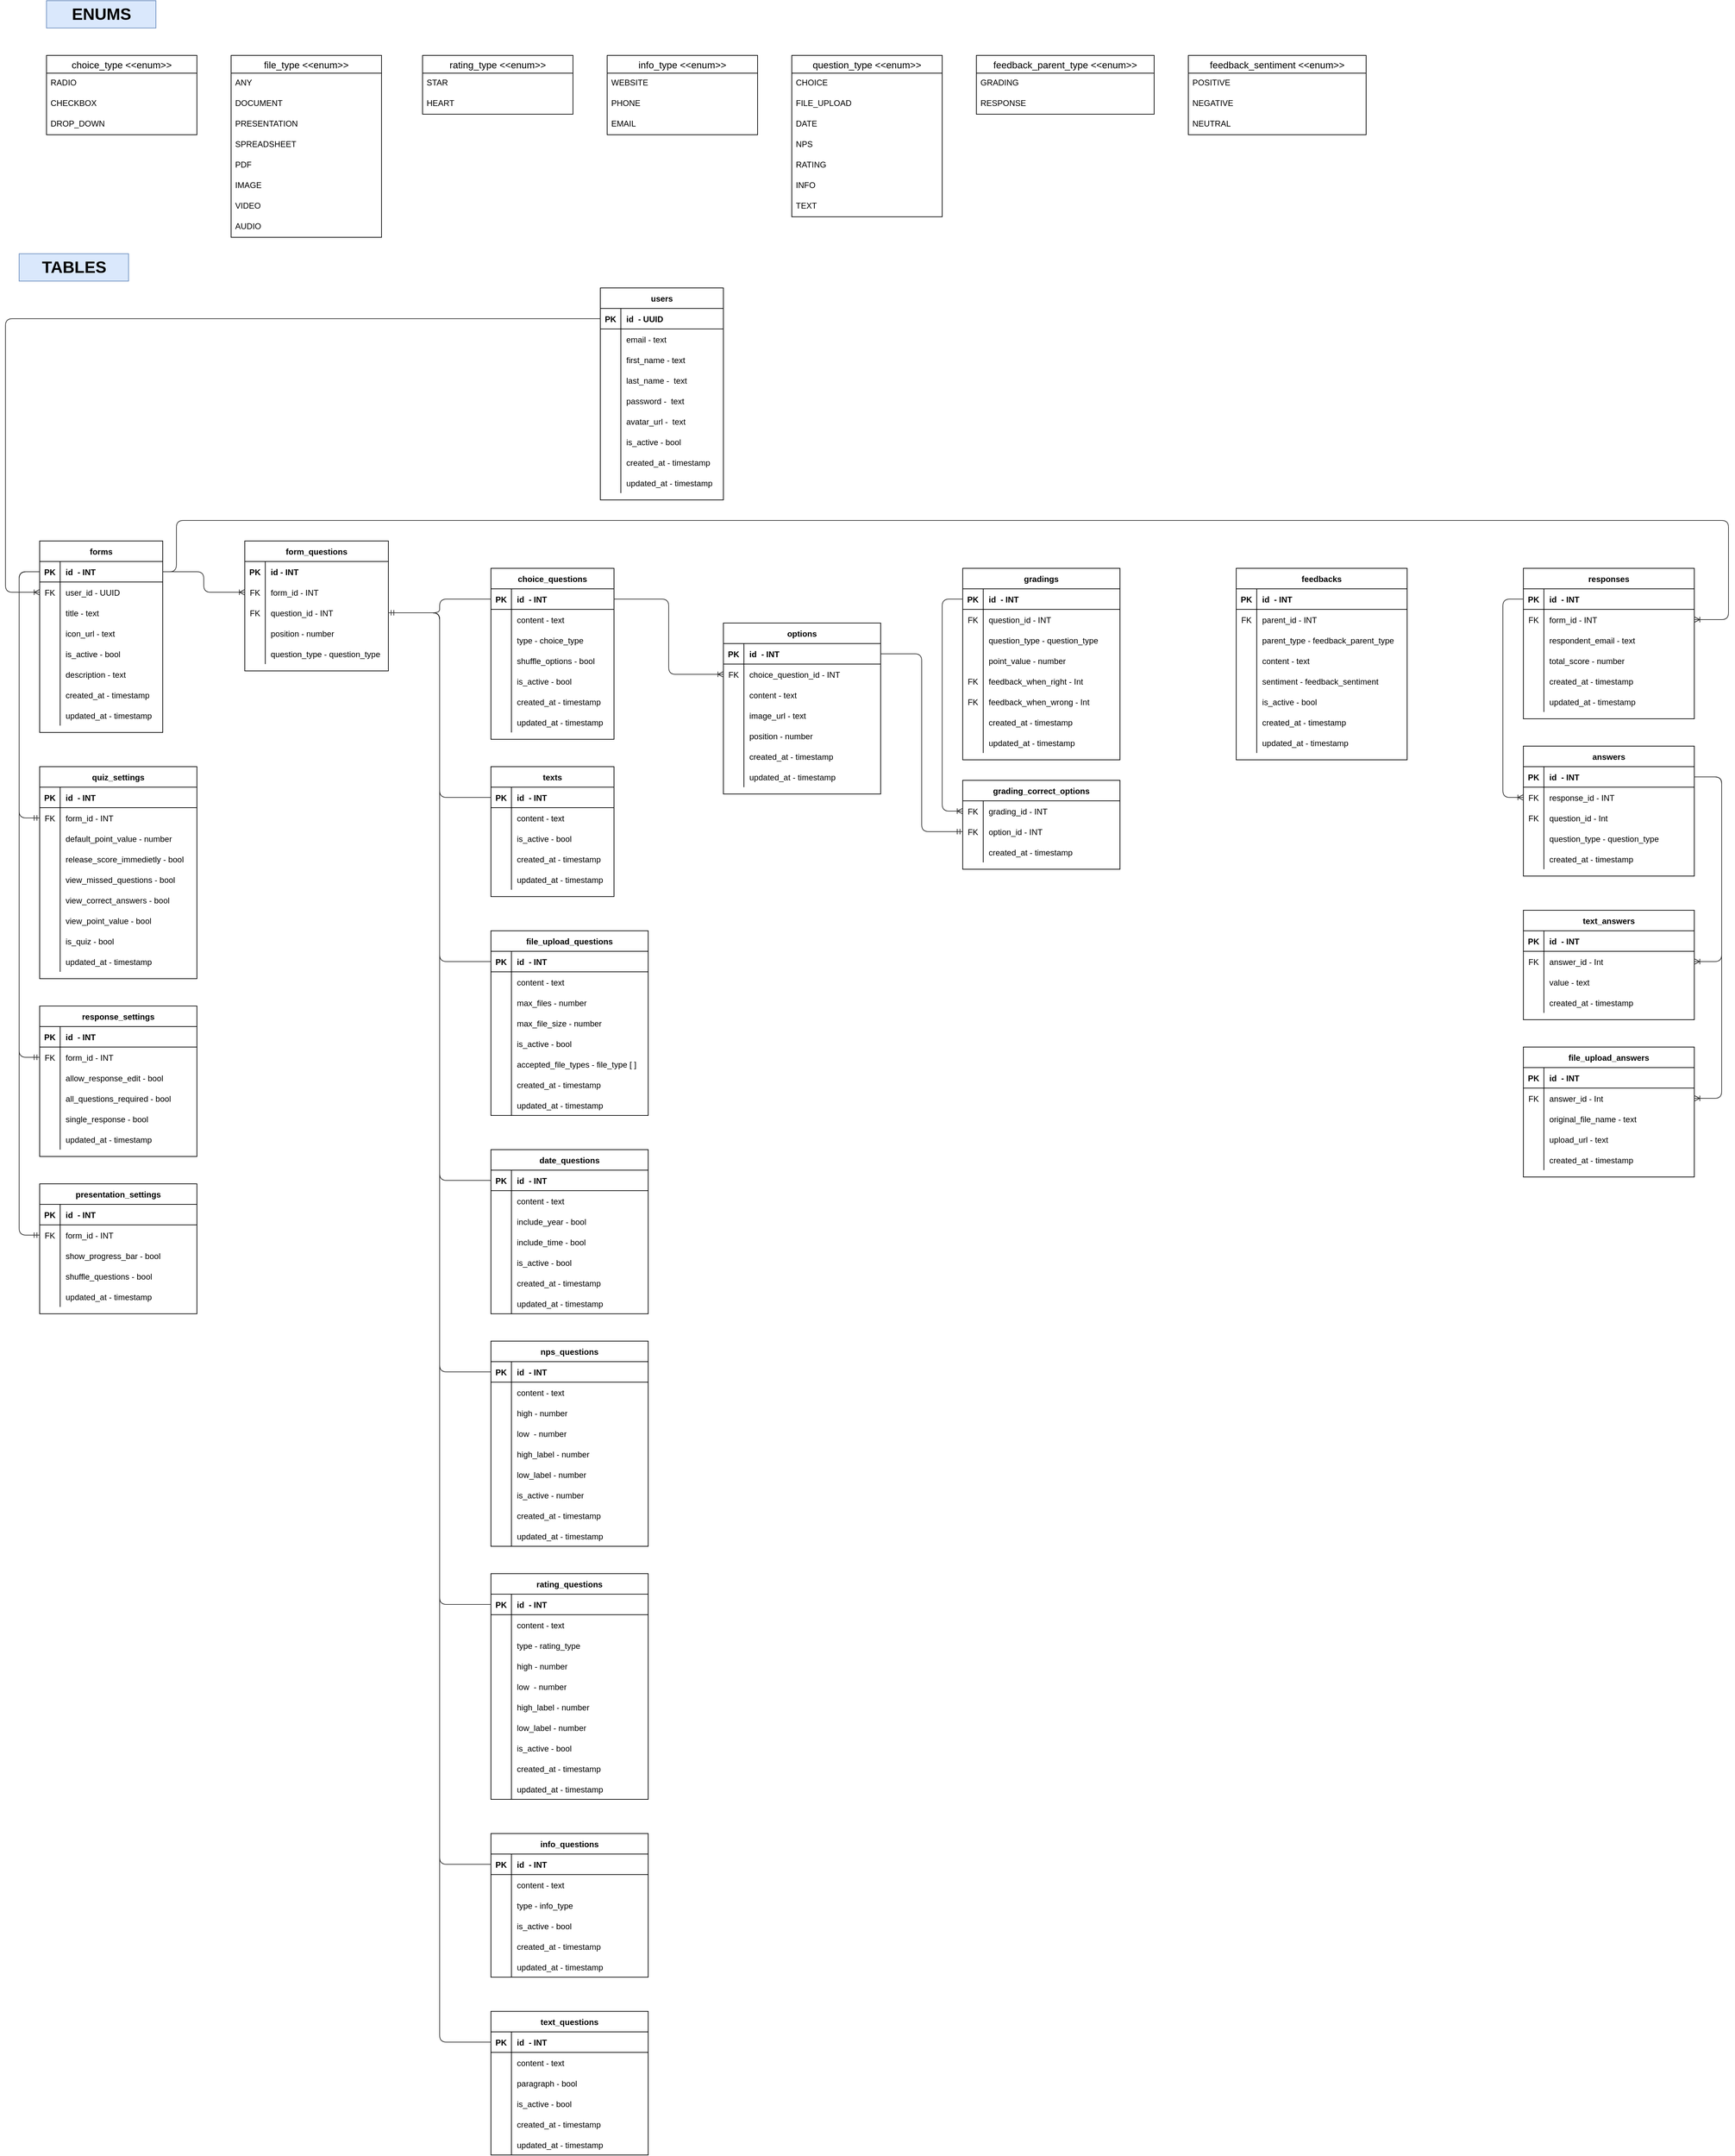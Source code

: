 <mxfile>
    <diagram id="wOuV8h-d2LtUYz8SfT_E" name="schema">
        <mxGraphModel dx="4233" dy="2503" grid="1" gridSize="10" guides="1" tooltips="1" connect="1" arrows="1" fold="1" page="0" pageScale="1" pageWidth="827" pageHeight="1169" math="0" shadow="0">
            <root>
                <mxCell id="0"/>
                <mxCell id="1" parent="0"/>
                <mxCell id="2" value="users" style="shape=table;startSize=30;container=1;collapsible=1;childLayout=tableLayout;fixedRows=1;rowLines=0;fontStyle=1;align=center;resizeLast=1;" parent="1" vertex="1">
                    <mxGeometry x="940" y="350" width="180" height="310" as="geometry"/>
                </mxCell>
                <mxCell id="3" value="" style="shape=partialRectangle;collapsible=0;dropTarget=0;pointerEvents=0;fillColor=none;top=0;left=0;bottom=1;right=0;points=[[0,0.5],[1,0.5]];portConstraint=eastwest;" parent="2" vertex="1">
                    <mxGeometry y="30" width="180" height="30" as="geometry"/>
                </mxCell>
                <mxCell id="4" value="PK" style="shape=partialRectangle;connectable=0;fillColor=none;top=0;left=0;bottom=0;right=0;fontStyle=1;overflow=hidden;" parent="3" vertex="1">
                    <mxGeometry width="30" height="30" as="geometry">
                        <mxRectangle width="30" height="30" as="alternateBounds"/>
                    </mxGeometry>
                </mxCell>
                <mxCell id="5" value="id  - UUID" style="shape=partialRectangle;connectable=0;fillColor=none;top=0;left=0;bottom=0;right=0;align=left;spacingLeft=6;fontStyle=1;overflow=hidden;" parent="3" vertex="1">
                    <mxGeometry x="30" width="150" height="30" as="geometry">
                        <mxRectangle width="150" height="30" as="alternateBounds"/>
                    </mxGeometry>
                </mxCell>
                <mxCell id="6" value="" style="shape=partialRectangle;collapsible=0;dropTarget=0;pointerEvents=0;fillColor=none;top=0;left=0;bottom=0;right=0;points=[[0,0.5],[1,0.5]];portConstraint=eastwest;" parent="2" vertex="1">
                    <mxGeometry y="60" width="180" height="30" as="geometry"/>
                </mxCell>
                <mxCell id="7" value="" style="shape=partialRectangle;connectable=0;fillColor=none;top=0;left=0;bottom=0;right=0;editable=1;overflow=hidden;" parent="6" vertex="1">
                    <mxGeometry width="30" height="30" as="geometry">
                        <mxRectangle width="30" height="30" as="alternateBounds"/>
                    </mxGeometry>
                </mxCell>
                <mxCell id="8" value="email - text" style="shape=partialRectangle;connectable=0;fillColor=none;top=0;left=0;bottom=0;right=0;align=left;spacingLeft=6;overflow=hidden;" parent="6" vertex="1">
                    <mxGeometry x="30" width="150" height="30" as="geometry">
                        <mxRectangle width="150" height="30" as="alternateBounds"/>
                    </mxGeometry>
                </mxCell>
                <mxCell id="9" value="" style="shape=partialRectangle;collapsible=0;dropTarget=0;pointerEvents=0;fillColor=none;top=0;left=0;bottom=0;right=0;points=[[0,0.5],[1,0.5]];portConstraint=eastwest;" parent="2" vertex="1">
                    <mxGeometry y="90" width="180" height="30" as="geometry"/>
                </mxCell>
                <mxCell id="10" value="" style="shape=partialRectangle;connectable=0;fillColor=none;top=0;left=0;bottom=0;right=0;editable=1;overflow=hidden;" parent="9" vertex="1">
                    <mxGeometry width="30" height="30" as="geometry">
                        <mxRectangle width="30" height="30" as="alternateBounds"/>
                    </mxGeometry>
                </mxCell>
                <mxCell id="11" value="first_name - text" style="shape=partialRectangle;connectable=0;fillColor=none;top=0;left=0;bottom=0;right=0;align=left;spacingLeft=6;overflow=hidden;" parent="9" vertex="1">
                    <mxGeometry x="30" width="150" height="30" as="geometry">
                        <mxRectangle width="150" height="30" as="alternateBounds"/>
                    </mxGeometry>
                </mxCell>
                <mxCell id="12" value="" style="shape=partialRectangle;collapsible=0;dropTarget=0;pointerEvents=0;fillColor=none;top=0;left=0;bottom=0;right=0;points=[[0,0.5],[1,0.5]];portConstraint=eastwest;" parent="2" vertex="1">
                    <mxGeometry y="120" width="180" height="30" as="geometry"/>
                </mxCell>
                <mxCell id="13" value="" style="shape=partialRectangle;connectable=0;fillColor=none;top=0;left=0;bottom=0;right=0;editable=1;overflow=hidden;" parent="12" vertex="1">
                    <mxGeometry width="30" height="30" as="geometry">
                        <mxRectangle width="30" height="30" as="alternateBounds"/>
                    </mxGeometry>
                </mxCell>
                <mxCell id="14" value="last_name -  text" style="shape=partialRectangle;connectable=0;fillColor=none;top=0;left=0;bottom=0;right=0;align=left;spacingLeft=6;overflow=hidden;" parent="12" vertex="1">
                    <mxGeometry x="30" width="150" height="30" as="geometry">
                        <mxRectangle width="150" height="30" as="alternateBounds"/>
                    </mxGeometry>
                </mxCell>
                <mxCell id="50" value="" style="shape=partialRectangle;collapsible=0;dropTarget=0;pointerEvents=0;fillColor=none;top=0;left=0;bottom=0;right=0;points=[[0,0.5],[1,0.5]];portConstraint=eastwest;" parent="2" vertex="1">
                    <mxGeometry y="150" width="180" height="30" as="geometry"/>
                </mxCell>
                <mxCell id="51" value="" style="shape=partialRectangle;connectable=0;fillColor=none;top=0;left=0;bottom=0;right=0;editable=1;overflow=hidden;" parent="50" vertex="1">
                    <mxGeometry width="30" height="30" as="geometry">
                        <mxRectangle width="30" height="30" as="alternateBounds"/>
                    </mxGeometry>
                </mxCell>
                <mxCell id="52" value="password -  text" style="shape=partialRectangle;connectable=0;fillColor=none;top=0;left=0;bottom=0;right=0;align=left;spacingLeft=6;overflow=hidden;" parent="50" vertex="1">
                    <mxGeometry x="30" width="150" height="30" as="geometry">
                        <mxRectangle width="150" height="30" as="alternateBounds"/>
                    </mxGeometry>
                </mxCell>
                <mxCell id="53" value="" style="shape=partialRectangle;collapsible=0;dropTarget=0;pointerEvents=0;fillColor=none;top=0;left=0;bottom=0;right=0;points=[[0,0.5],[1,0.5]];portConstraint=eastwest;" parent="2" vertex="1">
                    <mxGeometry y="180" width="180" height="30" as="geometry"/>
                </mxCell>
                <mxCell id="54" value="" style="shape=partialRectangle;connectable=0;fillColor=none;top=0;left=0;bottom=0;right=0;editable=1;overflow=hidden;" parent="53" vertex="1">
                    <mxGeometry width="30" height="30" as="geometry">
                        <mxRectangle width="30" height="30" as="alternateBounds"/>
                    </mxGeometry>
                </mxCell>
                <mxCell id="55" value="avatar_url -  text" style="shape=partialRectangle;connectable=0;fillColor=none;top=0;left=0;bottom=0;right=0;align=left;spacingLeft=6;overflow=hidden;" parent="53" vertex="1">
                    <mxGeometry x="30" width="150" height="30" as="geometry">
                        <mxRectangle width="150" height="30" as="alternateBounds"/>
                    </mxGeometry>
                </mxCell>
                <mxCell id="56" value="" style="shape=partialRectangle;collapsible=0;dropTarget=0;pointerEvents=0;fillColor=none;top=0;left=0;bottom=0;right=0;points=[[0,0.5],[1,0.5]];portConstraint=eastwest;" parent="2" vertex="1">
                    <mxGeometry y="210" width="180" height="30" as="geometry"/>
                </mxCell>
                <mxCell id="57" value="" style="shape=partialRectangle;connectable=0;fillColor=none;top=0;left=0;bottom=0;right=0;editable=1;overflow=hidden;" parent="56" vertex="1">
                    <mxGeometry width="30" height="30" as="geometry">
                        <mxRectangle width="30" height="30" as="alternateBounds"/>
                    </mxGeometry>
                </mxCell>
                <mxCell id="58" value="is_active - bool" style="shape=partialRectangle;connectable=0;fillColor=none;top=0;left=0;bottom=0;right=0;align=left;spacingLeft=6;overflow=hidden;" parent="56" vertex="1">
                    <mxGeometry x="30" width="150" height="30" as="geometry">
                        <mxRectangle width="150" height="30" as="alternateBounds"/>
                    </mxGeometry>
                </mxCell>
                <mxCell id="59" value="" style="shape=partialRectangle;collapsible=0;dropTarget=0;pointerEvents=0;fillColor=none;top=0;left=0;bottom=0;right=0;points=[[0,0.5],[1,0.5]];portConstraint=eastwest;" parent="2" vertex="1">
                    <mxGeometry y="240" width="180" height="30" as="geometry"/>
                </mxCell>
                <mxCell id="60" value="" style="shape=partialRectangle;connectable=0;fillColor=none;top=0;left=0;bottom=0;right=0;editable=1;overflow=hidden;" parent="59" vertex="1">
                    <mxGeometry width="30" height="30" as="geometry">
                        <mxRectangle width="30" height="30" as="alternateBounds"/>
                    </mxGeometry>
                </mxCell>
                <mxCell id="61" value="created_at - timestamp" style="shape=partialRectangle;connectable=0;fillColor=none;top=0;left=0;bottom=0;right=0;align=left;spacingLeft=6;overflow=hidden;" parent="59" vertex="1">
                    <mxGeometry x="30" width="150" height="30" as="geometry">
                        <mxRectangle width="150" height="30" as="alternateBounds"/>
                    </mxGeometry>
                </mxCell>
                <mxCell id="622" value="" style="shape=partialRectangle;collapsible=0;dropTarget=0;pointerEvents=0;fillColor=none;top=0;left=0;bottom=0;right=0;points=[[0,0.5],[1,0.5]];portConstraint=eastwest;" parent="2" vertex="1">
                    <mxGeometry y="270" width="180" height="30" as="geometry"/>
                </mxCell>
                <mxCell id="623" value="" style="shape=partialRectangle;connectable=0;fillColor=none;top=0;left=0;bottom=0;right=0;editable=1;overflow=hidden;" parent="622" vertex="1">
                    <mxGeometry width="30" height="30" as="geometry">
                        <mxRectangle width="30" height="30" as="alternateBounds"/>
                    </mxGeometry>
                </mxCell>
                <mxCell id="624" value="updated_at - timestamp" style="shape=partialRectangle;connectable=0;fillColor=none;top=0;left=0;bottom=0;right=0;align=left;spacingLeft=6;overflow=hidden;" parent="622" vertex="1">
                    <mxGeometry x="30" width="150" height="30" as="geometry">
                        <mxRectangle width="150" height="30" as="alternateBounds"/>
                    </mxGeometry>
                </mxCell>
                <mxCell id="15" value="choice_type &lt;&lt;enum&gt;&gt;" style="swimlane;fontStyle=0;childLayout=stackLayout;horizontal=1;startSize=26;horizontalStack=0;resizeParent=1;resizeParentMax=0;resizeLast=0;collapsible=1;marginBottom=0;align=center;fontSize=14;" parent="1" vertex="1">
                    <mxGeometry x="130" y="10" width="220" height="116" as="geometry"/>
                </mxCell>
                <mxCell id="16" value="RADIO" style="text;strokeColor=none;fillColor=none;spacingLeft=4;spacingRight=4;overflow=hidden;rotatable=0;points=[[0,0.5],[1,0.5]];portConstraint=eastwest;fontSize=12;" parent="15" vertex="1">
                    <mxGeometry y="26" width="220" height="30" as="geometry"/>
                </mxCell>
                <mxCell id="17" value="CHECKBOX" style="text;strokeColor=none;fillColor=none;spacingLeft=4;spacingRight=4;overflow=hidden;rotatable=0;points=[[0,0.5],[1,0.5]];portConstraint=eastwest;fontSize=12;" parent="15" vertex="1">
                    <mxGeometry y="56" width="220" height="30" as="geometry"/>
                </mxCell>
                <mxCell id="18" value="DROP_DOWN" style="text;strokeColor=none;fillColor=none;spacingLeft=4;spacingRight=4;overflow=hidden;rotatable=0;points=[[0,0.5],[1,0.5]];portConstraint=eastwest;fontSize=12;" parent="15" vertex="1">
                    <mxGeometry y="86" width="220" height="30" as="geometry"/>
                </mxCell>
                <mxCell id="19" value="file_type &lt;&lt;enum&gt;&gt;" style="swimlane;fontStyle=0;childLayout=stackLayout;horizontal=1;startSize=26;horizontalStack=0;resizeParent=1;resizeParentMax=0;resizeLast=0;collapsible=1;marginBottom=0;align=center;fontSize=14;" parent="1" vertex="1">
                    <mxGeometry x="400" y="10" width="220" height="266" as="geometry"/>
                </mxCell>
                <mxCell id="20" value="ANY" style="text;strokeColor=none;fillColor=none;spacingLeft=4;spacingRight=4;overflow=hidden;rotatable=0;points=[[0,0.5],[1,0.5]];portConstraint=eastwest;fontSize=12;" parent="19" vertex="1">
                    <mxGeometry y="26" width="220" height="30" as="geometry"/>
                </mxCell>
                <mxCell id="21" value="DOCUMENT" style="text;strokeColor=none;fillColor=none;spacingLeft=4;spacingRight=4;overflow=hidden;rotatable=0;points=[[0,0.5],[1,0.5]];portConstraint=eastwest;fontSize=12;" parent="19" vertex="1">
                    <mxGeometry y="56" width="220" height="30" as="geometry"/>
                </mxCell>
                <mxCell id="22" value="PRESENTATION" style="text;strokeColor=none;fillColor=none;spacingLeft=4;spacingRight=4;overflow=hidden;rotatable=0;points=[[0,0.5],[1,0.5]];portConstraint=eastwest;fontSize=12;" parent="19" vertex="1">
                    <mxGeometry y="86" width="220" height="30" as="geometry"/>
                </mxCell>
                <mxCell id="23" value="SPREADSHEET" style="text;strokeColor=none;fillColor=none;spacingLeft=4;spacingRight=4;overflow=hidden;rotatable=0;points=[[0,0.5],[1,0.5]];portConstraint=eastwest;fontSize=12;" parent="19" vertex="1">
                    <mxGeometry y="116" width="220" height="30" as="geometry"/>
                </mxCell>
                <mxCell id="24" value="PDF" style="text;strokeColor=none;fillColor=none;spacingLeft=4;spacingRight=4;overflow=hidden;rotatable=0;points=[[0,0.5],[1,0.5]];portConstraint=eastwest;fontSize=12;" parent="19" vertex="1">
                    <mxGeometry y="146" width="220" height="30" as="geometry"/>
                </mxCell>
                <mxCell id="25" value="IMAGE" style="text;strokeColor=none;fillColor=none;spacingLeft=4;spacingRight=4;overflow=hidden;rotatable=0;points=[[0,0.5],[1,0.5]];portConstraint=eastwest;fontSize=12;" parent="19" vertex="1">
                    <mxGeometry y="176" width="220" height="30" as="geometry"/>
                </mxCell>
                <mxCell id="26" value="VIDEO" style="text;strokeColor=none;fillColor=none;spacingLeft=4;spacingRight=4;overflow=hidden;rotatable=0;points=[[0,0.5],[1,0.5]];portConstraint=eastwest;fontSize=12;" parent="19" vertex="1">
                    <mxGeometry y="206" width="220" height="30" as="geometry"/>
                </mxCell>
                <mxCell id="27" value="AUDIO" style="text;strokeColor=none;fillColor=none;spacingLeft=4;spacingRight=4;overflow=hidden;rotatable=0;points=[[0,0.5],[1,0.5]];portConstraint=eastwest;fontSize=12;" parent="19" vertex="1">
                    <mxGeometry y="236" width="220" height="30" as="geometry"/>
                </mxCell>
                <mxCell id="28" value="rating_type &lt;&lt;enum&gt;&gt;" style="swimlane;fontStyle=0;childLayout=stackLayout;horizontal=1;startSize=26;horizontalStack=0;resizeParent=1;resizeParentMax=0;resizeLast=0;collapsible=1;marginBottom=0;align=center;fontSize=14;" parent="1" vertex="1">
                    <mxGeometry x="680" y="10" width="220" height="86" as="geometry"/>
                </mxCell>
                <mxCell id="29" value="STAR" style="text;strokeColor=none;fillColor=none;spacingLeft=4;spacingRight=4;overflow=hidden;rotatable=0;points=[[0,0.5],[1,0.5]];portConstraint=eastwest;fontSize=12;" parent="28" vertex="1">
                    <mxGeometry y="26" width="220" height="30" as="geometry"/>
                </mxCell>
                <mxCell id="30" value="HEART" style="text;strokeColor=none;fillColor=none;spacingLeft=4;spacingRight=4;overflow=hidden;rotatable=0;points=[[0,0.5],[1,0.5]];portConstraint=eastwest;fontSize=12;" parent="28" vertex="1">
                    <mxGeometry y="56" width="220" height="30" as="geometry"/>
                </mxCell>
                <mxCell id="37" value="info_type &lt;&lt;enum&gt;&gt;" style="swimlane;fontStyle=0;childLayout=stackLayout;horizontal=1;startSize=26;horizontalStack=0;resizeParent=1;resizeParentMax=0;resizeLast=0;collapsible=1;marginBottom=0;align=center;fontSize=14;" parent="1" vertex="1">
                    <mxGeometry x="950" y="10" width="220" height="116" as="geometry"/>
                </mxCell>
                <mxCell id="38" value="WEBSITE" style="text;strokeColor=none;fillColor=none;spacingLeft=4;spacingRight=4;overflow=hidden;rotatable=0;points=[[0,0.5],[1,0.5]];portConstraint=eastwest;fontSize=12;" parent="37" vertex="1">
                    <mxGeometry y="26" width="220" height="30" as="geometry"/>
                </mxCell>
                <mxCell id="39" value="PHONE" style="text;strokeColor=none;fillColor=none;spacingLeft=4;spacingRight=4;overflow=hidden;rotatable=0;points=[[0,0.5],[1,0.5]];portConstraint=eastwest;fontSize=12;" parent="37" vertex="1">
                    <mxGeometry y="56" width="220" height="30" as="geometry"/>
                </mxCell>
                <mxCell id="40" value="EMAIL" style="text;strokeColor=none;fillColor=none;spacingLeft=4;spacingRight=4;overflow=hidden;rotatable=0;points=[[0,0.5],[1,0.5]];portConstraint=eastwest;fontSize=12;" parent="37" vertex="1">
                    <mxGeometry y="86" width="220" height="30" as="geometry"/>
                </mxCell>
                <mxCell id="41" value="question_type &lt;&lt;enum&gt;&gt;" style="swimlane;fontStyle=0;childLayout=stackLayout;horizontal=1;startSize=26;horizontalStack=0;resizeParent=1;resizeParentMax=0;resizeLast=0;collapsible=1;marginBottom=0;align=center;fontSize=14;" parent="1" vertex="1">
                    <mxGeometry x="1220" y="10" width="220" height="236" as="geometry"/>
                </mxCell>
                <mxCell id="42" value="CHOICE" style="text;strokeColor=none;fillColor=none;spacingLeft=4;spacingRight=4;overflow=hidden;rotatable=0;points=[[0,0.5],[1,0.5]];portConstraint=eastwest;fontSize=12;" parent="41" vertex="1">
                    <mxGeometry y="26" width="220" height="30" as="geometry"/>
                </mxCell>
                <mxCell id="43" value="FILE_UPLOAD" style="text;strokeColor=none;fillColor=none;spacingLeft=4;spacingRight=4;overflow=hidden;rotatable=0;points=[[0,0.5],[1,0.5]];portConstraint=eastwest;fontSize=12;" parent="41" vertex="1">
                    <mxGeometry y="56" width="220" height="30" as="geometry"/>
                </mxCell>
                <mxCell id="44" value="DATE" style="text;strokeColor=none;fillColor=none;spacingLeft=4;spacingRight=4;overflow=hidden;rotatable=0;points=[[0,0.5],[1,0.5]];portConstraint=eastwest;fontSize=12;" parent="41" vertex="1">
                    <mxGeometry y="86" width="220" height="30" as="geometry"/>
                </mxCell>
                <mxCell id="45" value="NPS" style="text;strokeColor=none;fillColor=none;spacingLeft=4;spacingRight=4;overflow=hidden;rotatable=0;points=[[0,0.5],[1,0.5]];portConstraint=eastwest;fontSize=12;" parent="41" vertex="1">
                    <mxGeometry y="116" width="220" height="30" as="geometry"/>
                </mxCell>
                <mxCell id="46" value="RATING" style="text;strokeColor=none;fillColor=none;spacingLeft=4;spacingRight=4;overflow=hidden;rotatable=0;points=[[0,0.5],[1,0.5]];portConstraint=eastwest;fontSize=12;" parent="41" vertex="1">
                    <mxGeometry y="146" width="220" height="30" as="geometry"/>
                </mxCell>
                <mxCell id="47" value="INFO" style="text;strokeColor=none;fillColor=none;spacingLeft=4;spacingRight=4;overflow=hidden;rotatable=0;points=[[0,0.5],[1,0.5]];portConstraint=eastwest;fontSize=12;" parent="41" vertex="1">
                    <mxGeometry y="176" width="220" height="30" as="geometry"/>
                </mxCell>
                <mxCell id="48" value="TEXT" style="text;strokeColor=none;fillColor=none;spacingLeft=4;spacingRight=4;overflow=hidden;rotatable=0;points=[[0,0.5],[1,0.5]];portConstraint=eastwest;fontSize=12;" parent="41" vertex="1">
                    <mxGeometry y="206" width="220" height="30" as="geometry"/>
                </mxCell>
                <mxCell id="426" value="feedback_parent_type &lt;&lt;enum&gt;&gt;" style="swimlane;fontStyle=0;childLayout=stackLayout;horizontal=1;startSize=26;horizontalStack=0;resizeParent=1;resizeParentMax=0;resizeLast=0;collapsible=1;marginBottom=0;align=center;fontSize=14;" parent="1" vertex="1">
                    <mxGeometry x="1490" y="10" width="260" height="86" as="geometry"/>
                </mxCell>
                <mxCell id="427" value="GRADING" style="text;strokeColor=none;fillColor=none;spacingLeft=4;spacingRight=4;overflow=hidden;rotatable=0;points=[[0,0.5],[1,0.5]];portConstraint=eastwest;fontSize=12;" parent="426" vertex="1">
                    <mxGeometry y="26" width="260" height="30" as="geometry"/>
                </mxCell>
                <mxCell id="428" value="RESPONSE" style="text;strokeColor=none;fillColor=none;spacingLeft=4;spacingRight=4;overflow=hidden;rotatable=0;points=[[0,0.5],[1,0.5]];portConstraint=eastwest;fontSize=12;" parent="426" vertex="1">
                    <mxGeometry y="56" width="260" height="30" as="geometry"/>
                </mxCell>
                <mxCell id="430" value="feedback_sentiment &lt;&lt;enum&gt;&gt;" style="swimlane;fontStyle=0;childLayout=stackLayout;horizontal=1;startSize=26;horizontalStack=0;resizeParent=1;resizeParentMax=0;resizeLast=0;collapsible=1;marginBottom=0;align=center;fontSize=14;" parent="1" vertex="1">
                    <mxGeometry x="1800" y="10" width="260" height="116" as="geometry"/>
                </mxCell>
                <mxCell id="431" value="POSITIVE" style="text;strokeColor=none;fillColor=none;spacingLeft=4;spacingRight=4;overflow=hidden;rotatable=0;points=[[0,0.5],[1,0.5]];portConstraint=eastwest;fontSize=12;" parent="430" vertex="1">
                    <mxGeometry y="26" width="260" height="30" as="geometry"/>
                </mxCell>
                <mxCell id="432" value="NEGATIVE" style="text;strokeColor=none;fillColor=none;spacingLeft=4;spacingRight=4;overflow=hidden;rotatable=0;points=[[0,0.5],[1,0.5]];portConstraint=eastwest;fontSize=12;" parent="430" vertex="1">
                    <mxGeometry y="56" width="260" height="30" as="geometry"/>
                </mxCell>
                <mxCell id="433" value="NEUTRAL" style="text;strokeColor=none;fillColor=none;spacingLeft=4;spacingRight=4;overflow=hidden;rotatable=0;points=[[0,0.5],[1,0.5]];portConstraint=eastwest;fontSize=12;" parent="430" vertex="1">
                    <mxGeometry y="86" width="260" height="30" as="geometry"/>
                </mxCell>
                <mxCell id="ssSeVB2z_B7_vNSHbuVO-642" value="ENUMS" style="text;strokeColor=#6c8ebf;fillColor=#dae8fc;html=1;fontSize=24;fontStyle=1;verticalAlign=middle;align=center;" vertex="1" parent="1">
                    <mxGeometry x="130" y="-70" width="160" height="40" as="geometry"/>
                </mxCell>
                <mxCell id="PTU-AuY9a-xdLqSOpPIt-624" value="forms" style="shape=table;startSize=30;container=1;collapsible=1;childLayout=tableLayout;fixedRows=1;rowLines=0;fontStyle=1;align=center;resizeLast=1;" vertex="1" parent="1">
                    <mxGeometry x="120" y="720" width="180" height="280" as="geometry"/>
                </mxCell>
                <mxCell id="PTU-AuY9a-xdLqSOpPIt-625" value="" style="shape=partialRectangle;collapsible=0;dropTarget=0;pointerEvents=0;fillColor=none;top=0;left=0;bottom=1;right=0;points=[[0,0.5],[1,0.5]];portConstraint=eastwest;" vertex="1" parent="PTU-AuY9a-xdLqSOpPIt-624">
                    <mxGeometry y="30" width="180" height="30" as="geometry"/>
                </mxCell>
                <mxCell id="PTU-AuY9a-xdLqSOpPIt-626" value="PK" style="shape=partialRectangle;connectable=0;fillColor=none;top=0;left=0;bottom=0;right=0;fontStyle=1;overflow=hidden;" vertex="1" parent="PTU-AuY9a-xdLqSOpPIt-625">
                    <mxGeometry width="30" height="30" as="geometry">
                        <mxRectangle width="30" height="30" as="alternateBounds"/>
                    </mxGeometry>
                </mxCell>
                <mxCell id="PTU-AuY9a-xdLqSOpPIt-627" value="id  - INT" style="shape=partialRectangle;connectable=0;fillColor=none;top=0;left=0;bottom=0;right=0;align=left;spacingLeft=6;fontStyle=1;overflow=hidden;" vertex="1" parent="PTU-AuY9a-xdLqSOpPIt-625">
                    <mxGeometry x="30" width="150" height="30" as="geometry">
                        <mxRectangle width="150" height="30" as="alternateBounds"/>
                    </mxGeometry>
                </mxCell>
                <mxCell id="PTU-AuY9a-xdLqSOpPIt-628" value="" style="shape=partialRectangle;collapsible=0;dropTarget=0;pointerEvents=0;fillColor=none;top=0;left=0;bottom=0;right=0;points=[[0,0.5],[1,0.5]];portConstraint=eastwest;" vertex="1" parent="PTU-AuY9a-xdLqSOpPIt-624">
                    <mxGeometry y="60" width="180" height="30" as="geometry"/>
                </mxCell>
                <mxCell id="PTU-AuY9a-xdLqSOpPIt-629" value="FK" style="shape=partialRectangle;connectable=0;fillColor=none;top=0;left=0;bottom=0;right=0;editable=1;overflow=hidden;" vertex="1" parent="PTU-AuY9a-xdLqSOpPIt-628">
                    <mxGeometry width="30" height="30" as="geometry">
                        <mxRectangle width="30" height="30" as="alternateBounds"/>
                    </mxGeometry>
                </mxCell>
                <mxCell id="PTU-AuY9a-xdLqSOpPIt-630" value="user_id - UUID" style="shape=partialRectangle;connectable=0;fillColor=none;top=0;left=0;bottom=0;right=0;align=left;spacingLeft=6;overflow=hidden;" vertex="1" parent="PTU-AuY9a-xdLqSOpPIt-628">
                    <mxGeometry x="30" width="150" height="30" as="geometry">
                        <mxRectangle width="150" height="30" as="alternateBounds"/>
                    </mxGeometry>
                </mxCell>
                <mxCell id="PTU-AuY9a-xdLqSOpPIt-631" value="" style="shape=partialRectangle;collapsible=0;dropTarget=0;pointerEvents=0;fillColor=none;top=0;left=0;bottom=0;right=0;points=[[0,0.5],[1,0.5]];portConstraint=eastwest;" vertex="1" parent="PTU-AuY9a-xdLqSOpPIt-624">
                    <mxGeometry y="90" width="180" height="30" as="geometry"/>
                </mxCell>
                <mxCell id="PTU-AuY9a-xdLqSOpPIt-632" value="" style="shape=partialRectangle;connectable=0;fillColor=none;top=0;left=0;bottom=0;right=0;editable=1;overflow=hidden;" vertex="1" parent="PTU-AuY9a-xdLqSOpPIt-631">
                    <mxGeometry width="30" height="30" as="geometry">
                        <mxRectangle width="30" height="30" as="alternateBounds"/>
                    </mxGeometry>
                </mxCell>
                <mxCell id="PTU-AuY9a-xdLqSOpPIt-633" value="title - text" style="shape=partialRectangle;connectable=0;fillColor=none;top=0;left=0;bottom=0;right=0;align=left;spacingLeft=6;overflow=hidden;" vertex="1" parent="PTU-AuY9a-xdLqSOpPIt-631">
                    <mxGeometry x="30" width="150" height="30" as="geometry">
                        <mxRectangle width="150" height="30" as="alternateBounds"/>
                    </mxGeometry>
                </mxCell>
                <mxCell id="PTU-AuY9a-xdLqSOpPIt-634" value="" style="shape=partialRectangle;collapsible=0;dropTarget=0;pointerEvents=0;fillColor=none;top=0;left=0;bottom=0;right=0;points=[[0,0.5],[1,0.5]];portConstraint=eastwest;" vertex="1" parent="PTU-AuY9a-xdLqSOpPIt-624">
                    <mxGeometry y="120" width="180" height="30" as="geometry"/>
                </mxCell>
                <mxCell id="PTU-AuY9a-xdLqSOpPIt-635" value="" style="shape=partialRectangle;connectable=0;fillColor=none;top=0;left=0;bottom=0;right=0;editable=1;overflow=hidden;" vertex="1" parent="PTU-AuY9a-xdLqSOpPIt-634">
                    <mxGeometry width="30" height="30" as="geometry">
                        <mxRectangle width="30" height="30" as="alternateBounds"/>
                    </mxGeometry>
                </mxCell>
                <mxCell id="PTU-AuY9a-xdLqSOpPIt-636" value="icon_url - text" style="shape=partialRectangle;connectable=0;fillColor=none;top=0;left=0;bottom=0;right=0;align=left;spacingLeft=6;overflow=hidden;" vertex="1" parent="PTU-AuY9a-xdLqSOpPIt-634">
                    <mxGeometry x="30" width="150" height="30" as="geometry">
                        <mxRectangle width="150" height="30" as="alternateBounds"/>
                    </mxGeometry>
                </mxCell>
                <mxCell id="PTU-AuY9a-xdLqSOpPIt-649" value="" style="shape=partialRectangle;collapsible=0;dropTarget=0;pointerEvents=0;fillColor=none;top=0;left=0;bottom=0;right=0;points=[[0,0.5],[1,0.5]];portConstraint=eastwest;" vertex="1" parent="PTU-AuY9a-xdLqSOpPIt-624">
                    <mxGeometry y="150" width="180" height="30" as="geometry"/>
                </mxCell>
                <mxCell id="PTU-AuY9a-xdLqSOpPIt-650" value="" style="shape=partialRectangle;connectable=0;fillColor=none;top=0;left=0;bottom=0;right=0;editable=1;overflow=hidden;" vertex="1" parent="PTU-AuY9a-xdLqSOpPIt-649">
                    <mxGeometry width="30" height="30" as="geometry">
                        <mxRectangle width="30" height="30" as="alternateBounds"/>
                    </mxGeometry>
                </mxCell>
                <mxCell id="PTU-AuY9a-xdLqSOpPIt-651" value="is_active - bool" style="shape=partialRectangle;connectable=0;fillColor=none;top=0;left=0;bottom=0;right=0;align=left;spacingLeft=6;overflow=hidden;" vertex="1" parent="PTU-AuY9a-xdLqSOpPIt-649">
                    <mxGeometry x="30" width="150" height="30" as="geometry">
                        <mxRectangle width="150" height="30" as="alternateBounds"/>
                    </mxGeometry>
                </mxCell>
                <mxCell id="PTU-AuY9a-xdLqSOpPIt-637" value="" style="shape=partialRectangle;collapsible=0;dropTarget=0;pointerEvents=0;fillColor=none;top=0;left=0;bottom=0;right=0;points=[[0,0.5],[1,0.5]];portConstraint=eastwest;" vertex="1" parent="PTU-AuY9a-xdLqSOpPIt-624">
                    <mxGeometry y="180" width="180" height="30" as="geometry"/>
                </mxCell>
                <mxCell id="PTU-AuY9a-xdLqSOpPIt-638" value="" style="shape=partialRectangle;connectable=0;fillColor=none;top=0;left=0;bottom=0;right=0;editable=1;overflow=hidden;" vertex="1" parent="PTU-AuY9a-xdLqSOpPIt-637">
                    <mxGeometry width="30" height="30" as="geometry">
                        <mxRectangle width="30" height="30" as="alternateBounds"/>
                    </mxGeometry>
                </mxCell>
                <mxCell id="PTU-AuY9a-xdLqSOpPIt-639" value="description - text" style="shape=partialRectangle;connectable=0;fillColor=none;top=0;left=0;bottom=0;right=0;align=left;spacingLeft=6;overflow=hidden;" vertex="1" parent="PTU-AuY9a-xdLqSOpPIt-637">
                    <mxGeometry x="30" width="150" height="30" as="geometry">
                        <mxRectangle width="150" height="30" as="alternateBounds"/>
                    </mxGeometry>
                </mxCell>
                <mxCell id="PTU-AuY9a-xdLqSOpPIt-640" value="" style="shape=partialRectangle;collapsible=0;dropTarget=0;pointerEvents=0;fillColor=none;top=0;left=0;bottom=0;right=0;points=[[0,0.5],[1,0.5]];portConstraint=eastwest;" vertex="1" parent="PTU-AuY9a-xdLqSOpPIt-624">
                    <mxGeometry y="210" width="180" height="30" as="geometry"/>
                </mxCell>
                <mxCell id="PTU-AuY9a-xdLqSOpPIt-641" value="" style="shape=partialRectangle;connectable=0;fillColor=none;top=0;left=0;bottom=0;right=0;editable=1;overflow=hidden;" vertex="1" parent="PTU-AuY9a-xdLqSOpPIt-640">
                    <mxGeometry width="30" height="30" as="geometry">
                        <mxRectangle width="30" height="30" as="alternateBounds"/>
                    </mxGeometry>
                </mxCell>
                <mxCell id="PTU-AuY9a-xdLqSOpPIt-642" value="created_at - timestamp" style="shape=partialRectangle;connectable=0;fillColor=none;top=0;left=0;bottom=0;right=0;align=left;spacingLeft=6;overflow=hidden;" vertex="1" parent="PTU-AuY9a-xdLqSOpPIt-640">
                    <mxGeometry x="30" width="150" height="30" as="geometry">
                        <mxRectangle width="150" height="30" as="alternateBounds"/>
                    </mxGeometry>
                </mxCell>
                <mxCell id="PTU-AuY9a-xdLqSOpPIt-646" value="" style="shape=partialRectangle;collapsible=0;dropTarget=0;pointerEvents=0;fillColor=none;top=0;left=0;bottom=0;right=0;points=[[0,0.5],[1,0.5]];portConstraint=eastwest;" vertex="1" parent="PTU-AuY9a-xdLqSOpPIt-624">
                    <mxGeometry y="240" width="180" height="30" as="geometry"/>
                </mxCell>
                <mxCell id="PTU-AuY9a-xdLqSOpPIt-647" value="" style="shape=partialRectangle;connectable=0;fillColor=none;top=0;left=0;bottom=0;right=0;editable=1;overflow=hidden;" vertex="1" parent="PTU-AuY9a-xdLqSOpPIt-646">
                    <mxGeometry width="30" height="30" as="geometry">
                        <mxRectangle width="30" height="30" as="alternateBounds"/>
                    </mxGeometry>
                </mxCell>
                <mxCell id="PTU-AuY9a-xdLqSOpPIt-648" value="updated_at - timestamp" style="shape=partialRectangle;connectable=0;fillColor=none;top=0;left=0;bottom=0;right=0;align=left;spacingLeft=6;overflow=hidden;" vertex="1" parent="PTU-AuY9a-xdLqSOpPIt-646">
                    <mxGeometry x="30" width="150" height="30" as="geometry">
                        <mxRectangle width="150" height="30" as="alternateBounds"/>
                    </mxGeometry>
                </mxCell>
                <mxCell id="PTU-AuY9a-xdLqSOpPIt-655" style="edgeStyle=orthogonalEdgeStyle;rounded=1;html=1;exitX=0;exitY=0.5;exitDx=0;exitDy=0;entryX=0;entryY=0.5;entryDx=0;entryDy=0;endArrow=ERoneToMany;endFill=0;strokeColor=#333333;strokeWidth=1;" edge="1" parent="1" source="3" target="PTU-AuY9a-xdLqSOpPIt-628">
                    <mxGeometry relative="1" as="geometry">
                        <Array as="points">
                            <mxPoint x="70" y="395"/>
                            <mxPoint x="70" y="795"/>
                        </Array>
                    </mxGeometry>
                </mxCell>
                <mxCell id="ka0vKkikaVCdtTGaympY-624" value="quiz_settings" style="shape=table;startSize=30;container=1;collapsible=1;childLayout=tableLayout;fixedRows=1;rowLines=0;fontStyle=1;align=center;resizeLast=1;" vertex="1" parent="1">
                    <mxGeometry x="120" y="1050" width="230" height="310" as="geometry"/>
                </mxCell>
                <mxCell id="ka0vKkikaVCdtTGaympY-625" value="" style="shape=partialRectangle;collapsible=0;dropTarget=0;pointerEvents=0;fillColor=none;top=0;left=0;bottom=1;right=0;points=[[0,0.5],[1,0.5]];portConstraint=eastwest;" vertex="1" parent="ka0vKkikaVCdtTGaympY-624">
                    <mxGeometry y="30" width="230" height="30" as="geometry"/>
                </mxCell>
                <mxCell id="ka0vKkikaVCdtTGaympY-626" value="PK" style="shape=partialRectangle;connectable=0;fillColor=none;top=0;left=0;bottom=0;right=0;fontStyle=1;overflow=hidden;" vertex="1" parent="ka0vKkikaVCdtTGaympY-625">
                    <mxGeometry width="30" height="30" as="geometry">
                        <mxRectangle width="30" height="30" as="alternateBounds"/>
                    </mxGeometry>
                </mxCell>
                <mxCell id="ka0vKkikaVCdtTGaympY-627" value="id  - INT" style="shape=partialRectangle;connectable=0;fillColor=none;top=0;left=0;bottom=0;right=0;align=left;spacingLeft=6;fontStyle=1;overflow=hidden;" vertex="1" parent="ka0vKkikaVCdtTGaympY-625">
                    <mxGeometry x="30" width="200" height="30" as="geometry">
                        <mxRectangle width="200" height="30" as="alternateBounds"/>
                    </mxGeometry>
                </mxCell>
                <mxCell id="ka0vKkikaVCdtTGaympY-628" value="" style="shape=partialRectangle;collapsible=0;dropTarget=0;pointerEvents=0;fillColor=none;top=0;left=0;bottom=0;right=0;points=[[0,0.5],[1,0.5]];portConstraint=eastwest;" vertex="1" parent="ka0vKkikaVCdtTGaympY-624">
                    <mxGeometry y="60" width="230" height="30" as="geometry"/>
                </mxCell>
                <mxCell id="ka0vKkikaVCdtTGaympY-629" value="FK" style="shape=partialRectangle;connectable=0;fillColor=none;top=0;left=0;bottom=0;right=0;editable=1;overflow=hidden;" vertex="1" parent="ka0vKkikaVCdtTGaympY-628">
                    <mxGeometry width="30" height="30" as="geometry">
                        <mxRectangle width="30" height="30" as="alternateBounds"/>
                    </mxGeometry>
                </mxCell>
                <mxCell id="ka0vKkikaVCdtTGaympY-630" value="form_id - INT" style="shape=partialRectangle;connectable=0;fillColor=none;top=0;left=0;bottom=0;right=0;align=left;spacingLeft=6;overflow=hidden;" vertex="1" parent="ka0vKkikaVCdtTGaympY-628">
                    <mxGeometry x="30" width="200" height="30" as="geometry">
                        <mxRectangle width="200" height="30" as="alternateBounds"/>
                    </mxGeometry>
                </mxCell>
                <mxCell id="ka0vKkikaVCdtTGaympY-631" value="" style="shape=partialRectangle;collapsible=0;dropTarget=0;pointerEvents=0;fillColor=none;top=0;left=0;bottom=0;right=0;points=[[0,0.5],[1,0.5]];portConstraint=eastwest;" vertex="1" parent="ka0vKkikaVCdtTGaympY-624">
                    <mxGeometry y="90" width="230" height="30" as="geometry"/>
                </mxCell>
                <mxCell id="ka0vKkikaVCdtTGaympY-632" value="" style="shape=partialRectangle;connectable=0;fillColor=none;top=0;left=0;bottom=0;right=0;editable=1;overflow=hidden;" vertex="1" parent="ka0vKkikaVCdtTGaympY-631">
                    <mxGeometry width="30" height="30" as="geometry">
                        <mxRectangle width="30" height="30" as="alternateBounds"/>
                    </mxGeometry>
                </mxCell>
                <mxCell id="ka0vKkikaVCdtTGaympY-633" value="default_point_value - number" style="shape=partialRectangle;connectable=0;fillColor=none;top=0;left=0;bottom=0;right=0;align=left;spacingLeft=6;overflow=hidden;" vertex="1" parent="ka0vKkikaVCdtTGaympY-631">
                    <mxGeometry x="30" width="200" height="30" as="geometry">
                        <mxRectangle width="200" height="30" as="alternateBounds"/>
                    </mxGeometry>
                </mxCell>
                <mxCell id="ka0vKkikaVCdtTGaympY-634" value="" style="shape=partialRectangle;collapsible=0;dropTarget=0;pointerEvents=0;fillColor=none;top=0;left=0;bottom=0;right=0;points=[[0,0.5],[1,0.5]];portConstraint=eastwest;" vertex="1" parent="ka0vKkikaVCdtTGaympY-624">
                    <mxGeometry y="120" width="230" height="30" as="geometry"/>
                </mxCell>
                <mxCell id="ka0vKkikaVCdtTGaympY-635" value="" style="shape=partialRectangle;connectable=0;fillColor=none;top=0;left=0;bottom=0;right=0;editable=1;overflow=hidden;" vertex="1" parent="ka0vKkikaVCdtTGaympY-634">
                    <mxGeometry width="30" height="30" as="geometry">
                        <mxRectangle width="30" height="30" as="alternateBounds"/>
                    </mxGeometry>
                </mxCell>
                <mxCell id="ka0vKkikaVCdtTGaympY-636" value="release_score_immedietly - bool" style="shape=partialRectangle;connectable=0;fillColor=none;top=0;left=0;bottom=0;right=0;align=left;spacingLeft=6;overflow=hidden;" vertex="1" parent="ka0vKkikaVCdtTGaympY-634">
                    <mxGeometry x="30" width="200" height="30" as="geometry">
                        <mxRectangle width="200" height="30" as="alternateBounds"/>
                    </mxGeometry>
                </mxCell>
                <mxCell id="ka0vKkikaVCdtTGaympY-637" value="" style="shape=partialRectangle;collapsible=0;dropTarget=0;pointerEvents=0;fillColor=none;top=0;left=0;bottom=0;right=0;points=[[0,0.5],[1,0.5]];portConstraint=eastwest;" vertex="1" parent="ka0vKkikaVCdtTGaympY-624">
                    <mxGeometry y="150" width="230" height="30" as="geometry"/>
                </mxCell>
                <mxCell id="ka0vKkikaVCdtTGaympY-638" value="" style="shape=partialRectangle;connectable=0;fillColor=none;top=0;left=0;bottom=0;right=0;editable=1;overflow=hidden;" vertex="1" parent="ka0vKkikaVCdtTGaympY-637">
                    <mxGeometry width="30" height="30" as="geometry">
                        <mxRectangle width="30" height="30" as="alternateBounds"/>
                    </mxGeometry>
                </mxCell>
                <mxCell id="ka0vKkikaVCdtTGaympY-639" value="view_missed_questions - bool" style="shape=partialRectangle;connectable=0;fillColor=none;top=0;left=0;bottom=0;right=0;align=left;spacingLeft=6;overflow=hidden;" vertex="1" parent="ka0vKkikaVCdtTGaympY-637">
                    <mxGeometry x="30" width="200" height="30" as="geometry">
                        <mxRectangle width="200" height="30" as="alternateBounds"/>
                    </mxGeometry>
                </mxCell>
                <mxCell id="ka0vKkikaVCdtTGaympY-640" value="" style="shape=partialRectangle;collapsible=0;dropTarget=0;pointerEvents=0;fillColor=none;top=0;left=0;bottom=0;right=0;points=[[0,0.5],[1,0.5]];portConstraint=eastwest;" vertex="1" parent="ka0vKkikaVCdtTGaympY-624">
                    <mxGeometry y="180" width="230" height="30" as="geometry"/>
                </mxCell>
                <mxCell id="ka0vKkikaVCdtTGaympY-641" value="" style="shape=partialRectangle;connectable=0;fillColor=none;top=0;left=0;bottom=0;right=0;editable=1;overflow=hidden;" vertex="1" parent="ka0vKkikaVCdtTGaympY-640">
                    <mxGeometry width="30" height="30" as="geometry">
                        <mxRectangle width="30" height="30" as="alternateBounds"/>
                    </mxGeometry>
                </mxCell>
                <mxCell id="ka0vKkikaVCdtTGaympY-642" value="view_correct_answers - bool" style="shape=partialRectangle;connectable=0;fillColor=none;top=0;left=0;bottom=0;right=0;align=left;spacingLeft=6;overflow=hidden;" vertex="1" parent="ka0vKkikaVCdtTGaympY-640">
                    <mxGeometry x="30" width="200" height="30" as="geometry">
                        <mxRectangle width="200" height="30" as="alternateBounds"/>
                    </mxGeometry>
                </mxCell>
                <mxCell id="ka0vKkikaVCdtTGaympY-643" value="" style="shape=partialRectangle;collapsible=0;dropTarget=0;pointerEvents=0;fillColor=none;top=0;left=0;bottom=0;right=0;points=[[0,0.5],[1,0.5]];portConstraint=eastwest;" vertex="1" parent="ka0vKkikaVCdtTGaympY-624">
                    <mxGeometry y="210" width="230" height="30" as="geometry"/>
                </mxCell>
                <mxCell id="ka0vKkikaVCdtTGaympY-644" value="" style="shape=partialRectangle;connectable=0;fillColor=none;top=0;left=0;bottom=0;right=0;editable=1;overflow=hidden;" vertex="1" parent="ka0vKkikaVCdtTGaympY-643">
                    <mxGeometry width="30" height="30" as="geometry">
                        <mxRectangle width="30" height="30" as="alternateBounds"/>
                    </mxGeometry>
                </mxCell>
                <mxCell id="ka0vKkikaVCdtTGaympY-645" value="view_point_value - bool" style="shape=partialRectangle;connectable=0;fillColor=none;top=0;left=0;bottom=0;right=0;align=left;spacingLeft=6;overflow=hidden;" vertex="1" parent="ka0vKkikaVCdtTGaympY-643">
                    <mxGeometry x="30" width="200" height="30" as="geometry">
                        <mxRectangle width="200" height="30" as="alternateBounds"/>
                    </mxGeometry>
                </mxCell>
                <mxCell id="ka0vKkikaVCdtTGaympY-646" value="" style="shape=partialRectangle;collapsible=0;dropTarget=0;pointerEvents=0;fillColor=none;top=0;left=0;bottom=0;right=0;points=[[0,0.5],[1,0.5]];portConstraint=eastwest;" vertex="1" parent="ka0vKkikaVCdtTGaympY-624">
                    <mxGeometry y="240" width="230" height="30" as="geometry"/>
                </mxCell>
                <mxCell id="ka0vKkikaVCdtTGaympY-647" value="" style="shape=partialRectangle;connectable=0;fillColor=none;top=0;left=0;bottom=0;right=0;editable=1;overflow=hidden;" vertex="1" parent="ka0vKkikaVCdtTGaympY-646">
                    <mxGeometry width="30" height="30" as="geometry">
                        <mxRectangle width="30" height="30" as="alternateBounds"/>
                    </mxGeometry>
                </mxCell>
                <mxCell id="ka0vKkikaVCdtTGaympY-648" value="is_quiz - bool" style="shape=partialRectangle;connectable=0;fillColor=none;top=0;left=0;bottom=0;right=0;align=left;spacingLeft=6;overflow=hidden;" vertex="1" parent="ka0vKkikaVCdtTGaympY-646">
                    <mxGeometry x="30" width="200" height="30" as="geometry">
                        <mxRectangle width="200" height="30" as="alternateBounds"/>
                    </mxGeometry>
                </mxCell>
                <mxCell id="ka0vKkikaVCdtTGaympY-649" value="" style="shape=partialRectangle;collapsible=0;dropTarget=0;pointerEvents=0;fillColor=none;top=0;left=0;bottom=0;right=0;points=[[0,0.5],[1,0.5]];portConstraint=eastwest;" vertex="1" parent="ka0vKkikaVCdtTGaympY-624">
                    <mxGeometry y="270" width="230" height="30" as="geometry"/>
                </mxCell>
                <mxCell id="ka0vKkikaVCdtTGaympY-650" value="" style="shape=partialRectangle;connectable=0;fillColor=none;top=0;left=0;bottom=0;right=0;editable=1;overflow=hidden;" vertex="1" parent="ka0vKkikaVCdtTGaympY-649">
                    <mxGeometry width="30" height="30" as="geometry">
                        <mxRectangle width="30" height="30" as="alternateBounds"/>
                    </mxGeometry>
                </mxCell>
                <mxCell id="ka0vKkikaVCdtTGaympY-651" value="updated_at - timestamp" style="shape=partialRectangle;connectable=0;fillColor=none;top=0;left=0;bottom=0;right=0;align=left;spacingLeft=6;overflow=hidden;" vertex="1" parent="ka0vKkikaVCdtTGaympY-649">
                    <mxGeometry x="30" width="200" height="30" as="geometry">
                        <mxRectangle width="200" height="30" as="alternateBounds"/>
                    </mxGeometry>
                </mxCell>
                <mxCell id="ka0vKkikaVCdtTGaympY-652" style="edgeStyle=orthogonalEdgeStyle;rounded=1;html=1;exitX=0;exitY=0.5;exitDx=0;exitDy=0;entryX=0;entryY=0.5;entryDx=0;entryDy=0;endArrow=ERmandOne;endFill=0;strokeColor=#333333;strokeWidth=1;" edge="1" parent="1" source="PTU-AuY9a-xdLqSOpPIt-625" target="ka0vKkikaVCdtTGaympY-628">
                    <mxGeometry relative="1" as="geometry">
                        <Array as="points">
                            <mxPoint x="90" y="765"/>
                            <mxPoint x="90" y="1125"/>
                        </Array>
                    </mxGeometry>
                </mxCell>
                <mxCell id="7IhEfYiQZKHq-FFPGzH_-624" value="response_settings" style="shape=table;startSize=30;container=1;collapsible=1;childLayout=tableLayout;fixedRows=1;rowLines=0;fontStyle=1;align=center;resizeLast=1;" vertex="1" parent="1">
                    <mxGeometry x="120" y="1400" width="230" height="220" as="geometry"/>
                </mxCell>
                <mxCell id="7IhEfYiQZKHq-FFPGzH_-625" value="" style="shape=partialRectangle;collapsible=0;dropTarget=0;pointerEvents=0;fillColor=none;top=0;left=0;bottom=1;right=0;points=[[0,0.5],[1,0.5]];portConstraint=eastwest;" vertex="1" parent="7IhEfYiQZKHq-FFPGzH_-624">
                    <mxGeometry y="30" width="230" height="30" as="geometry"/>
                </mxCell>
                <mxCell id="7IhEfYiQZKHq-FFPGzH_-626" value="PK" style="shape=partialRectangle;connectable=0;fillColor=none;top=0;left=0;bottom=0;right=0;fontStyle=1;overflow=hidden;" vertex="1" parent="7IhEfYiQZKHq-FFPGzH_-625">
                    <mxGeometry width="30" height="30" as="geometry">
                        <mxRectangle width="30" height="30" as="alternateBounds"/>
                    </mxGeometry>
                </mxCell>
                <mxCell id="7IhEfYiQZKHq-FFPGzH_-627" value="id  - INT" style="shape=partialRectangle;connectable=0;fillColor=none;top=0;left=0;bottom=0;right=0;align=left;spacingLeft=6;fontStyle=1;overflow=hidden;" vertex="1" parent="7IhEfYiQZKHq-FFPGzH_-625">
                    <mxGeometry x="30" width="200" height="30" as="geometry">
                        <mxRectangle width="200" height="30" as="alternateBounds"/>
                    </mxGeometry>
                </mxCell>
                <mxCell id="7IhEfYiQZKHq-FFPGzH_-628" value="" style="shape=partialRectangle;collapsible=0;dropTarget=0;pointerEvents=0;fillColor=none;top=0;left=0;bottom=0;right=0;points=[[0,0.5],[1,0.5]];portConstraint=eastwest;" vertex="1" parent="7IhEfYiQZKHq-FFPGzH_-624">
                    <mxGeometry y="60" width="230" height="30" as="geometry"/>
                </mxCell>
                <mxCell id="7IhEfYiQZKHq-FFPGzH_-629" value="FK" style="shape=partialRectangle;connectable=0;fillColor=none;top=0;left=0;bottom=0;right=0;editable=1;overflow=hidden;" vertex="1" parent="7IhEfYiQZKHq-FFPGzH_-628">
                    <mxGeometry width="30" height="30" as="geometry">
                        <mxRectangle width="30" height="30" as="alternateBounds"/>
                    </mxGeometry>
                </mxCell>
                <mxCell id="7IhEfYiQZKHq-FFPGzH_-630" value="form_id - INT" style="shape=partialRectangle;connectable=0;fillColor=none;top=0;left=0;bottom=0;right=0;align=left;spacingLeft=6;overflow=hidden;" vertex="1" parent="7IhEfYiQZKHq-FFPGzH_-628">
                    <mxGeometry x="30" width="200" height="30" as="geometry">
                        <mxRectangle width="200" height="30" as="alternateBounds"/>
                    </mxGeometry>
                </mxCell>
                <mxCell id="7IhEfYiQZKHq-FFPGzH_-631" value="" style="shape=partialRectangle;collapsible=0;dropTarget=0;pointerEvents=0;fillColor=none;top=0;left=0;bottom=0;right=0;points=[[0,0.5],[1,0.5]];portConstraint=eastwest;" vertex="1" parent="7IhEfYiQZKHq-FFPGzH_-624">
                    <mxGeometry y="90" width="230" height="30" as="geometry"/>
                </mxCell>
                <mxCell id="7IhEfYiQZKHq-FFPGzH_-632" value="" style="shape=partialRectangle;connectable=0;fillColor=none;top=0;left=0;bottom=0;right=0;editable=1;overflow=hidden;" vertex="1" parent="7IhEfYiQZKHq-FFPGzH_-631">
                    <mxGeometry width="30" height="30" as="geometry">
                        <mxRectangle width="30" height="30" as="alternateBounds"/>
                    </mxGeometry>
                </mxCell>
                <mxCell id="7IhEfYiQZKHq-FFPGzH_-633" value="allow_response_edit - bool" style="shape=partialRectangle;connectable=0;fillColor=none;top=0;left=0;bottom=0;right=0;align=left;spacingLeft=6;overflow=hidden;" vertex="1" parent="7IhEfYiQZKHq-FFPGzH_-631">
                    <mxGeometry x="30" width="200" height="30" as="geometry">
                        <mxRectangle width="200" height="30" as="alternateBounds"/>
                    </mxGeometry>
                </mxCell>
                <mxCell id="7IhEfYiQZKHq-FFPGzH_-634" value="" style="shape=partialRectangle;collapsible=0;dropTarget=0;pointerEvents=0;fillColor=none;top=0;left=0;bottom=0;right=0;points=[[0,0.5],[1,0.5]];portConstraint=eastwest;" vertex="1" parent="7IhEfYiQZKHq-FFPGzH_-624">
                    <mxGeometry y="120" width="230" height="30" as="geometry"/>
                </mxCell>
                <mxCell id="7IhEfYiQZKHq-FFPGzH_-635" value="" style="shape=partialRectangle;connectable=0;fillColor=none;top=0;left=0;bottom=0;right=0;editable=1;overflow=hidden;" vertex="1" parent="7IhEfYiQZKHq-FFPGzH_-634">
                    <mxGeometry width="30" height="30" as="geometry">
                        <mxRectangle width="30" height="30" as="alternateBounds"/>
                    </mxGeometry>
                </mxCell>
                <mxCell id="7IhEfYiQZKHq-FFPGzH_-636" value="all_questions_required - bool" style="shape=partialRectangle;connectable=0;fillColor=none;top=0;left=0;bottom=0;right=0;align=left;spacingLeft=6;overflow=hidden;" vertex="1" parent="7IhEfYiQZKHq-FFPGzH_-634">
                    <mxGeometry x="30" width="200" height="30" as="geometry">
                        <mxRectangle width="200" height="30" as="alternateBounds"/>
                    </mxGeometry>
                </mxCell>
                <mxCell id="7IhEfYiQZKHq-FFPGzH_-637" value="" style="shape=partialRectangle;collapsible=0;dropTarget=0;pointerEvents=0;fillColor=none;top=0;left=0;bottom=0;right=0;points=[[0,0.5],[1,0.5]];portConstraint=eastwest;" vertex="1" parent="7IhEfYiQZKHq-FFPGzH_-624">
                    <mxGeometry y="150" width="230" height="30" as="geometry"/>
                </mxCell>
                <mxCell id="7IhEfYiQZKHq-FFPGzH_-638" value="" style="shape=partialRectangle;connectable=0;fillColor=none;top=0;left=0;bottom=0;right=0;editable=1;overflow=hidden;" vertex="1" parent="7IhEfYiQZKHq-FFPGzH_-637">
                    <mxGeometry width="30" height="30" as="geometry">
                        <mxRectangle width="30" height="30" as="alternateBounds"/>
                    </mxGeometry>
                </mxCell>
                <mxCell id="7IhEfYiQZKHq-FFPGzH_-639" value="single_response - bool" style="shape=partialRectangle;connectable=0;fillColor=none;top=0;left=0;bottom=0;right=0;align=left;spacingLeft=6;overflow=hidden;" vertex="1" parent="7IhEfYiQZKHq-FFPGzH_-637">
                    <mxGeometry x="30" width="200" height="30" as="geometry">
                        <mxRectangle width="200" height="30" as="alternateBounds"/>
                    </mxGeometry>
                </mxCell>
                <mxCell id="7IhEfYiQZKHq-FFPGzH_-640" value="" style="shape=partialRectangle;collapsible=0;dropTarget=0;pointerEvents=0;fillColor=none;top=0;left=0;bottom=0;right=0;points=[[0,0.5],[1,0.5]];portConstraint=eastwest;" vertex="1" parent="7IhEfYiQZKHq-FFPGzH_-624">
                    <mxGeometry y="180" width="230" height="30" as="geometry"/>
                </mxCell>
                <mxCell id="7IhEfYiQZKHq-FFPGzH_-641" value="" style="shape=partialRectangle;connectable=0;fillColor=none;top=0;left=0;bottom=0;right=0;editable=1;overflow=hidden;" vertex="1" parent="7IhEfYiQZKHq-FFPGzH_-640">
                    <mxGeometry width="30" height="30" as="geometry">
                        <mxRectangle width="30" height="30" as="alternateBounds"/>
                    </mxGeometry>
                </mxCell>
                <mxCell id="7IhEfYiQZKHq-FFPGzH_-642" value="updated_at - timestamp" style="shape=partialRectangle;connectable=0;fillColor=none;top=0;left=0;bottom=0;right=0;align=left;spacingLeft=6;overflow=hidden;" vertex="1" parent="7IhEfYiQZKHq-FFPGzH_-640">
                    <mxGeometry x="30" width="200" height="30" as="geometry">
                        <mxRectangle width="200" height="30" as="alternateBounds"/>
                    </mxGeometry>
                </mxCell>
                <mxCell id="7IhEfYiQZKHq-FFPGzH_-643" style="edgeStyle=orthogonalEdgeStyle;rounded=1;html=1;exitX=0;exitY=0.5;exitDx=0;exitDy=0;entryX=0;entryY=0.5;entryDx=0;entryDy=0;endArrow=ERmandOne;endFill=0;strokeColor=#333333;strokeWidth=1;" edge="1" parent="1" source="PTU-AuY9a-xdLqSOpPIt-625" target="7IhEfYiQZKHq-FFPGzH_-628">
                    <mxGeometry relative="1" as="geometry">
                        <Array as="points">
                            <mxPoint x="90" y="765"/>
                            <mxPoint x="90" y="1475"/>
                        </Array>
                    </mxGeometry>
                </mxCell>
                <mxCell id="YsR2yHz2kLqwbbjH62qS-624" value="presentation_settings" style="shape=table;startSize=30;container=1;collapsible=1;childLayout=tableLayout;fixedRows=1;rowLines=0;fontStyle=1;align=center;resizeLast=1;" vertex="1" parent="1">
                    <mxGeometry x="120" y="1660" width="230" height="190" as="geometry"/>
                </mxCell>
                <mxCell id="YsR2yHz2kLqwbbjH62qS-625" value="" style="shape=partialRectangle;collapsible=0;dropTarget=0;pointerEvents=0;fillColor=none;top=0;left=0;bottom=1;right=0;points=[[0,0.5],[1,0.5]];portConstraint=eastwest;" vertex="1" parent="YsR2yHz2kLqwbbjH62qS-624">
                    <mxGeometry y="30" width="230" height="30" as="geometry"/>
                </mxCell>
                <mxCell id="YsR2yHz2kLqwbbjH62qS-626" value="PK" style="shape=partialRectangle;connectable=0;fillColor=none;top=0;left=0;bottom=0;right=0;fontStyle=1;overflow=hidden;" vertex="1" parent="YsR2yHz2kLqwbbjH62qS-625">
                    <mxGeometry width="30" height="30" as="geometry">
                        <mxRectangle width="30" height="30" as="alternateBounds"/>
                    </mxGeometry>
                </mxCell>
                <mxCell id="YsR2yHz2kLqwbbjH62qS-627" value="id  - INT" style="shape=partialRectangle;connectable=0;fillColor=none;top=0;left=0;bottom=0;right=0;align=left;spacingLeft=6;fontStyle=1;overflow=hidden;" vertex="1" parent="YsR2yHz2kLqwbbjH62qS-625">
                    <mxGeometry x="30" width="200" height="30" as="geometry">
                        <mxRectangle width="200" height="30" as="alternateBounds"/>
                    </mxGeometry>
                </mxCell>
                <mxCell id="YsR2yHz2kLqwbbjH62qS-628" value="" style="shape=partialRectangle;collapsible=0;dropTarget=0;pointerEvents=0;fillColor=none;top=0;left=0;bottom=0;right=0;points=[[0,0.5],[1,0.5]];portConstraint=eastwest;" vertex="1" parent="YsR2yHz2kLqwbbjH62qS-624">
                    <mxGeometry y="60" width="230" height="30" as="geometry"/>
                </mxCell>
                <mxCell id="YsR2yHz2kLqwbbjH62qS-629" value="FK" style="shape=partialRectangle;connectable=0;fillColor=none;top=0;left=0;bottom=0;right=0;editable=1;overflow=hidden;" vertex="1" parent="YsR2yHz2kLqwbbjH62qS-628">
                    <mxGeometry width="30" height="30" as="geometry">
                        <mxRectangle width="30" height="30" as="alternateBounds"/>
                    </mxGeometry>
                </mxCell>
                <mxCell id="YsR2yHz2kLqwbbjH62qS-630" value="form_id - INT" style="shape=partialRectangle;connectable=0;fillColor=none;top=0;left=0;bottom=0;right=0;align=left;spacingLeft=6;overflow=hidden;" vertex="1" parent="YsR2yHz2kLqwbbjH62qS-628">
                    <mxGeometry x="30" width="200" height="30" as="geometry">
                        <mxRectangle width="200" height="30" as="alternateBounds"/>
                    </mxGeometry>
                </mxCell>
                <mxCell id="YsR2yHz2kLqwbbjH62qS-631" value="" style="shape=partialRectangle;collapsible=0;dropTarget=0;pointerEvents=0;fillColor=none;top=0;left=0;bottom=0;right=0;points=[[0,0.5],[1,0.5]];portConstraint=eastwest;" vertex="1" parent="YsR2yHz2kLqwbbjH62qS-624">
                    <mxGeometry y="90" width="230" height="30" as="geometry"/>
                </mxCell>
                <mxCell id="YsR2yHz2kLqwbbjH62qS-632" value="" style="shape=partialRectangle;connectable=0;fillColor=none;top=0;left=0;bottom=0;right=0;editable=1;overflow=hidden;" vertex="1" parent="YsR2yHz2kLqwbbjH62qS-631">
                    <mxGeometry width="30" height="30" as="geometry">
                        <mxRectangle width="30" height="30" as="alternateBounds"/>
                    </mxGeometry>
                </mxCell>
                <mxCell id="YsR2yHz2kLqwbbjH62qS-633" value="show_progress_bar - bool" style="shape=partialRectangle;connectable=0;fillColor=none;top=0;left=0;bottom=0;right=0;align=left;spacingLeft=6;overflow=hidden;" vertex="1" parent="YsR2yHz2kLqwbbjH62qS-631">
                    <mxGeometry x="30" width="200" height="30" as="geometry">
                        <mxRectangle width="200" height="30" as="alternateBounds"/>
                    </mxGeometry>
                </mxCell>
                <mxCell id="YsR2yHz2kLqwbbjH62qS-634" value="" style="shape=partialRectangle;collapsible=0;dropTarget=0;pointerEvents=0;fillColor=none;top=0;left=0;bottom=0;right=0;points=[[0,0.5],[1,0.5]];portConstraint=eastwest;" vertex="1" parent="YsR2yHz2kLqwbbjH62qS-624">
                    <mxGeometry y="120" width="230" height="30" as="geometry"/>
                </mxCell>
                <mxCell id="YsR2yHz2kLqwbbjH62qS-635" value="" style="shape=partialRectangle;connectable=0;fillColor=none;top=0;left=0;bottom=0;right=0;editable=1;overflow=hidden;" vertex="1" parent="YsR2yHz2kLqwbbjH62qS-634">
                    <mxGeometry width="30" height="30" as="geometry">
                        <mxRectangle width="30" height="30" as="alternateBounds"/>
                    </mxGeometry>
                </mxCell>
                <mxCell id="YsR2yHz2kLqwbbjH62qS-636" value="shuffle_questions - bool" style="shape=partialRectangle;connectable=0;fillColor=none;top=0;left=0;bottom=0;right=0;align=left;spacingLeft=6;overflow=hidden;" vertex="1" parent="YsR2yHz2kLqwbbjH62qS-634">
                    <mxGeometry x="30" width="200" height="30" as="geometry">
                        <mxRectangle width="200" height="30" as="alternateBounds"/>
                    </mxGeometry>
                </mxCell>
                <mxCell id="YsR2yHz2kLqwbbjH62qS-637" value="" style="shape=partialRectangle;collapsible=0;dropTarget=0;pointerEvents=0;fillColor=none;top=0;left=0;bottom=0;right=0;points=[[0,0.5],[1,0.5]];portConstraint=eastwest;" vertex="1" parent="YsR2yHz2kLqwbbjH62qS-624">
                    <mxGeometry y="150" width="230" height="30" as="geometry"/>
                </mxCell>
                <mxCell id="YsR2yHz2kLqwbbjH62qS-638" value="" style="shape=partialRectangle;connectable=0;fillColor=none;top=0;left=0;bottom=0;right=0;editable=1;overflow=hidden;" vertex="1" parent="YsR2yHz2kLqwbbjH62qS-637">
                    <mxGeometry width="30" height="30" as="geometry">
                        <mxRectangle width="30" height="30" as="alternateBounds"/>
                    </mxGeometry>
                </mxCell>
                <mxCell id="YsR2yHz2kLqwbbjH62qS-639" value="updated_at - timestamp" style="shape=partialRectangle;connectable=0;fillColor=none;top=0;left=0;bottom=0;right=0;align=left;spacingLeft=6;overflow=hidden;" vertex="1" parent="YsR2yHz2kLqwbbjH62qS-637">
                    <mxGeometry x="30" width="200" height="30" as="geometry">
                        <mxRectangle width="200" height="30" as="alternateBounds"/>
                    </mxGeometry>
                </mxCell>
                <mxCell id="YsR2yHz2kLqwbbjH62qS-640" style="edgeStyle=orthogonalEdgeStyle;rounded=1;html=1;exitX=0;exitY=0.5;exitDx=0;exitDy=0;entryX=0;entryY=0.5;entryDx=0;entryDy=0;endArrow=ERmandOne;endFill=0;strokeColor=#333333;strokeWidth=1;" edge="1" parent="1" source="PTU-AuY9a-xdLqSOpPIt-625" target="YsR2yHz2kLqwbbjH62qS-628">
                    <mxGeometry relative="1" as="geometry">
                        <Array as="points">
                            <mxPoint x="90" y="765"/>
                            <mxPoint x="90" y="1735"/>
                        </Array>
                    </mxGeometry>
                </mxCell>
                <mxCell id="vwlSuAj4EN2_eT0i4kAe-624" value="choice_questions" style="shape=table;startSize=30;container=1;collapsible=1;childLayout=tableLayout;fixedRows=1;rowLines=0;fontStyle=1;align=center;resizeLast=1;" vertex="1" parent="1">
                    <mxGeometry x="780" y="760" width="180" height="250" as="geometry"/>
                </mxCell>
                <mxCell id="vwlSuAj4EN2_eT0i4kAe-625" value="" style="shape=partialRectangle;collapsible=0;dropTarget=0;pointerEvents=0;fillColor=none;top=0;left=0;bottom=1;right=0;points=[[0,0.5],[1,0.5]];portConstraint=eastwest;" vertex="1" parent="vwlSuAj4EN2_eT0i4kAe-624">
                    <mxGeometry y="30" width="180" height="30" as="geometry"/>
                </mxCell>
                <mxCell id="vwlSuAj4EN2_eT0i4kAe-626" value="PK" style="shape=partialRectangle;connectable=0;fillColor=none;top=0;left=0;bottom=0;right=0;fontStyle=1;overflow=hidden;" vertex="1" parent="vwlSuAj4EN2_eT0i4kAe-625">
                    <mxGeometry width="30" height="30" as="geometry">
                        <mxRectangle width="30" height="30" as="alternateBounds"/>
                    </mxGeometry>
                </mxCell>
                <mxCell id="vwlSuAj4EN2_eT0i4kAe-627" value="id  - INT" style="shape=partialRectangle;connectable=0;fillColor=none;top=0;left=0;bottom=0;right=0;align=left;spacingLeft=6;fontStyle=1;overflow=hidden;" vertex="1" parent="vwlSuAj4EN2_eT0i4kAe-625">
                    <mxGeometry x="30" width="150" height="30" as="geometry">
                        <mxRectangle width="150" height="30" as="alternateBounds"/>
                    </mxGeometry>
                </mxCell>
                <mxCell id="vwlSuAj4EN2_eT0i4kAe-631" value="" style="shape=partialRectangle;collapsible=0;dropTarget=0;pointerEvents=0;fillColor=none;top=0;left=0;bottom=0;right=0;points=[[0,0.5],[1,0.5]];portConstraint=eastwest;" vertex="1" parent="vwlSuAj4EN2_eT0i4kAe-624">
                    <mxGeometry y="60" width="180" height="30" as="geometry"/>
                </mxCell>
                <mxCell id="vwlSuAj4EN2_eT0i4kAe-632" value="" style="shape=partialRectangle;connectable=0;fillColor=none;top=0;left=0;bottom=0;right=0;editable=1;overflow=hidden;" vertex="1" parent="vwlSuAj4EN2_eT0i4kAe-631">
                    <mxGeometry width="30" height="30" as="geometry">
                        <mxRectangle width="30" height="30" as="alternateBounds"/>
                    </mxGeometry>
                </mxCell>
                <mxCell id="vwlSuAj4EN2_eT0i4kAe-633" value="content - text" style="shape=partialRectangle;connectable=0;fillColor=none;top=0;left=0;bottom=0;right=0;align=left;spacingLeft=6;overflow=hidden;" vertex="1" parent="vwlSuAj4EN2_eT0i4kAe-631">
                    <mxGeometry x="30" width="150" height="30" as="geometry">
                        <mxRectangle width="150" height="30" as="alternateBounds"/>
                    </mxGeometry>
                </mxCell>
                <mxCell id="vwlSuAj4EN2_eT0i4kAe-634" value="" style="shape=partialRectangle;collapsible=0;dropTarget=0;pointerEvents=0;fillColor=none;top=0;left=0;bottom=0;right=0;points=[[0,0.5],[1,0.5]];portConstraint=eastwest;" vertex="1" parent="vwlSuAj4EN2_eT0i4kAe-624">
                    <mxGeometry y="90" width="180" height="30" as="geometry"/>
                </mxCell>
                <mxCell id="vwlSuAj4EN2_eT0i4kAe-635" value="" style="shape=partialRectangle;connectable=0;fillColor=none;top=0;left=0;bottom=0;right=0;editable=1;overflow=hidden;" vertex="1" parent="vwlSuAj4EN2_eT0i4kAe-634">
                    <mxGeometry width="30" height="30" as="geometry">
                        <mxRectangle width="30" height="30" as="alternateBounds"/>
                    </mxGeometry>
                </mxCell>
                <mxCell id="vwlSuAj4EN2_eT0i4kAe-636" value="type - choice_type" style="shape=partialRectangle;connectable=0;fillColor=none;top=0;left=0;bottom=0;right=0;align=left;spacingLeft=6;overflow=hidden;" vertex="1" parent="vwlSuAj4EN2_eT0i4kAe-634">
                    <mxGeometry x="30" width="150" height="30" as="geometry">
                        <mxRectangle width="150" height="30" as="alternateBounds"/>
                    </mxGeometry>
                </mxCell>
                <mxCell id="vwlSuAj4EN2_eT0i4kAe-637" value="" style="shape=partialRectangle;collapsible=0;dropTarget=0;pointerEvents=0;fillColor=none;top=0;left=0;bottom=0;right=0;points=[[0,0.5],[1,0.5]];portConstraint=eastwest;" vertex="1" parent="vwlSuAj4EN2_eT0i4kAe-624">
                    <mxGeometry y="120" width="180" height="30" as="geometry"/>
                </mxCell>
                <mxCell id="vwlSuAj4EN2_eT0i4kAe-638" value="" style="shape=partialRectangle;connectable=0;fillColor=none;top=0;left=0;bottom=0;right=0;editable=1;overflow=hidden;" vertex="1" parent="vwlSuAj4EN2_eT0i4kAe-637">
                    <mxGeometry width="30" height="30" as="geometry">
                        <mxRectangle width="30" height="30" as="alternateBounds"/>
                    </mxGeometry>
                </mxCell>
                <mxCell id="vwlSuAj4EN2_eT0i4kAe-639" value="shuffle_options - bool" style="shape=partialRectangle;connectable=0;fillColor=none;top=0;left=0;bottom=0;right=0;align=left;spacingLeft=6;overflow=hidden;" vertex="1" parent="vwlSuAj4EN2_eT0i4kAe-637">
                    <mxGeometry x="30" width="150" height="30" as="geometry">
                        <mxRectangle width="150" height="30" as="alternateBounds"/>
                    </mxGeometry>
                </mxCell>
                <mxCell id="sYDJ-LFQZfXV76dsEvyI-630" value="" style="shape=partialRectangle;collapsible=0;dropTarget=0;pointerEvents=0;fillColor=none;top=0;left=0;bottom=0;right=0;points=[[0,0.5],[1,0.5]];portConstraint=eastwest;" vertex="1" parent="vwlSuAj4EN2_eT0i4kAe-624">
                    <mxGeometry y="150" width="180" height="30" as="geometry"/>
                </mxCell>
                <mxCell id="sYDJ-LFQZfXV76dsEvyI-631" value="" style="shape=partialRectangle;connectable=0;fillColor=none;top=0;left=0;bottom=0;right=0;editable=1;overflow=hidden;" vertex="1" parent="sYDJ-LFQZfXV76dsEvyI-630">
                    <mxGeometry width="30" height="30" as="geometry">
                        <mxRectangle width="30" height="30" as="alternateBounds"/>
                    </mxGeometry>
                </mxCell>
                <mxCell id="sYDJ-LFQZfXV76dsEvyI-632" value="is_active - bool" style="shape=partialRectangle;connectable=0;fillColor=none;top=0;left=0;bottom=0;right=0;align=left;spacingLeft=6;overflow=hidden;" vertex="1" parent="sYDJ-LFQZfXV76dsEvyI-630">
                    <mxGeometry x="30" width="150" height="30" as="geometry">
                        <mxRectangle width="150" height="30" as="alternateBounds"/>
                    </mxGeometry>
                </mxCell>
                <mxCell id="vwlSuAj4EN2_eT0i4kAe-643" value="" style="shape=partialRectangle;collapsible=0;dropTarget=0;pointerEvents=0;fillColor=none;top=0;left=0;bottom=0;right=0;points=[[0,0.5],[1,0.5]];portConstraint=eastwest;" vertex="1" parent="vwlSuAj4EN2_eT0i4kAe-624">
                    <mxGeometry y="180" width="180" height="30" as="geometry"/>
                </mxCell>
                <mxCell id="vwlSuAj4EN2_eT0i4kAe-644" value="" style="shape=partialRectangle;connectable=0;fillColor=none;top=0;left=0;bottom=0;right=0;editable=1;overflow=hidden;" vertex="1" parent="vwlSuAj4EN2_eT0i4kAe-643">
                    <mxGeometry width="30" height="30" as="geometry">
                        <mxRectangle width="30" height="30" as="alternateBounds"/>
                    </mxGeometry>
                </mxCell>
                <mxCell id="vwlSuAj4EN2_eT0i4kAe-645" value="created_at - timestamp" style="shape=partialRectangle;connectable=0;fillColor=none;top=0;left=0;bottom=0;right=0;align=left;spacingLeft=6;overflow=hidden;" vertex="1" parent="vwlSuAj4EN2_eT0i4kAe-643">
                    <mxGeometry x="30" width="150" height="30" as="geometry">
                        <mxRectangle width="150" height="30" as="alternateBounds"/>
                    </mxGeometry>
                </mxCell>
                <mxCell id="sYDJ-LFQZfXV76dsEvyI-624" value="" style="shape=partialRectangle;collapsible=0;dropTarget=0;pointerEvents=0;fillColor=none;top=0;left=0;bottom=0;right=0;points=[[0,0.5],[1,0.5]];portConstraint=eastwest;" vertex="1" parent="vwlSuAj4EN2_eT0i4kAe-624">
                    <mxGeometry y="210" width="180" height="30" as="geometry"/>
                </mxCell>
                <mxCell id="sYDJ-LFQZfXV76dsEvyI-625" value="" style="shape=partialRectangle;connectable=0;fillColor=none;top=0;left=0;bottom=0;right=0;editable=1;overflow=hidden;" vertex="1" parent="sYDJ-LFQZfXV76dsEvyI-624">
                    <mxGeometry width="30" height="30" as="geometry">
                        <mxRectangle width="30" height="30" as="alternateBounds"/>
                    </mxGeometry>
                </mxCell>
                <mxCell id="sYDJ-LFQZfXV76dsEvyI-626" value="updated_at - timestamp" style="shape=partialRectangle;connectable=0;fillColor=none;top=0;left=0;bottom=0;right=0;align=left;spacingLeft=6;overflow=hidden;" vertex="1" parent="sYDJ-LFQZfXV76dsEvyI-624">
                    <mxGeometry x="30" width="150" height="30" as="geometry">
                        <mxRectangle width="150" height="30" as="alternateBounds"/>
                    </mxGeometry>
                </mxCell>
                <mxCell id="vwlSuAj4EN2_eT0i4kAe-649" value="form_questions" style="shape=table;startSize=30;container=1;collapsible=1;childLayout=tableLayout;fixedRows=1;rowLines=0;fontStyle=1;align=center;resizeLast=1;" vertex="1" parent="1">
                    <mxGeometry x="420" y="720" width="210" height="190" as="geometry"/>
                </mxCell>
                <mxCell id="vwlSuAj4EN2_eT0i4kAe-682" value="" style="shape=partialRectangle;collapsible=0;dropTarget=0;pointerEvents=0;fillColor=none;top=0;left=0;bottom=0;right=0;points=[[0,0.5],[1,0.5]];portConstraint=eastwest;" vertex="1" parent="vwlSuAj4EN2_eT0i4kAe-649">
                    <mxGeometry y="30" width="210" height="30" as="geometry"/>
                </mxCell>
                <mxCell id="vwlSuAj4EN2_eT0i4kAe-683" value="PK" style="shape=partialRectangle;connectable=0;fillColor=none;top=0;left=0;bottom=0;right=0;editable=1;overflow=hidden;fontStyle=1" vertex="1" parent="vwlSuAj4EN2_eT0i4kAe-682">
                    <mxGeometry width="30" height="30" as="geometry">
                        <mxRectangle width="30" height="30" as="alternateBounds"/>
                    </mxGeometry>
                </mxCell>
                <mxCell id="vwlSuAj4EN2_eT0i4kAe-684" value="id - INT" style="shape=partialRectangle;connectable=0;fillColor=none;top=0;left=0;bottom=0;right=0;align=left;spacingLeft=6;overflow=hidden;fontStyle=1" vertex="1" parent="vwlSuAj4EN2_eT0i4kAe-682">
                    <mxGeometry x="30" width="180" height="30" as="geometry">
                        <mxRectangle width="180" height="30" as="alternateBounds"/>
                    </mxGeometry>
                </mxCell>
                <mxCell id="vwlSuAj4EN2_eT0i4kAe-653" value="" style="shape=partialRectangle;collapsible=0;dropTarget=0;pointerEvents=0;fillColor=none;top=0;left=0;bottom=0;right=0;points=[[0,0.5],[1,0.5]];portConstraint=eastwest;" vertex="1" parent="vwlSuAj4EN2_eT0i4kAe-649">
                    <mxGeometry y="60" width="210" height="30" as="geometry"/>
                </mxCell>
                <mxCell id="vwlSuAj4EN2_eT0i4kAe-654" value="FK" style="shape=partialRectangle;connectable=0;fillColor=none;top=0;left=0;bottom=0;right=0;editable=1;overflow=hidden;" vertex="1" parent="vwlSuAj4EN2_eT0i4kAe-653">
                    <mxGeometry width="30" height="30" as="geometry">
                        <mxRectangle width="30" height="30" as="alternateBounds"/>
                    </mxGeometry>
                </mxCell>
                <mxCell id="vwlSuAj4EN2_eT0i4kAe-655" value="form_id - INT" style="shape=partialRectangle;connectable=0;fillColor=none;top=0;left=0;bottom=0;right=0;align=left;spacingLeft=6;overflow=hidden;" vertex="1" parent="vwlSuAj4EN2_eT0i4kAe-653">
                    <mxGeometry x="30" width="180" height="30" as="geometry">
                        <mxRectangle width="180" height="30" as="alternateBounds"/>
                    </mxGeometry>
                </mxCell>
                <mxCell id="vwlSuAj4EN2_eT0i4kAe-674" value="" style="shape=partialRectangle;collapsible=0;dropTarget=0;pointerEvents=0;fillColor=none;top=0;left=0;bottom=0;right=0;points=[[0,0.5],[1,0.5]];portConstraint=eastwest;" vertex="1" parent="vwlSuAj4EN2_eT0i4kAe-649">
                    <mxGeometry y="90" width="210" height="30" as="geometry"/>
                </mxCell>
                <mxCell id="vwlSuAj4EN2_eT0i4kAe-675" value="FK" style="shape=partialRectangle;connectable=0;fillColor=none;top=0;left=0;bottom=0;right=0;editable=1;overflow=hidden;" vertex="1" parent="vwlSuAj4EN2_eT0i4kAe-674">
                    <mxGeometry width="30" height="30" as="geometry">
                        <mxRectangle width="30" height="30" as="alternateBounds"/>
                    </mxGeometry>
                </mxCell>
                <mxCell id="vwlSuAj4EN2_eT0i4kAe-676" value="question_id - INT" style="shape=partialRectangle;connectable=0;fillColor=none;top=0;left=0;bottom=0;right=0;align=left;spacingLeft=6;overflow=hidden;" vertex="1" parent="vwlSuAj4EN2_eT0i4kAe-674">
                    <mxGeometry x="30" width="180" height="30" as="geometry">
                        <mxRectangle width="180" height="30" as="alternateBounds"/>
                    </mxGeometry>
                </mxCell>
                <mxCell id="vwlSuAj4EN2_eT0i4kAe-677" value="" style="shape=partialRectangle;collapsible=0;dropTarget=0;pointerEvents=0;fillColor=none;top=0;left=0;bottom=0;right=0;points=[[0,0.5],[1,0.5]];portConstraint=eastwest;" vertex="1" parent="vwlSuAj4EN2_eT0i4kAe-649">
                    <mxGeometry y="120" width="210" height="30" as="geometry"/>
                </mxCell>
                <mxCell id="vwlSuAj4EN2_eT0i4kAe-678" value="" style="shape=partialRectangle;connectable=0;fillColor=none;top=0;left=0;bottom=0;right=0;editable=1;overflow=hidden;" vertex="1" parent="vwlSuAj4EN2_eT0i4kAe-677">
                    <mxGeometry width="30" height="30" as="geometry">
                        <mxRectangle width="30" height="30" as="alternateBounds"/>
                    </mxGeometry>
                </mxCell>
                <mxCell id="vwlSuAj4EN2_eT0i4kAe-679" value="position - number" style="shape=partialRectangle;connectable=0;fillColor=none;top=0;left=0;bottom=0;right=0;align=left;spacingLeft=6;overflow=hidden;" vertex="1" parent="vwlSuAj4EN2_eT0i4kAe-677">
                    <mxGeometry x="30" width="180" height="30" as="geometry">
                        <mxRectangle width="180" height="30" as="alternateBounds"/>
                    </mxGeometry>
                </mxCell>
                <mxCell id="vwlSuAj4EN2_eT0i4kAe-685" value="" style="shape=partialRectangle;collapsible=0;dropTarget=0;pointerEvents=0;fillColor=none;top=0;left=0;bottom=0;right=0;points=[[0,0.5],[1,0.5]];portConstraint=eastwest;" vertex="1" parent="vwlSuAj4EN2_eT0i4kAe-649">
                    <mxGeometry y="150" width="210" height="30" as="geometry"/>
                </mxCell>
                <mxCell id="vwlSuAj4EN2_eT0i4kAe-686" value="" style="shape=partialRectangle;connectable=0;fillColor=none;top=0;left=0;bottom=0;right=0;editable=1;overflow=hidden;" vertex="1" parent="vwlSuAj4EN2_eT0i4kAe-685">
                    <mxGeometry width="30" height="30" as="geometry">
                        <mxRectangle width="30" height="30" as="alternateBounds"/>
                    </mxGeometry>
                </mxCell>
                <mxCell id="vwlSuAj4EN2_eT0i4kAe-687" value="question_type - question_type" style="shape=partialRectangle;connectable=0;fillColor=none;top=0;left=0;bottom=0;right=0;align=left;spacingLeft=6;overflow=hidden;" vertex="1" parent="vwlSuAj4EN2_eT0i4kAe-685">
                    <mxGeometry x="30" width="180" height="30" as="geometry">
                        <mxRectangle width="180" height="30" as="alternateBounds"/>
                    </mxGeometry>
                </mxCell>
                <mxCell id="vwlSuAj4EN2_eT0i4kAe-680" style="edgeStyle=orthogonalEdgeStyle;rounded=1;html=1;exitX=1;exitY=0.5;exitDx=0;exitDy=0;endArrow=ERoneToMany;endFill=0;strokeColor=#333333;strokeWidth=1;" edge="1" parent="1" source="PTU-AuY9a-xdLqSOpPIt-625" target="vwlSuAj4EN2_eT0i4kAe-653">
                    <mxGeometry relative="1" as="geometry"/>
                </mxCell>
                <mxCell id="vwlSuAj4EN2_eT0i4kAe-681" style="rounded=1;html=1;exitX=0;exitY=0.5;exitDx=0;exitDy=0;entryX=1;entryY=0.5;entryDx=0;entryDy=0;endArrow=ERmandOne;endFill=0;strokeColor=#333333;strokeWidth=1;edgeStyle=orthogonalEdgeStyle;" edge="1" parent="1" source="vwlSuAj4EN2_eT0i4kAe-625" target="vwlSuAj4EN2_eT0i4kAe-674">
                    <mxGeometry relative="1" as="geometry"/>
                </mxCell>
                <mxCell id="guYdHQE7pgUzCdwWW95C-624" value="texts" style="shape=table;startSize=30;container=1;collapsible=1;childLayout=tableLayout;fixedRows=1;rowLines=0;fontStyle=1;align=center;resizeLast=1;" vertex="1" parent="1">
                    <mxGeometry x="780" y="1050" width="180" height="190" as="geometry"/>
                </mxCell>
                <mxCell id="guYdHQE7pgUzCdwWW95C-625" value="" style="shape=partialRectangle;collapsible=0;dropTarget=0;pointerEvents=0;fillColor=none;top=0;left=0;bottom=1;right=0;points=[[0,0.5],[1,0.5]];portConstraint=eastwest;" vertex="1" parent="guYdHQE7pgUzCdwWW95C-624">
                    <mxGeometry y="30" width="180" height="30" as="geometry"/>
                </mxCell>
                <mxCell id="guYdHQE7pgUzCdwWW95C-626" value="PK" style="shape=partialRectangle;connectable=0;fillColor=none;top=0;left=0;bottom=0;right=0;fontStyle=1;overflow=hidden;" vertex="1" parent="guYdHQE7pgUzCdwWW95C-625">
                    <mxGeometry width="30" height="30" as="geometry">
                        <mxRectangle width="30" height="30" as="alternateBounds"/>
                    </mxGeometry>
                </mxCell>
                <mxCell id="guYdHQE7pgUzCdwWW95C-627" value="id  - INT" style="shape=partialRectangle;connectable=0;fillColor=none;top=0;left=0;bottom=0;right=0;align=left;spacingLeft=6;fontStyle=1;overflow=hidden;" vertex="1" parent="guYdHQE7pgUzCdwWW95C-625">
                    <mxGeometry x="30" width="150" height="30" as="geometry">
                        <mxRectangle width="150" height="30" as="alternateBounds"/>
                    </mxGeometry>
                </mxCell>
                <mxCell id="guYdHQE7pgUzCdwWW95C-631" value="" style="shape=partialRectangle;collapsible=0;dropTarget=0;pointerEvents=0;fillColor=none;top=0;left=0;bottom=0;right=0;points=[[0,0.5],[1,0.5]];portConstraint=eastwest;" vertex="1" parent="guYdHQE7pgUzCdwWW95C-624">
                    <mxGeometry y="60" width="180" height="30" as="geometry"/>
                </mxCell>
                <mxCell id="guYdHQE7pgUzCdwWW95C-632" value="" style="shape=partialRectangle;connectable=0;fillColor=none;top=0;left=0;bottom=0;right=0;editable=1;overflow=hidden;" vertex="1" parent="guYdHQE7pgUzCdwWW95C-631">
                    <mxGeometry width="30" height="30" as="geometry">
                        <mxRectangle width="30" height="30" as="alternateBounds"/>
                    </mxGeometry>
                </mxCell>
                <mxCell id="guYdHQE7pgUzCdwWW95C-633" value="content - text" style="shape=partialRectangle;connectable=0;fillColor=none;top=0;left=0;bottom=0;right=0;align=left;spacingLeft=6;overflow=hidden;" vertex="1" parent="guYdHQE7pgUzCdwWW95C-631">
                    <mxGeometry x="30" width="150" height="30" as="geometry">
                        <mxRectangle width="150" height="30" as="alternateBounds"/>
                    </mxGeometry>
                </mxCell>
                <mxCell id="9mWHr4nNmBdTcrX428zc-666" value="" style="shape=partialRectangle;collapsible=0;dropTarget=0;pointerEvents=0;fillColor=none;top=0;left=0;bottom=0;right=0;points=[[0,0.5],[1,0.5]];portConstraint=eastwest;" vertex="1" parent="guYdHQE7pgUzCdwWW95C-624">
                    <mxGeometry y="90" width="180" height="30" as="geometry"/>
                </mxCell>
                <mxCell id="9mWHr4nNmBdTcrX428zc-667" value="" style="shape=partialRectangle;connectable=0;fillColor=none;top=0;left=0;bottom=0;right=0;editable=1;overflow=hidden;" vertex="1" parent="9mWHr4nNmBdTcrX428zc-666">
                    <mxGeometry width="30" height="30" as="geometry">
                        <mxRectangle width="30" height="30" as="alternateBounds"/>
                    </mxGeometry>
                </mxCell>
                <mxCell id="9mWHr4nNmBdTcrX428zc-668" value="is_active - bool" style="shape=partialRectangle;connectable=0;fillColor=none;top=0;left=0;bottom=0;right=0;align=left;spacingLeft=6;overflow=hidden;" vertex="1" parent="9mWHr4nNmBdTcrX428zc-666">
                    <mxGeometry x="30" width="150" height="30" as="geometry">
                        <mxRectangle width="150" height="30" as="alternateBounds"/>
                    </mxGeometry>
                </mxCell>
                <mxCell id="guYdHQE7pgUzCdwWW95C-637" value="" style="shape=partialRectangle;collapsible=0;dropTarget=0;pointerEvents=0;fillColor=none;top=0;left=0;bottom=0;right=0;points=[[0,0.5],[1,0.5]];portConstraint=eastwest;" vertex="1" parent="guYdHQE7pgUzCdwWW95C-624">
                    <mxGeometry y="120" width="180" height="30" as="geometry"/>
                </mxCell>
                <mxCell id="guYdHQE7pgUzCdwWW95C-638" value="" style="shape=partialRectangle;connectable=0;fillColor=none;top=0;left=0;bottom=0;right=0;editable=1;overflow=hidden;" vertex="1" parent="guYdHQE7pgUzCdwWW95C-637">
                    <mxGeometry width="30" height="30" as="geometry">
                        <mxRectangle width="30" height="30" as="alternateBounds"/>
                    </mxGeometry>
                </mxCell>
                <mxCell id="guYdHQE7pgUzCdwWW95C-639" value="created_at - timestamp" style="shape=partialRectangle;connectable=0;fillColor=none;top=0;left=0;bottom=0;right=0;align=left;spacingLeft=6;overflow=hidden;" vertex="1" parent="guYdHQE7pgUzCdwWW95C-637">
                    <mxGeometry x="30" width="150" height="30" as="geometry">
                        <mxRectangle width="150" height="30" as="alternateBounds"/>
                    </mxGeometry>
                </mxCell>
                <mxCell id="guYdHQE7pgUzCdwWW95C-640" value="" style="shape=partialRectangle;collapsible=0;dropTarget=0;pointerEvents=0;fillColor=none;top=0;left=0;bottom=0;right=0;points=[[0,0.5],[1,0.5]];portConstraint=eastwest;" vertex="1" parent="guYdHQE7pgUzCdwWW95C-624">
                    <mxGeometry y="150" width="180" height="30" as="geometry"/>
                </mxCell>
                <mxCell id="guYdHQE7pgUzCdwWW95C-641" value="" style="shape=partialRectangle;connectable=0;fillColor=none;top=0;left=0;bottom=0;right=0;editable=1;overflow=hidden;" vertex="1" parent="guYdHQE7pgUzCdwWW95C-640">
                    <mxGeometry width="30" height="30" as="geometry">
                        <mxRectangle width="30" height="30" as="alternateBounds"/>
                    </mxGeometry>
                </mxCell>
                <mxCell id="guYdHQE7pgUzCdwWW95C-642" value="updated_at - timestamp" style="shape=partialRectangle;connectable=0;fillColor=none;top=0;left=0;bottom=0;right=0;align=left;spacingLeft=6;overflow=hidden;" vertex="1" parent="guYdHQE7pgUzCdwWW95C-640">
                    <mxGeometry x="30" width="150" height="30" as="geometry">
                        <mxRectangle width="150" height="30" as="alternateBounds"/>
                    </mxGeometry>
                </mxCell>
                <mxCell id="guYdHQE7pgUzCdwWW95C-643" style="edgeStyle=orthogonalEdgeStyle;rounded=1;html=1;exitX=0;exitY=0.5;exitDx=0;exitDy=0;entryX=1;entryY=0.5;entryDx=0;entryDy=0;endArrow=ERmandOne;endFill=0;strokeColor=#333333;strokeWidth=1;" edge="1" parent="1" source="guYdHQE7pgUzCdwWW95C-625" target="vwlSuAj4EN2_eT0i4kAe-674">
                    <mxGeometry relative="1" as="geometry"/>
                </mxCell>
                <mxCell id="9mWHr4nNmBdTcrX428zc-624" value="file_upload_questions" style="shape=table;startSize=30;container=1;collapsible=1;childLayout=tableLayout;fixedRows=1;rowLines=0;fontStyle=1;align=center;resizeLast=1;" vertex="1" parent="1">
                    <mxGeometry x="780" y="1290" width="230" height="270" as="geometry"/>
                </mxCell>
                <mxCell id="9mWHr4nNmBdTcrX428zc-625" value="" style="shape=partialRectangle;collapsible=0;dropTarget=0;pointerEvents=0;fillColor=none;top=0;left=0;bottom=1;right=0;points=[[0,0.5],[1,0.5]];portConstraint=eastwest;" vertex="1" parent="9mWHr4nNmBdTcrX428zc-624">
                    <mxGeometry y="30" width="230" height="30" as="geometry"/>
                </mxCell>
                <mxCell id="9mWHr4nNmBdTcrX428zc-626" value="PK" style="shape=partialRectangle;connectable=0;fillColor=none;top=0;left=0;bottom=0;right=0;fontStyle=1;overflow=hidden;" vertex="1" parent="9mWHr4nNmBdTcrX428zc-625">
                    <mxGeometry width="30" height="30" as="geometry">
                        <mxRectangle width="30" height="30" as="alternateBounds"/>
                    </mxGeometry>
                </mxCell>
                <mxCell id="9mWHr4nNmBdTcrX428zc-627" value="id  - INT" style="shape=partialRectangle;connectable=0;fillColor=none;top=0;left=0;bottom=0;right=0;align=left;spacingLeft=6;fontStyle=1;overflow=hidden;" vertex="1" parent="9mWHr4nNmBdTcrX428zc-625">
                    <mxGeometry x="30" width="200" height="30" as="geometry">
                        <mxRectangle width="200" height="30" as="alternateBounds"/>
                    </mxGeometry>
                </mxCell>
                <mxCell id="9mWHr4nNmBdTcrX428zc-631" value="" style="shape=partialRectangle;collapsible=0;dropTarget=0;pointerEvents=0;fillColor=none;top=0;left=0;bottom=0;right=0;points=[[0,0.5],[1,0.5]];portConstraint=eastwest;" vertex="1" parent="9mWHr4nNmBdTcrX428zc-624">
                    <mxGeometry y="60" width="230" height="30" as="geometry"/>
                </mxCell>
                <mxCell id="9mWHr4nNmBdTcrX428zc-632" value="" style="shape=partialRectangle;connectable=0;fillColor=none;top=0;left=0;bottom=0;right=0;editable=1;overflow=hidden;" vertex="1" parent="9mWHr4nNmBdTcrX428zc-631">
                    <mxGeometry width="30" height="30" as="geometry">
                        <mxRectangle width="30" height="30" as="alternateBounds"/>
                    </mxGeometry>
                </mxCell>
                <mxCell id="9mWHr4nNmBdTcrX428zc-633" value="content - text" style="shape=partialRectangle;connectable=0;fillColor=none;top=0;left=0;bottom=0;right=0;align=left;spacingLeft=6;overflow=hidden;" vertex="1" parent="9mWHr4nNmBdTcrX428zc-631">
                    <mxGeometry x="30" width="200" height="30" as="geometry">
                        <mxRectangle width="200" height="30" as="alternateBounds"/>
                    </mxGeometry>
                </mxCell>
                <mxCell id="9mWHr4nNmBdTcrX428zc-637" value="" style="shape=partialRectangle;collapsible=0;dropTarget=0;pointerEvents=0;fillColor=none;top=0;left=0;bottom=0;right=0;points=[[0,0.5],[1,0.5]];portConstraint=eastwest;" vertex="1" parent="9mWHr4nNmBdTcrX428zc-624">
                    <mxGeometry y="90" width="230" height="30" as="geometry"/>
                </mxCell>
                <mxCell id="9mWHr4nNmBdTcrX428zc-638" value="" style="shape=partialRectangle;connectable=0;fillColor=none;top=0;left=0;bottom=0;right=0;editable=1;overflow=hidden;" vertex="1" parent="9mWHr4nNmBdTcrX428zc-637">
                    <mxGeometry width="30" height="30" as="geometry">
                        <mxRectangle width="30" height="30" as="alternateBounds"/>
                    </mxGeometry>
                </mxCell>
                <mxCell id="9mWHr4nNmBdTcrX428zc-639" value="max_files - number" style="shape=partialRectangle;connectable=0;fillColor=none;top=0;left=0;bottom=0;right=0;align=left;spacingLeft=6;overflow=hidden;" vertex="1" parent="9mWHr4nNmBdTcrX428zc-637">
                    <mxGeometry x="30" width="200" height="30" as="geometry">
                        <mxRectangle width="200" height="30" as="alternateBounds"/>
                    </mxGeometry>
                </mxCell>
                <mxCell id="9mWHr4nNmBdTcrX428zc-640" value="" style="shape=partialRectangle;collapsible=0;dropTarget=0;pointerEvents=0;fillColor=none;top=0;left=0;bottom=0;right=0;points=[[0,0.5],[1,0.5]];portConstraint=eastwest;" vertex="1" parent="9mWHr4nNmBdTcrX428zc-624">
                    <mxGeometry y="120" width="230" height="30" as="geometry"/>
                </mxCell>
                <mxCell id="9mWHr4nNmBdTcrX428zc-641" value="" style="shape=partialRectangle;connectable=0;fillColor=none;top=0;left=0;bottom=0;right=0;editable=1;overflow=hidden;" vertex="1" parent="9mWHr4nNmBdTcrX428zc-640">
                    <mxGeometry width="30" height="30" as="geometry">
                        <mxRectangle width="30" height="30" as="alternateBounds"/>
                    </mxGeometry>
                </mxCell>
                <mxCell id="9mWHr4nNmBdTcrX428zc-642" value="max_file_size - number" style="shape=partialRectangle;connectable=0;fillColor=none;top=0;left=0;bottom=0;right=0;align=left;spacingLeft=6;overflow=hidden;" vertex="1" parent="9mWHr4nNmBdTcrX428zc-640">
                    <mxGeometry x="30" width="200" height="30" as="geometry">
                        <mxRectangle width="200" height="30" as="alternateBounds"/>
                    </mxGeometry>
                </mxCell>
                <mxCell id="9mWHr4nNmBdTcrX428zc-669" value="" style="shape=partialRectangle;collapsible=0;dropTarget=0;pointerEvents=0;fillColor=none;top=0;left=0;bottom=0;right=0;points=[[0,0.5],[1,0.5]];portConstraint=eastwest;" vertex="1" parent="9mWHr4nNmBdTcrX428zc-624">
                    <mxGeometry y="150" width="230" height="30" as="geometry"/>
                </mxCell>
                <mxCell id="9mWHr4nNmBdTcrX428zc-670" value="" style="shape=partialRectangle;connectable=0;fillColor=none;top=0;left=0;bottom=0;right=0;editable=1;overflow=hidden;" vertex="1" parent="9mWHr4nNmBdTcrX428zc-669">
                    <mxGeometry width="30" height="30" as="geometry">
                        <mxRectangle width="30" height="30" as="alternateBounds"/>
                    </mxGeometry>
                </mxCell>
                <mxCell id="9mWHr4nNmBdTcrX428zc-671" value="is_active - bool" style="shape=partialRectangle;connectable=0;fillColor=none;top=0;left=0;bottom=0;right=0;align=left;spacingLeft=6;overflow=hidden;" vertex="1" parent="9mWHr4nNmBdTcrX428zc-669">
                    <mxGeometry x="30" width="200" height="30" as="geometry">
                        <mxRectangle width="200" height="30" as="alternateBounds"/>
                    </mxGeometry>
                </mxCell>
                <mxCell id="9mWHr4nNmBdTcrX428zc-643" value="" style="shape=partialRectangle;collapsible=0;dropTarget=0;pointerEvents=0;fillColor=none;top=0;left=0;bottom=0;right=0;points=[[0,0.5],[1,0.5]];portConstraint=eastwest;" vertex="1" parent="9mWHr4nNmBdTcrX428zc-624">
                    <mxGeometry y="180" width="230" height="30" as="geometry"/>
                </mxCell>
                <mxCell id="9mWHr4nNmBdTcrX428zc-644" value="" style="shape=partialRectangle;connectable=0;fillColor=none;top=0;left=0;bottom=0;right=0;editable=1;overflow=hidden;" vertex="1" parent="9mWHr4nNmBdTcrX428zc-643">
                    <mxGeometry width="30" height="30" as="geometry">
                        <mxRectangle width="30" height="30" as="alternateBounds"/>
                    </mxGeometry>
                </mxCell>
                <mxCell id="9mWHr4nNmBdTcrX428zc-645" value="accepted_file_types - file_type [ ]" style="shape=partialRectangle;connectable=0;fillColor=none;top=0;left=0;bottom=0;right=0;align=left;spacingLeft=6;overflow=hidden;" vertex="1" parent="9mWHr4nNmBdTcrX428zc-643">
                    <mxGeometry x="30" width="200" height="30" as="geometry">
                        <mxRectangle width="200" height="30" as="alternateBounds"/>
                    </mxGeometry>
                </mxCell>
                <mxCell id="9mWHr4nNmBdTcrX428zc-646" value="" style="shape=partialRectangle;collapsible=0;dropTarget=0;pointerEvents=0;fillColor=none;top=0;left=0;bottom=0;right=0;points=[[0,0.5],[1,0.5]];portConstraint=eastwest;" vertex="1" parent="9mWHr4nNmBdTcrX428zc-624">
                    <mxGeometry y="210" width="230" height="30" as="geometry"/>
                </mxCell>
                <mxCell id="9mWHr4nNmBdTcrX428zc-647" value="" style="shape=partialRectangle;connectable=0;fillColor=none;top=0;left=0;bottom=0;right=0;editable=1;overflow=hidden;" vertex="1" parent="9mWHr4nNmBdTcrX428zc-646">
                    <mxGeometry width="30" height="30" as="geometry">
                        <mxRectangle width="30" height="30" as="alternateBounds"/>
                    </mxGeometry>
                </mxCell>
                <mxCell id="9mWHr4nNmBdTcrX428zc-648" value="created_at - timestamp" style="shape=partialRectangle;connectable=0;fillColor=none;top=0;left=0;bottom=0;right=0;align=left;spacingLeft=6;overflow=hidden;" vertex="1" parent="9mWHr4nNmBdTcrX428zc-646">
                    <mxGeometry x="30" width="200" height="30" as="geometry">
                        <mxRectangle width="200" height="30" as="alternateBounds"/>
                    </mxGeometry>
                </mxCell>
                <mxCell id="9mWHr4nNmBdTcrX428zc-649" value="" style="shape=partialRectangle;collapsible=0;dropTarget=0;pointerEvents=0;fillColor=none;top=0;left=0;bottom=0;right=0;points=[[0,0.5],[1,0.5]];portConstraint=eastwest;" vertex="1" parent="9mWHr4nNmBdTcrX428zc-624">
                    <mxGeometry y="240" width="230" height="30" as="geometry"/>
                </mxCell>
                <mxCell id="9mWHr4nNmBdTcrX428zc-650" value="" style="shape=partialRectangle;connectable=0;fillColor=none;top=0;left=0;bottom=0;right=0;editable=1;overflow=hidden;" vertex="1" parent="9mWHr4nNmBdTcrX428zc-649">
                    <mxGeometry width="30" height="30" as="geometry">
                        <mxRectangle width="30" height="30" as="alternateBounds"/>
                    </mxGeometry>
                </mxCell>
                <mxCell id="9mWHr4nNmBdTcrX428zc-651" value="updated_at - timestamp" style="shape=partialRectangle;connectable=0;fillColor=none;top=0;left=0;bottom=0;right=0;align=left;spacingLeft=6;overflow=hidden;" vertex="1" parent="9mWHr4nNmBdTcrX428zc-649">
                    <mxGeometry x="30" width="200" height="30" as="geometry">
                        <mxRectangle width="200" height="30" as="alternateBounds"/>
                    </mxGeometry>
                </mxCell>
                <mxCell id="9mWHr4nNmBdTcrX428zc-672" style="edgeStyle=orthogonalEdgeStyle;rounded=1;html=1;exitX=0;exitY=0.5;exitDx=0;exitDy=0;entryX=1;entryY=0.5;entryDx=0;entryDy=0;endArrow=ERmandOne;endFill=0;strokeColor=#333333;strokeWidth=1;" edge="1" parent="1" source="9mWHr4nNmBdTcrX428zc-625" target="vwlSuAj4EN2_eT0i4kAe-674">
                    <mxGeometry relative="1" as="geometry"/>
                </mxCell>
                <mxCell id="g9-HfMKwurLoaklumYyf-624" value="date_questions" style="shape=table;startSize=30;container=1;collapsible=1;childLayout=tableLayout;fixedRows=1;rowLines=0;fontStyle=1;align=center;resizeLast=1;" vertex="1" parent="1">
                    <mxGeometry x="780" y="1610" width="230" height="240" as="geometry"/>
                </mxCell>
                <mxCell id="g9-HfMKwurLoaklumYyf-625" value="" style="shape=partialRectangle;collapsible=0;dropTarget=0;pointerEvents=0;fillColor=none;top=0;left=0;bottom=1;right=0;points=[[0,0.5],[1,0.5]];portConstraint=eastwest;" vertex="1" parent="g9-HfMKwurLoaklumYyf-624">
                    <mxGeometry y="30" width="230" height="30" as="geometry"/>
                </mxCell>
                <mxCell id="g9-HfMKwurLoaklumYyf-626" value="PK" style="shape=partialRectangle;connectable=0;fillColor=none;top=0;left=0;bottom=0;right=0;fontStyle=1;overflow=hidden;" vertex="1" parent="g9-HfMKwurLoaklumYyf-625">
                    <mxGeometry width="30" height="30" as="geometry">
                        <mxRectangle width="30" height="30" as="alternateBounds"/>
                    </mxGeometry>
                </mxCell>
                <mxCell id="g9-HfMKwurLoaklumYyf-627" value="id  - INT" style="shape=partialRectangle;connectable=0;fillColor=none;top=0;left=0;bottom=0;right=0;align=left;spacingLeft=6;fontStyle=1;overflow=hidden;" vertex="1" parent="g9-HfMKwurLoaklumYyf-625">
                    <mxGeometry x="30" width="200" height="30" as="geometry">
                        <mxRectangle width="200" height="30" as="alternateBounds"/>
                    </mxGeometry>
                </mxCell>
                <mxCell id="g9-HfMKwurLoaklumYyf-631" value="" style="shape=partialRectangle;collapsible=0;dropTarget=0;pointerEvents=0;fillColor=none;top=0;left=0;bottom=0;right=0;points=[[0,0.5],[1,0.5]];portConstraint=eastwest;" vertex="1" parent="g9-HfMKwurLoaklumYyf-624">
                    <mxGeometry y="60" width="230" height="30" as="geometry"/>
                </mxCell>
                <mxCell id="g9-HfMKwurLoaklumYyf-632" value="" style="shape=partialRectangle;connectable=0;fillColor=none;top=0;left=0;bottom=0;right=0;editable=1;overflow=hidden;" vertex="1" parent="g9-HfMKwurLoaklumYyf-631">
                    <mxGeometry width="30" height="30" as="geometry">
                        <mxRectangle width="30" height="30" as="alternateBounds"/>
                    </mxGeometry>
                </mxCell>
                <mxCell id="g9-HfMKwurLoaklumYyf-633" value="content - text" style="shape=partialRectangle;connectable=0;fillColor=none;top=0;left=0;bottom=0;right=0;align=left;spacingLeft=6;overflow=hidden;" vertex="1" parent="g9-HfMKwurLoaklumYyf-631">
                    <mxGeometry x="30" width="200" height="30" as="geometry">
                        <mxRectangle width="200" height="30" as="alternateBounds"/>
                    </mxGeometry>
                </mxCell>
                <mxCell id="g9-HfMKwurLoaklumYyf-637" value="" style="shape=partialRectangle;collapsible=0;dropTarget=0;pointerEvents=0;fillColor=none;top=0;left=0;bottom=0;right=0;points=[[0,0.5],[1,0.5]];portConstraint=eastwest;" vertex="1" parent="g9-HfMKwurLoaklumYyf-624">
                    <mxGeometry y="90" width="230" height="30" as="geometry"/>
                </mxCell>
                <mxCell id="g9-HfMKwurLoaklumYyf-638" value="" style="shape=partialRectangle;connectable=0;fillColor=none;top=0;left=0;bottom=0;right=0;editable=1;overflow=hidden;" vertex="1" parent="g9-HfMKwurLoaklumYyf-637">
                    <mxGeometry width="30" height="30" as="geometry">
                        <mxRectangle width="30" height="30" as="alternateBounds"/>
                    </mxGeometry>
                </mxCell>
                <mxCell id="g9-HfMKwurLoaklumYyf-639" value="include_year - bool" style="shape=partialRectangle;connectable=0;fillColor=none;top=0;left=0;bottom=0;right=0;align=left;spacingLeft=6;overflow=hidden;" vertex="1" parent="g9-HfMKwurLoaklumYyf-637">
                    <mxGeometry x="30" width="200" height="30" as="geometry">
                        <mxRectangle width="200" height="30" as="alternateBounds"/>
                    </mxGeometry>
                </mxCell>
                <mxCell id="g9-HfMKwurLoaklumYyf-640" value="" style="shape=partialRectangle;collapsible=0;dropTarget=0;pointerEvents=0;fillColor=none;top=0;left=0;bottom=0;right=0;points=[[0,0.5],[1,0.5]];portConstraint=eastwest;" vertex="1" parent="g9-HfMKwurLoaklumYyf-624">
                    <mxGeometry y="120" width="230" height="30" as="geometry"/>
                </mxCell>
                <mxCell id="g9-HfMKwurLoaklumYyf-641" value="" style="shape=partialRectangle;connectable=0;fillColor=none;top=0;left=0;bottom=0;right=0;editable=1;overflow=hidden;" vertex="1" parent="g9-HfMKwurLoaklumYyf-640">
                    <mxGeometry width="30" height="30" as="geometry">
                        <mxRectangle width="30" height="30" as="alternateBounds"/>
                    </mxGeometry>
                </mxCell>
                <mxCell id="g9-HfMKwurLoaklumYyf-642" value="include_time - bool" style="shape=partialRectangle;connectable=0;fillColor=none;top=0;left=0;bottom=0;right=0;align=left;spacingLeft=6;overflow=hidden;" vertex="1" parent="g9-HfMKwurLoaklumYyf-640">
                    <mxGeometry x="30" width="200" height="30" as="geometry">
                        <mxRectangle width="200" height="30" as="alternateBounds"/>
                    </mxGeometry>
                </mxCell>
                <mxCell id="g9-HfMKwurLoaklumYyf-649" value="" style="shape=partialRectangle;collapsible=0;dropTarget=0;pointerEvents=0;fillColor=none;top=0;left=0;bottom=0;right=0;points=[[0,0.5],[1,0.5]];portConstraint=eastwest;" vertex="1" parent="g9-HfMKwurLoaklumYyf-624">
                    <mxGeometry y="150" width="230" height="30" as="geometry"/>
                </mxCell>
                <mxCell id="g9-HfMKwurLoaklumYyf-650" value="" style="shape=partialRectangle;connectable=0;fillColor=none;top=0;left=0;bottom=0;right=0;editable=1;overflow=hidden;" vertex="1" parent="g9-HfMKwurLoaklumYyf-649">
                    <mxGeometry width="30" height="30" as="geometry">
                        <mxRectangle width="30" height="30" as="alternateBounds"/>
                    </mxGeometry>
                </mxCell>
                <mxCell id="g9-HfMKwurLoaklumYyf-651" value="is_active - bool" style="shape=partialRectangle;connectable=0;fillColor=none;top=0;left=0;bottom=0;right=0;align=left;spacingLeft=6;overflow=hidden;" vertex="1" parent="g9-HfMKwurLoaklumYyf-649">
                    <mxGeometry x="30" width="200" height="30" as="geometry">
                        <mxRectangle width="200" height="30" as="alternateBounds"/>
                    </mxGeometry>
                </mxCell>
                <mxCell id="g9-HfMKwurLoaklumYyf-643" value="" style="shape=partialRectangle;collapsible=0;dropTarget=0;pointerEvents=0;fillColor=none;top=0;left=0;bottom=0;right=0;points=[[0,0.5],[1,0.5]];portConstraint=eastwest;" vertex="1" parent="g9-HfMKwurLoaklumYyf-624">
                    <mxGeometry y="180" width="230" height="30" as="geometry"/>
                </mxCell>
                <mxCell id="g9-HfMKwurLoaklumYyf-644" value="" style="shape=partialRectangle;connectable=0;fillColor=none;top=0;left=0;bottom=0;right=0;editable=1;overflow=hidden;" vertex="1" parent="g9-HfMKwurLoaklumYyf-643">
                    <mxGeometry width="30" height="30" as="geometry">
                        <mxRectangle width="30" height="30" as="alternateBounds"/>
                    </mxGeometry>
                </mxCell>
                <mxCell id="g9-HfMKwurLoaklumYyf-645" value="created_at - timestamp" style="shape=partialRectangle;connectable=0;fillColor=none;top=0;left=0;bottom=0;right=0;align=left;spacingLeft=6;overflow=hidden;" vertex="1" parent="g9-HfMKwurLoaklumYyf-643">
                    <mxGeometry x="30" width="200" height="30" as="geometry">
                        <mxRectangle width="200" height="30" as="alternateBounds"/>
                    </mxGeometry>
                </mxCell>
                <mxCell id="g9-HfMKwurLoaklumYyf-646" value="" style="shape=partialRectangle;collapsible=0;dropTarget=0;pointerEvents=0;fillColor=none;top=0;left=0;bottom=0;right=0;points=[[0,0.5],[1,0.5]];portConstraint=eastwest;" vertex="1" parent="g9-HfMKwurLoaklumYyf-624">
                    <mxGeometry y="210" width="230" height="30" as="geometry"/>
                </mxCell>
                <mxCell id="g9-HfMKwurLoaklumYyf-647" value="" style="shape=partialRectangle;connectable=0;fillColor=none;top=0;left=0;bottom=0;right=0;editable=1;overflow=hidden;" vertex="1" parent="g9-HfMKwurLoaklumYyf-646">
                    <mxGeometry width="30" height="30" as="geometry">
                        <mxRectangle width="30" height="30" as="alternateBounds"/>
                    </mxGeometry>
                </mxCell>
                <mxCell id="g9-HfMKwurLoaklumYyf-648" value="updated_at - timestamp" style="shape=partialRectangle;connectable=0;fillColor=none;top=0;left=0;bottom=0;right=0;align=left;spacingLeft=6;overflow=hidden;" vertex="1" parent="g9-HfMKwurLoaklumYyf-646">
                    <mxGeometry x="30" width="200" height="30" as="geometry">
                        <mxRectangle width="200" height="30" as="alternateBounds"/>
                    </mxGeometry>
                </mxCell>
                <mxCell id="g9-HfMKwurLoaklumYyf-652" style="edgeStyle=orthogonalEdgeStyle;rounded=1;html=1;exitX=0;exitY=0.5;exitDx=0;exitDy=0;entryX=1;entryY=0.5;entryDx=0;entryDy=0;endArrow=ERmandOne;endFill=0;strokeColor=#333333;strokeWidth=1;" edge="1" parent="1" source="g9-HfMKwurLoaklumYyf-625" target="vwlSuAj4EN2_eT0i4kAe-674">
                    <mxGeometry relative="1" as="geometry"/>
                </mxCell>
                <mxCell id="kimLnM29aEfHc4L48sUP-624" value="nps_questions" style="shape=table;startSize=30;container=1;collapsible=1;childLayout=tableLayout;fixedRows=1;rowLines=0;fontStyle=1;align=center;resizeLast=1;" vertex="1" parent="1">
                    <mxGeometry x="780" y="1890" width="230" height="300" as="geometry"/>
                </mxCell>
                <mxCell id="kimLnM29aEfHc4L48sUP-625" value="" style="shape=partialRectangle;collapsible=0;dropTarget=0;pointerEvents=0;fillColor=none;top=0;left=0;bottom=1;right=0;points=[[0,0.5],[1,0.5]];portConstraint=eastwest;" vertex="1" parent="kimLnM29aEfHc4L48sUP-624">
                    <mxGeometry y="30" width="230" height="30" as="geometry"/>
                </mxCell>
                <mxCell id="kimLnM29aEfHc4L48sUP-626" value="PK" style="shape=partialRectangle;connectable=0;fillColor=none;top=0;left=0;bottom=0;right=0;fontStyle=1;overflow=hidden;" vertex="1" parent="kimLnM29aEfHc4L48sUP-625">
                    <mxGeometry width="30" height="30" as="geometry">
                        <mxRectangle width="30" height="30" as="alternateBounds"/>
                    </mxGeometry>
                </mxCell>
                <mxCell id="kimLnM29aEfHc4L48sUP-627" value="id  - INT" style="shape=partialRectangle;connectable=0;fillColor=none;top=0;left=0;bottom=0;right=0;align=left;spacingLeft=6;fontStyle=1;overflow=hidden;" vertex="1" parent="kimLnM29aEfHc4L48sUP-625">
                    <mxGeometry x="30" width="200" height="30" as="geometry">
                        <mxRectangle width="200" height="30" as="alternateBounds"/>
                    </mxGeometry>
                </mxCell>
                <mxCell id="kimLnM29aEfHc4L48sUP-631" value="" style="shape=partialRectangle;collapsible=0;dropTarget=0;pointerEvents=0;fillColor=none;top=0;left=0;bottom=0;right=0;points=[[0,0.5],[1,0.5]];portConstraint=eastwest;" vertex="1" parent="kimLnM29aEfHc4L48sUP-624">
                    <mxGeometry y="60" width="230" height="30" as="geometry"/>
                </mxCell>
                <mxCell id="kimLnM29aEfHc4L48sUP-632" value="" style="shape=partialRectangle;connectable=0;fillColor=none;top=0;left=0;bottom=0;right=0;editable=1;overflow=hidden;" vertex="1" parent="kimLnM29aEfHc4L48sUP-631">
                    <mxGeometry width="30" height="30" as="geometry">
                        <mxRectangle width="30" height="30" as="alternateBounds"/>
                    </mxGeometry>
                </mxCell>
                <mxCell id="kimLnM29aEfHc4L48sUP-633" value="content - text" style="shape=partialRectangle;connectable=0;fillColor=none;top=0;left=0;bottom=0;right=0;align=left;spacingLeft=6;overflow=hidden;" vertex="1" parent="kimLnM29aEfHc4L48sUP-631">
                    <mxGeometry x="30" width="200" height="30" as="geometry">
                        <mxRectangle width="200" height="30" as="alternateBounds"/>
                    </mxGeometry>
                </mxCell>
                <mxCell id="kimLnM29aEfHc4L48sUP-637" value="" style="shape=partialRectangle;collapsible=0;dropTarget=0;pointerEvents=0;fillColor=none;top=0;left=0;bottom=0;right=0;points=[[0,0.5],[1,0.5]];portConstraint=eastwest;" vertex="1" parent="kimLnM29aEfHc4L48sUP-624">
                    <mxGeometry y="90" width="230" height="30" as="geometry"/>
                </mxCell>
                <mxCell id="kimLnM29aEfHc4L48sUP-638" value="" style="shape=partialRectangle;connectable=0;fillColor=none;top=0;left=0;bottom=0;right=0;editable=1;overflow=hidden;" vertex="1" parent="kimLnM29aEfHc4L48sUP-637">
                    <mxGeometry width="30" height="30" as="geometry">
                        <mxRectangle width="30" height="30" as="alternateBounds"/>
                    </mxGeometry>
                </mxCell>
                <mxCell id="kimLnM29aEfHc4L48sUP-639" value="high - number" style="shape=partialRectangle;connectable=0;fillColor=none;top=0;left=0;bottom=0;right=0;align=left;spacingLeft=6;overflow=hidden;" vertex="1" parent="kimLnM29aEfHc4L48sUP-637">
                    <mxGeometry x="30" width="200" height="30" as="geometry">
                        <mxRectangle width="200" height="30" as="alternateBounds"/>
                    </mxGeometry>
                </mxCell>
                <mxCell id="kimLnM29aEfHc4L48sUP-640" value="" style="shape=partialRectangle;collapsible=0;dropTarget=0;pointerEvents=0;fillColor=none;top=0;left=0;bottom=0;right=0;points=[[0,0.5],[1,0.5]];portConstraint=eastwest;" vertex="1" parent="kimLnM29aEfHc4L48sUP-624">
                    <mxGeometry y="120" width="230" height="30" as="geometry"/>
                </mxCell>
                <mxCell id="kimLnM29aEfHc4L48sUP-641" value="" style="shape=partialRectangle;connectable=0;fillColor=none;top=0;left=0;bottom=0;right=0;editable=1;overflow=hidden;" vertex="1" parent="kimLnM29aEfHc4L48sUP-640">
                    <mxGeometry width="30" height="30" as="geometry">
                        <mxRectangle width="30" height="30" as="alternateBounds"/>
                    </mxGeometry>
                </mxCell>
                <mxCell id="kimLnM29aEfHc4L48sUP-642" value="low  - number" style="shape=partialRectangle;connectable=0;fillColor=none;top=0;left=0;bottom=0;right=0;align=left;spacingLeft=6;overflow=hidden;" vertex="1" parent="kimLnM29aEfHc4L48sUP-640">
                    <mxGeometry x="30" width="200" height="30" as="geometry">
                        <mxRectangle width="200" height="30" as="alternateBounds"/>
                    </mxGeometry>
                </mxCell>
                <mxCell id="kimLnM29aEfHc4L48sUP-643" value="" style="shape=partialRectangle;collapsible=0;dropTarget=0;pointerEvents=0;fillColor=none;top=0;left=0;bottom=0;right=0;points=[[0,0.5],[1,0.5]];portConstraint=eastwest;" vertex="1" parent="kimLnM29aEfHc4L48sUP-624">
                    <mxGeometry y="150" width="230" height="30" as="geometry"/>
                </mxCell>
                <mxCell id="kimLnM29aEfHc4L48sUP-644" value="" style="shape=partialRectangle;connectable=0;fillColor=none;top=0;left=0;bottom=0;right=0;editable=1;overflow=hidden;" vertex="1" parent="kimLnM29aEfHc4L48sUP-643">
                    <mxGeometry width="30" height="30" as="geometry">
                        <mxRectangle width="30" height="30" as="alternateBounds"/>
                    </mxGeometry>
                </mxCell>
                <mxCell id="kimLnM29aEfHc4L48sUP-645" value="high_label - number" style="shape=partialRectangle;connectable=0;fillColor=none;top=0;left=0;bottom=0;right=0;align=left;spacingLeft=6;overflow=hidden;" vertex="1" parent="kimLnM29aEfHc4L48sUP-643">
                    <mxGeometry x="30" width="200" height="30" as="geometry">
                        <mxRectangle width="200" height="30" as="alternateBounds"/>
                    </mxGeometry>
                </mxCell>
                <mxCell id="kimLnM29aEfHc4L48sUP-646" value="" style="shape=partialRectangle;collapsible=0;dropTarget=0;pointerEvents=0;fillColor=none;top=0;left=0;bottom=0;right=0;points=[[0,0.5],[1,0.5]];portConstraint=eastwest;" vertex="1" parent="kimLnM29aEfHc4L48sUP-624">
                    <mxGeometry y="180" width="230" height="30" as="geometry"/>
                </mxCell>
                <mxCell id="kimLnM29aEfHc4L48sUP-647" value="" style="shape=partialRectangle;connectable=0;fillColor=none;top=0;left=0;bottom=0;right=0;editable=1;overflow=hidden;" vertex="1" parent="kimLnM29aEfHc4L48sUP-646">
                    <mxGeometry width="30" height="30" as="geometry">
                        <mxRectangle width="30" height="30" as="alternateBounds"/>
                    </mxGeometry>
                </mxCell>
                <mxCell id="kimLnM29aEfHc4L48sUP-648" value="low_label - number" style="shape=partialRectangle;connectable=0;fillColor=none;top=0;left=0;bottom=0;right=0;align=left;spacingLeft=6;overflow=hidden;" vertex="1" parent="kimLnM29aEfHc4L48sUP-646">
                    <mxGeometry x="30" width="200" height="30" as="geometry">
                        <mxRectangle width="200" height="30" as="alternateBounds"/>
                    </mxGeometry>
                </mxCell>
                <mxCell id="kimLnM29aEfHc4L48sUP-655" value="" style="shape=partialRectangle;collapsible=0;dropTarget=0;pointerEvents=0;fillColor=none;top=0;left=0;bottom=0;right=0;points=[[0,0.5],[1,0.5]];portConstraint=eastwest;" vertex="1" parent="kimLnM29aEfHc4L48sUP-624">
                    <mxGeometry y="210" width="230" height="30" as="geometry"/>
                </mxCell>
                <mxCell id="kimLnM29aEfHc4L48sUP-656" value="" style="shape=partialRectangle;connectable=0;fillColor=none;top=0;left=0;bottom=0;right=0;editable=1;overflow=hidden;" vertex="1" parent="kimLnM29aEfHc4L48sUP-655">
                    <mxGeometry width="30" height="30" as="geometry">
                        <mxRectangle width="30" height="30" as="alternateBounds"/>
                    </mxGeometry>
                </mxCell>
                <mxCell id="kimLnM29aEfHc4L48sUP-657" value="is_active - number" style="shape=partialRectangle;connectable=0;fillColor=none;top=0;left=0;bottom=0;right=0;align=left;spacingLeft=6;overflow=hidden;" vertex="1" parent="kimLnM29aEfHc4L48sUP-655">
                    <mxGeometry x="30" width="200" height="30" as="geometry">
                        <mxRectangle width="200" height="30" as="alternateBounds"/>
                    </mxGeometry>
                </mxCell>
                <mxCell id="kimLnM29aEfHc4L48sUP-649" value="" style="shape=partialRectangle;collapsible=0;dropTarget=0;pointerEvents=0;fillColor=none;top=0;left=0;bottom=0;right=0;points=[[0,0.5],[1,0.5]];portConstraint=eastwest;" vertex="1" parent="kimLnM29aEfHc4L48sUP-624">
                    <mxGeometry y="240" width="230" height="30" as="geometry"/>
                </mxCell>
                <mxCell id="kimLnM29aEfHc4L48sUP-650" value="" style="shape=partialRectangle;connectable=0;fillColor=none;top=0;left=0;bottom=0;right=0;editable=1;overflow=hidden;" vertex="1" parent="kimLnM29aEfHc4L48sUP-649">
                    <mxGeometry width="30" height="30" as="geometry">
                        <mxRectangle width="30" height="30" as="alternateBounds"/>
                    </mxGeometry>
                </mxCell>
                <mxCell id="kimLnM29aEfHc4L48sUP-651" value="created_at - timestamp" style="shape=partialRectangle;connectable=0;fillColor=none;top=0;left=0;bottom=0;right=0;align=left;spacingLeft=6;overflow=hidden;" vertex="1" parent="kimLnM29aEfHc4L48sUP-649">
                    <mxGeometry x="30" width="200" height="30" as="geometry">
                        <mxRectangle width="200" height="30" as="alternateBounds"/>
                    </mxGeometry>
                </mxCell>
                <mxCell id="kimLnM29aEfHc4L48sUP-652" value="" style="shape=partialRectangle;collapsible=0;dropTarget=0;pointerEvents=0;fillColor=none;top=0;left=0;bottom=0;right=0;points=[[0,0.5],[1,0.5]];portConstraint=eastwest;" vertex="1" parent="kimLnM29aEfHc4L48sUP-624">
                    <mxGeometry y="270" width="230" height="30" as="geometry"/>
                </mxCell>
                <mxCell id="kimLnM29aEfHc4L48sUP-653" value="" style="shape=partialRectangle;connectable=0;fillColor=none;top=0;left=0;bottom=0;right=0;editable=1;overflow=hidden;" vertex="1" parent="kimLnM29aEfHc4L48sUP-652">
                    <mxGeometry width="30" height="30" as="geometry">
                        <mxRectangle width="30" height="30" as="alternateBounds"/>
                    </mxGeometry>
                </mxCell>
                <mxCell id="kimLnM29aEfHc4L48sUP-654" value="updated_at - timestamp" style="shape=partialRectangle;connectable=0;fillColor=none;top=0;left=0;bottom=0;right=0;align=left;spacingLeft=6;overflow=hidden;" vertex="1" parent="kimLnM29aEfHc4L48sUP-652">
                    <mxGeometry x="30" width="200" height="30" as="geometry">
                        <mxRectangle width="200" height="30" as="alternateBounds"/>
                    </mxGeometry>
                </mxCell>
                <mxCell id="kimLnM29aEfHc4L48sUP-658" style="edgeStyle=orthogonalEdgeStyle;rounded=1;html=1;exitX=0;exitY=0.5;exitDx=0;exitDy=0;entryX=1;entryY=0.5;entryDx=0;entryDy=0;endArrow=ERmandOne;endFill=0;strokeColor=#333333;strokeWidth=1;" edge="1" parent="1" source="kimLnM29aEfHc4L48sUP-625" target="vwlSuAj4EN2_eT0i4kAe-674">
                    <mxGeometry relative="1" as="geometry"/>
                </mxCell>
                <mxCell id="MflLVOme75c6cT7ihjxU-624" value="rating_questions" style="shape=table;startSize=30;container=1;collapsible=1;childLayout=tableLayout;fixedRows=1;rowLines=0;fontStyle=1;align=center;resizeLast=1;" vertex="1" parent="1">
                    <mxGeometry x="780" y="2230" width="230" height="330" as="geometry"/>
                </mxCell>
                <mxCell id="MflLVOme75c6cT7ihjxU-625" value="" style="shape=partialRectangle;collapsible=0;dropTarget=0;pointerEvents=0;fillColor=none;top=0;left=0;bottom=1;right=0;points=[[0,0.5],[1,0.5]];portConstraint=eastwest;" vertex="1" parent="MflLVOme75c6cT7ihjxU-624">
                    <mxGeometry y="30" width="230" height="30" as="geometry"/>
                </mxCell>
                <mxCell id="MflLVOme75c6cT7ihjxU-626" value="PK" style="shape=partialRectangle;connectable=0;fillColor=none;top=0;left=0;bottom=0;right=0;fontStyle=1;overflow=hidden;" vertex="1" parent="MflLVOme75c6cT7ihjxU-625">
                    <mxGeometry width="30" height="30" as="geometry">
                        <mxRectangle width="30" height="30" as="alternateBounds"/>
                    </mxGeometry>
                </mxCell>
                <mxCell id="MflLVOme75c6cT7ihjxU-627" value="id  - INT" style="shape=partialRectangle;connectable=0;fillColor=none;top=0;left=0;bottom=0;right=0;align=left;spacingLeft=6;fontStyle=1;overflow=hidden;" vertex="1" parent="MflLVOme75c6cT7ihjxU-625">
                    <mxGeometry x="30" width="200" height="30" as="geometry">
                        <mxRectangle width="200" height="30" as="alternateBounds"/>
                    </mxGeometry>
                </mxCell>
                <mxCell id="MflLVOme75c6cT7ihjxU-631" value="" style="shape=partialRectangle;collapsible=0;dropTarget=0;pointerEvents=0;fillColor=none;top=0;left=0;bottom=0;right=0;points=[[0,0.5],[1,0.5]];portConstraint=eastwest;" vertex="1" parent="MflLVOme75c6cT7ihjxU-624">
                    <mxGeometry y="60" width="230" height="30" as="geometry"/>
                </mxCell>
                <mxCell id="MflLVOme75c6cT7ihjxU-632" value="" style="shape=partialRectangle;connectable=0;fillColor=none;top=0;left=0;bottom=0;right=0;editable=1;overflow=hidden;" vertex="1" parent="MflLVOme75c6cT7ihjxU-631">
                    <mxGeometry width="30" height="30" as="geometry">
                        <mxRectangle width="30" height="30" as="alternateBounds"/>
                    </mxGeometry>
                </mxCell>
                <mxCell id="MflLVOme75c6cT7ihjxU-633" value="content - text" style="shape=partialRectangle;connectable=0;fillColor=none;top=0;left=0;bottom=0;right=0;align=left;spacingLeft=6;overflow=hidden;" vertex="1" parent="MflLVOme75c6cT7ihjxU-631">
                    <mxGeometry x="30" width="200" height="30" as="geometry">
                        <mxRectangle width="200" height="30" as="alternateBounds"/>
                    </mxGeometry>
                </mxCell>
                <mxCell id="MflLVOme75c6cT7ihjxU-637" value="" style="shape=partialRectangle;collapsible=0;dropTarget=0;pointerEvents=0;fillColor=none;top=0;left=0;bottom=0;right=0;points=[[0,0.5],[1,0.5]];portConstraint=eastwest;" vertex="1" parent="MflLVOme75c6cT7ihjxU-624">
                    <mxGeometry y="90" width="230" height="30" as="geometry"/>
                </mxCell>
                <mxCell id="MflLVOme75c6cT7ihjxU-638" value="" style="shape=partialRectangle;connectable=0;fillColor=none;top=0;left=0;bottom=0;right=0;editable=1;overflow=hidden;" vertex="1" parent="MflLVOme75c6cT7ihjxU-637">
                    <mxGeometry width="30" height="30" as="geometry">
                        <mxRectangle width="30" height="30" as="alternateBounds"/>
                    </mxGeometry>
                </mxCell>
                <mxCell id="MflLVOme75c6cT7ihjxU-639" value="type - rating_type" style="shape=partialRectangle;connectable=0;fillColor=none;top=0;left=0;bottom=0;right=0;align=left;spacingLeft=6;overflow=hidden;" vertex="1" parent="MflLVOme75c6cT7ihjxU-637">
                    <mxGeometry x="30" width="200" height="30" as="geometry">
                        <mxRectangle width="200" height="30" as="alternateBounds"/>
                    </mxGeometry>
                </mxCell>
                <mxCell id="MflLVOme75c6cT7ihjxU-640" value="" style="shape=partialRectangle;collapsible=0;dropTarget=0;pointerEvents=0;fillColor=none;top=0;left=0;bottom=0;right=0;points=[[0,0.5],[1,0.5]];portConstraint=eastwest;" vertex="1" parent="MflLVOme75c6cT7ihjxU-624">
                    <mxGeometry y="120" width="230" height="30" as="geometry"/>
                </mxCell>
                <mxCell id="MflLVOme75c6cT7ihjxU-641" value="" style="shape=partialRectangle;connectable=0;fillColor=none;top=0;left=0;bottom=0;right=0;editable=1;overflow=hidden;" vertex="1" parent="MflLVOme75c6cT7ihjxU-640">
                    <mxGeometry width="30" height="30" as="geometry">
                        <mxRectangle width="30" height="30" as="alternateBounds"/>
                    </mxGeometry>
                </mxCell>
                <mxCell id="MflLVOme75c6cT7ihjxU-642" value="high - number" style="shape=partialRectangle;connectable=0;fillColor=none;top=0;left=0;bottom=0;right=0;align=left;spacingLeft=6;overflow=hidden;" vertex="1" parent="MflLVOme75c6cT7ihjxU-640">
                    <mxGeometry x="30" width="200" height="30" as="geometry">
                        <mxRectangle width="200" height="30" as="alternateBounds"/>
                    </mxGeometry>
                </mxCell>
                <mxCell id="MflLVOme75c6cT7ihjxU-643" value="" style="shape=partialRectangle;collapsible=0;dropTarget=0;pointerEvents=0;fillColor=none;top=0;left=0;bottom=0;right=0;points=[[0,0.5],[1,0.5]];portConstraint=eastwest;" vertex="1" parent="MflLVOme75c6cT7ihjxU-624">
                    <mxGeometry y="150" width="230" height="30" as="geometry"/>
                </mxCell>
                <mxCell id="MflLVOme75c6cT7ihjxU-644" value="" style="shape=partialRectangle;connectable=0;fillColor=none;top=0;left=0;bottom=0;right=0;editable=1;overflow=hidden;" vertex="1" parent="MflLVOme75c6cT7ihjxU-643">
                    <mxGeometry width="30" height="30" as="geometry">
                        <mxRectangle width="30" height="30" as="alternateBounds"/>
                    </mxGeometry>
                </mxCell>
                <mxCell id="MflLVOme75c6cT7ihjxU-645" value="low  - number" style="shape=partialRectangle;connectable=0;fillColor=none;top=0;left=0;bottom=0;right=0;align=left;spacingLeft=6;overflow=hidden;" vertex="1" parent="MflLVOme75c6cT7ihjxU-643">
                    <mxGeometry x="30" width="200" height="30" as="geometry">
                        <mxRectangle width="200" height="30" as="alternateBounds"/>
                    </mxGeometry>
                </mxCell>
                <mxCell id="MflLVOme75c6cT7ihjxU-646" value="" style="shape=partialRectangle;collapsible=0;dropTarget=0;pointerEvents=0;fillColor=none;top=0;left=0;bottom=0;right=0;points=[[0,0.5],[1,0.5]];portConstraint=eastwest;" vertex="1" parent="MflLVOme75c6cT7ihjxU-624">
                    <mxGeometry y="180" width="230" height="30" as="geometry"/>
                </mxCell>
                <mxCell id="MflLVOme75c6cT7ihjxU-647" value="" style="shape=partialRectangle;connectable=0;fillColor=none;top=0;left=0;bottom=0;right=0;editable=1;overflow=hidden;" vertex="1" parent="MflLVOme75c6cT7ihjxU-646">
                    <mxGeometry width="30" height="30" as="geometry">
                        <mxRectangle width="30" height="30" as="alternateBounds"/>
                    </mxGeometry>
                </mxCell>
                <mxCell id="MflLVOme75c6cT7ihjxU-648" value="high_label - number" style="shape=partialRectangle;connectable=0;fillColor=none;top=0;left=0;bottom=0;right=0;align=left;spacingLeft=6;overflow=hidden;" vertex="1" parent="MflLVOme75c6cT7ihjxU-646">
                    <mxGeometry x="30" width="200" height="30" as="geometry">
                        <mxRectangle width="200" height="30" as="alternateBounds"/>
                    </mxGeometry>
                </mxCell>
                <mxCell id="MflLVOme75c6cT7ihjxU-649" value="" style="shape=partialRectangle;collapsible=0;dropTarget=0;pointerEvents=0;fillColor=none;top=0;left=0;bottom=0;right=0;points=[[0,0.5],[1,0.5]];portConstraint=eastwest;" vertex="1" parent="MflLVOme75c6cT7ihjxU-624">
                    <mxGeometry y="210" width="230" height="30" as="geometry"/>
                </mxCell>
                <mxCell id="MflLVOme75c6cT7ihjxU-650" value="" style="shape=partialRectangle;connectable=0;fillColor=none;top=0;left=0;bottom=0;right=0;editable=1;overflow=hidden;" vertex="1" parent="MflLVOme75c6cT7ihjxU-649">
                    <mxGeometry width="30" height="30" as="geometry">
                        <mxRectangle width="30" height="30" as="alternateBounds"/>
                    </mxGeometry>
                </mxCell>
                <mxCell id="MflLVOme75c6cT7ihjxU-651" value="low_label - number" style="shape=partialRectangle;connectable=0;fillColor=none;top=0;left=0;bottom=0;right=0;align=left;spacingLeft=6;overflow=hidden;" vertex="1" parent="MflLVOme75c6cT7ihjxU-649">
                    <mxGeometry x="30" width="200" height="30" as="geometry">
                        <mxRectangle width="200" height="30" as="alternateBounds"/>
                    </mxGeometry>
                </mxCell>
                <mxCell id="MflLVOme75c6cT7ihjxU-658" value="" style="shape=partialRectangle;collapsible=0;dropTarget=0;pointerEvents=0;fillColor=none;top=0;left=0;bottom=0;right=0;points=[[0,0.5],[1,0.5]];portConstraint=eastwest;" vertex="1" parent="MflLVOme75c6cT7ihjxU-624">
                    <mxGeometry y="240" width="230" height="30" as="geometry"/>
                </mxCell>
                <mxCell id="MflLVOme75c6cT7ihjxU-659" value="" style="shape=partialRectangle;connectable=0;fillColor=none;top=0;left=0;bottom=0;right=0;editable=1;overflow=hidden;" vertex="1" parent="MflLVOme75c6cT7ihjxU-658">
                    <mxGeometry width="30" height="30" as="geometry">
                        <mxRectangle width="30" height="30" as="alternateBounds"/>
                    </mxGeometry>
                </mxCell>
                <mxCell id="MflLVOme75c6cT7ihjxU-660" value="is_active - bool" style="shape=partialRectangle;connectable=0;fillColor=none;top=0;left=0;bottom=0;right=0;align=left;spacingLeft=6;overflow=hidden;" vertex="1" parent="MflLVOme75c6cT7ihjxU-658">
                    <mxGeometry x="30" width="200" height="30" as="geometry">
                        <mxRectangle width="200" height="30" as="alternateBounds"/>
                    </mxGeometry>
                </mxCell>
                <mxCell id="MflLVOme75c6cT7ihjxU-652" value="" style="shape=partialRectangle;collapsible=0;dropTarget=0;pointerEvents=0;fillColor=none;top=0;left=0;bottom=0;right=0;points=[[0,0.5],[1,0.5]];portConstraint=eastwest;" vertex="1" parent="MflLVOme75c6cT7ihjxU-624">
                    <mxGeometry y="270" width="230" height="30" as="geometry"/>
                </mxCell>
                <mxCell id="MflLVOme75c6cT7ihjxU-653" value="" style="shape=partialRectangle;connectable=0;fillColor=none;top=0;left=0;bottom=0;right=0;editable=1;overflow=hidden;" vertex="1" parent="MflLVOme75c6cT7ihjxU-652">
                    <mxGeometry width="30" height="30" as="geometry">
                        <mxRectangle width="30" height="30" as="alternateBounds"/>
                    </mxGeometry>
                </mxCell>
                <mxCell id="MflLVOme75c6cT7ihjxU-654" value="created_at - timestamp" style="shape=partialRectangle;connectable=0;fillColor=none;top=0;left=0;bottom=0;right=0;align=left;spacingLeft=6;overflow=hidden;" vertex="1" parent="MflLVOme75c6cT7ihjxU-652">
                    <mxGeometry x="30" width="200" height="30" as="geometry">
                        <mxRectangle width="200" height="30" as="alternateBounds"/>
                    </mxGeometry>
                </mxCell>
                <mxCell id="MflLVOme75c6cT7ihjxU-655" value="" style="shape=partialRectangle;collapsible=0;dropTarget=0;pointerEvents=0;fillColor=none;top=0;left=0;bottom=0;right=0;points=[[0,0.5],[1,0.5]];portConstraint=eastwest;" vertex="1" parent="MflLVOme75c6cT7ihjxU-624">
                    <mxGeometry y="300" width="230" height="30" as="geometry"/>
                </mxCell>
                <mxCell id="MflLVOme75c6cT7ihjxU-656" value="" style="shape=partialRectangle;connectable=0;fillColor=none;top=0;left=0;bottom=0;right=0;editable=1;overflow=hidden;" vertex="1" parent="MflLVOme75c6cT7ihjxU-655">
                    <mxGeometry width="30" height="30" as="geometry">
                        <mxRectangle width="30" height="30" as="alternateBounds"/>
                    </mxGeometry>
                </mxCell>
                <mxCell id="MflLVOme75c6cT7ihjxU-657" value="updated_at - timestamp" style="shape=partialRectangle;connectable=0;fillColor=none;top=0;left=0;bottom=0;right=0;align=left;spacingLeft=6;overflow=hidden;" vertex="1" parent="MflLVOme75c6cT7ihjxU-655">
                    <mxGeometry x="30" width="200" height="30" as="geometry">
                        <mxRectangle width="200" height="30" as="alternateBounds"/>
                    </mxGeometry>
                </mxCell>
                <mxCell id="MflLVOme75c6cT7ihjxU-661" style="edgeStyle=orthogonalEdgeStyle;rounded=1;html=1;exitX=0;exitY=0.5;exitDx=0;exitDy=0;entryX=1;entryY=0.5;entryDx=0;entryDy=0;endArrow=ERmandOne;endFill=0;strokeColor=#333333;strokeWidth=1;" edge="1" parent="1" source="MflLVOme75c6cT7ihjxU-625" target="vwlSuAj4EN2_eT0i4kAe-674">
                    <mxGeometry relative="1" as="geometry"/>
                </mxCell>
                <mxCell id="0J3jCW6dTnrKXxAlHhY2-624" value="info_questions" style="shape=table;startSize=30;container=1;collapsible=1;childLayout=tableLayout;fixedRows=1;rowLines=0;fontStyle=1;align=center;resizeLast=1;" vertex="1" parent="1">
                    <mxGeometry x="780" y="2610" width="230" height="210" as="geometry"/>
                </mxCell>
                <mxCell id="0J3jCW6dTnrKXxAlHhY2-625" value="" style="shape=partialRectangle;collapsible=0;dropTarget=0;pointerEvents=0;fillColor=none;top=0;left=0;bottom=1;right=0;points=[[0,0.5],[1,0.5]];portConstraint=eastwest;" vertex="1" parent="0J3jCW6dTnrKXxAlHhY2-624">
                    <mxGeometry y="30" width="230" height="30" as="geometry"/>
                </mxCell>
                <mxCell id="0J3jCW6dTnrKXxAlHhY2-626" value="PK" style="shape=partialRectangle;connectable=0;fillColor=none;top=0;left=0;bottom=0;right=0;fontStyle=1;overflow=hidden;" vertex="1" parent="0J3jCW6dTnrKXxAlHhY2-625">
                    <mxGeometry width="30" height="30" as="geometry">
                        <mxRectangle width="30" height="30" as="alternateBounds"/>
                    </mxGeometry>
                </mxCell>
                <mxCell id="0J3jCW6dTnrKXxAlHhY2-627" value="id  - INT" style="shape=partialRectangle;connectable=0;fillColor=none;top=0;left=0;bottom=0;right=0;align=left;spacingLeft=6;fontStyle=1;overflow=hidden;" vertex="1" parent="0J3jCW6dTnrKXxAlHhY2-625">
                    <mxGeometry x="30" width="200" height="30" as="geometry">
                        <mxRectangle width="200" height="30" as="alternateBounds"/>
                    </mxGeometry>
                </mxCell>
                <mxCell id="0J3jCW6dTnrKXxAlHhY2-631" value="" style="shape=partialRectangle;collapsible=0;dropTarget=0;pointerEvents=0;fillColor=none;top=0;left=0;bottom=0;right=0;points=[[0,0.5],[1,0.5]];portConstraint=eastwest;" vertex="1" parent="0J3jCW6dTnrKXxAlHhY2-624">
                    <mxGeometry y="60" width="230" height="30" as="geometry"/>
                </mxCell>
                <mxCell id="0J3jCW6dTnrKXxAlHhY2-632" value="" style="shape=partialRectangle;connectable=0;fillColor=none;top=0;left=0;bottom=0;right=0;editable=1;overflow=hidden;" vertex="1" parent="0J3jCW6dTnrKXxAlHhY2-631">
                    <mxGeometry width="30" height="30" as="geometry">
                        <mxRectangle width="30" height="30" as="alternateBounds"/>
                    </mxGeometry>
                </mxCell>
                <mxCell id="0J3jCW6dTnrKXxAlHhY2-633" value="content - text" style="shape=partialRectangle;connectable=0;fillColor=none;top=0;left=0;bottom=0;right=0;align=left;spacingLeft=6;overflow=hidden;" vertex="1" parent="0J3jCW6dTnrKXxAlHhY2-631">
                    <mxGeometry x="30" width="200" height="30" as="geometry">
                        <mxRectangle width="200" height="30" as="alternateBounds"/>
                    </mxGeometry>
                </mxCell>
                <mxCell id="0J3jCW6dTnrKXxAlHhY2-637" value="" style="shape=partialRectangle;collapsible=0;dropTarget=0;pointerEvents=0;fillColor=none;top=0;left=0;bottom=0;right=0;points=[[0,0.5],[1,0.5]];portConstraint=eastwest;" vertex="1" parent="0J3jCW6dTnrKXxAlHhY2-624">
                    <mxGeometry y="90" width="230" height="30" as="geometry"/>
                </mxCell>
                <mxCell id="0J3jCW6dTnrKXxAlHhY2-638" value="" style="shape=partialRectangle;connectable=0;fillColor=none;top=0;left=0;bottom=0;right=0;editable=1;overflow=hidden;" vertex="1" parent="0J3jCW6dTnrKXxAlHhY2-637">
                    <mxGeometry width="30" height="30" as="geometry">
                        <mxRectangle width="30" height="30" as="alternateBounds"/>
                    </mxGeometry>
                </mxCell>
                <mxCell id="0J3jCW6dTnrKXxAlHhY2-639" value="type - info_type" style="shape=partialRectangle;connectable=0;fillColor=none;top=0;left=0;bottom=0;right=0;align=left;spacingLeft=6;overflow=hidden;" vertex="1" parent="0J3jCW6dTnrKXxAlHhY2-637">
                    <mxGeometry x="30" width="200" height="30" as="geometry">
                        <mxRectangle width="200" height="30" as="alternateBounds"/>
                    </mxGeometry>
                </mxCell>
                <mxCell id="0J3jCW6dTnrKXxAlHhY2-646" value="" style="shape=partialRectangle;collapsible=0;dropTarget=0;pointerEvents=0;fillColor=none;top=0;left=0;bottom=0;right=0;points=[[0,0.5],[1,0.5]];portConstraint=eastwest;" vertex="1" parent="0J3jCW6dTnrKXxAlHhY2-624">
                    <mxGeometry y="120" width="230" height="30" as="geometry"/>
                </mxCell>
                <mxCell id="0J3jCW6dTnrKXxAlHhY2-647" value="" style="shape=partialRectangle;connectable=0;fillColor=none;top=0;left=0;bottom=0;right=0;editable=1;overflow=hidden;" vertex="1" parent="0J3jCW6dTnrKXxAlHhY2-646">
                    <mxGeometry width="30" height="30" as="geometry">
                        <mxRectangle width="30" height="30" as="alternateBounds"/>
                    </mxGeometry>
                </mxCell>
                <mxCell id="0J3jCW6dTnrKXxAlHhY2-648" value="is_active - bool" style="shape=partialRectangle;connectable=0;fillColor=none;top=0;left=0;bottom=0;right=0;align=left;spacingLeft=6;overflow=hidden;" vertex="1" parent="0J3jCW6dTnrKXxAlHhY2-646">
                    <mxGeometry x="30" width="200" height="30" as="geometry">
                        <mxRectangle width="200" height="30" as="alternateBounds"/>
                    </mxGeometry>
                </mxCell>
                <mxCell id="0J3jCW6dTnrKXxAlHhY2-640" value="" style="shape=partialRectangle;collapsible=0;dropTarget=0;pointerEvents=0;fillColor=none;top=0;left=0;bottom=0;right=0;points=[[0,0.5],[1,0.5]];portConstraint=eastwest;" vertex="1" parent="0J3jCW6dTnrKXxAlHhY2-624">
                    <mxGeometry y="150" width="230" height="30" as="geometry"/>
                </mxCell>
                <mxCell id="0J3jCW6dTnrKXxAlHhY2-641" value="" style="shape=partialRectangle;connectable=0;fillColor=none;top=0;left=0;bottom=0;right=0;editable=1;overflow=hidden;" vertex="1" parent="0J3jCW6dTnrKXxAlHhY2-640">
                    <mxGeometry width="30" height="30" as="geometry">
                        <mxRectangle width="30" height="30" as="alternateBounds"/>
                    </mxGeometry>
                </mxCell>
                <mxCell id="0J3jCW6dTnrKXxAlHhY2-642" value="created_at - timestamp" style="shape=partialRectangle;connectable=0;fillColor=none;top=0;left=0;bottom=0;right=0;align=left;spacingLeft=6;overflow=hidden;" vertex="1" parent="0J3jCW6dTnrKXxAlHhY2-640">
                    <mxGeometry x="30" width="200" height="30" as="geometry">
                        <mxRectangle width="200" height="30" as="alternateBounds"/>
                    </mxGeometry>
                </mxCell>
                <mxCell id="0J3jCW6dTnrKXxAlHhY2-643" value="" style="shape=partialRectangle;collapsible=0;dropTarget=0;pointerEvents=0;fillColor=none;top=0;left=0;bottom=0;right=0;points=[[0,0.5],[1,0.5]];portConstraint=eastwest;" vertex="1" parent="0J3jCW6dTnrKXxAlHhY2-624">
                    <mxGeometry y="180" width="230" height="30" as="geometry"/>
                </mxCell>
                <mxCell id="0J3jCW6dTnrKXxAlHhY2-644" value="" style="shape=partialRectangle;connectable=0;fillColor=none;top=0;left=0;bottom=0;right=0;editable=1;overflow=hidden;" vertex="1" parent="0J3jCW6dTnrKXxAlHhY2-643">
                    <mxGeometry width="30" height="30" as="geometry">
                        <mxRectangle width="30" height="30" as="alternateBounds"/>
                    </mxGeometry>
                </mxCell>
                <mxCell id="0J3jCW6dTnrKXxAlHhY2-645" value="updated_at - timestamp" style="shape=partialRectangle;connectable=0;fillColor=none;top=0;left=0;bottom=0;right=0;align=left;spacingLeft=6;overflow=hidden;" vertex="1" parent="0J3jCW6dTnrKXxAlHhY2-643">
                    <mxGeometry x="30" width="200" height="30" as="geometry">
                        <mxRectangle width="200" height="30" as="alternateBounds"/>
                    </mxGeometry>
                </mxCell>
                <mxCell id="0J3jCW6dTnrKXxAlHhY2-649" style="edgeStyle=orthogonalEdgeStyle;rounded=1;html=1;exitX=0;exitY=0.5;exitDx=0;exitDy=0;entryX=1;entryY=0.5;entryDx=0;entryDy=0;endArrow=ERmandOne;endFill=0;strokeColor=#333333;strokeWidth=1;" edge="1" parent="1" source="0J3jCW6dTnrKXxAlHhY2-625" target="vwlSuAj4EN2_eT0i4kAe-674">
                    <mxGeometry relative="1" as="geometry"/>
                </mxCell>
                <mxCell id="xiQEVpZRk5ZuLgng3y9c-624" value="text_questions" style="shape=table;startSize=30;container=1;collapsible=1;childLayout=tableLayout;fixedRows=1;rowLines=0;fontStyle=1;align=center;resizeLast=1;" vertex="1" parent="1">
                    <mxGeometry x="780" y="2870" width="230" height="210" as="geometry"/>
                </mxCell>
                <mxCell id="xiQEVpZRk5ZuLgng3y9c-625" value="" style="shape=partialRectangle;collapsible=0;dropTarget=0;pointerEvents=0;fillColor=none;top=0;left=0;bottom=1;right=0;points=[[0,0.5],[1,0.5]];portConstraint=eastwest;" vertex="1" parent="xiQEVpZRk5ZuLgng3y9c-624">
                    <mxGeometry y="30" width="230" height="30" as="geometry"/>
                </mxCell>
                <mxCell id="xiQEVpZRk5ZuLgng3y9c-626" value="PK" style="shape=partialRectangle;connectable=0;fillColor=none;top=0;left=0;bottom=0;right=0;fontStyle=1;overflow=hidden;" vertex="1" parent="xiQEVpZRk5ZuLgng3y9c-625">
                    <mxGeometry width="30" height="30" as="geometry">
                        <mxRectangle width="30" height="30" as="alternateBounds"/>
                    </mxGeometry>
                </mxCell>
                <mxCell id="xiQEVpZRk5ZuLgng3y9c-627" value="id  - INT" style="shape=partialRectangle;connectable=0;fillColor=none;top=0;left=0;bottom=0;right=0;align=left;spacingLeft=6;fontStyle=1;overflow=hidden;" vertex="1" parent="xiQEVpZRk5ZuLgng3y9c-625">
                    <mxGeometry x="30" width="200" height="30" as="geometry">
                        <mxRectangle width="200" height="30" as="alternateBounds"/>
                    </mxGeometry>
                </mxCell>
                <mxCell id="xiQEVpZRk5ZuLgng3y9c-631" value="" style="shape=partialRectangle;collapsible=0;dropTarget=0;pointerEvents=0;fillColor=none;top=0;left=0;bottom=0;right=0;points=[[0,0.5],[1,0.5]];portConstraint=eastwest;" vertex="1" parent="xiQEVpZRk5ZuLgng3y9c-624">
                    <mxGeometry y="60" width="230" height="30" as="geometry"/>
                </mxCell>
                <mxCell id="xiQEVpZRk5ZuLgng3y9c-632" value="" style="shape=partialRectangle;connectable=0;fillColor=none;top=0;left=0;bottom=0;right=0;editable=1;overflow=hidden;" vertex="1" parent="xiQEVpZRk5ZuLgng3y9c-631">
                    <mxGeometry width="30" height="30" as="geometry">
                        <mxRectangle width="30" height="30" as="alternateBounds"/>
                    </mxGeometry>
                </mxCell>
                <mxCell id="xiQEVpZRk5ZuLgng3y9c-633" value="content - text" style="shape=partialRectangle;connectable=0;fillColor=none;top=0;left=0;bottom=0;right=0;align=left;spacingLeft=6;overflow=hidden;" vertex="1" parent="xiQEVpZRk5ZuLgng3y9c-631">
                    <mxGeometry x="30" width="200" height="30" as="geometry">
                        <mxRectangle width="200" height="30" as="alternateBounds"/>
                    </mxGeometry>
                </mxCell>
                <mxCell id="xiQEVpZRk5ZuLgng3y9c-637" value="" style="shape=partialRectangle;collapsible=0;dropTarget=0;pointerEvents=0;fillColor=none;top=0;left=0;bottom=0;right=0;points=[[0,0.5],[1,0.5]];portConstraint=eastwest;" vertex="1" parent="xiQEVpZRk5ZuLgng3y9c-624">
                    <mxGeometry y="90" width="230" height="30" as="geometry"/>
                </mxCell>
                <mxCell id="xiQEVpZRk5ZuLgng3y9c-638" value="" style="shape=partialRectangle;connectable=0;fillColor=none;top=0;left=0;bottom=0;right=0;editable=1;overflow=hidden;" vertex="1" parent="xiQEVpZRk5ZuLgng3y9c-637">
                    <mxGeometry width="30" height="30" as="geometry">
                        <mxRectangle width="30" height="30" as="alternateBounds"/>
                    </mxGeometry>
                </mxCell>
                <mxCell id="xiQEVpZRk5ZuLgng3y9c-639" value="paragraph - bool" style="shape=partialRectangle;connectable=0;fillColor=none;top=0;left=0;bottom=0;right=0;align=left;spacingLeft=6;overflow=hidden;" vertex="1" parent="xiQEVpZRk5ZuLgng3y9c-637">
                    <mxGeometry x="30" width="200" height="30" as="geometry">
                        <mxRectangle width="200" height="30" as="alternateBounds"/>
                    </mxGeometry>
                </mxCell>
                <mxCell id="xiQEVpZRk5ZuLgng3y9c-646" value="" style="shape=partialRectangle;collapsible=0;dropTarget=0;pointerEvents=0;fillColor=none;top=0;left=0;bottom=0;right=0;points=[[0,0.5],[1,0.5]];portConstraint=eastwest;" vertex="1" parent="xiQEVpZRk5ZuLgng3y9c-624">
                    <mxGeometry y="120" width="230" height="30" as="geometry"/>
                </mxCell>
                <mxCell id="xiQEVpZRk5ZuLgng3y9c-647" value="" style="shape=partialRectangle;connectable=0;fillColor=none;top=0;left=0;bottom=0;right=0;editable=1;overflow=hidden;" vertex="1" parent="xiQEVpZRk5ZuLgng3y9c-646">
                    <mxGeometry width="30" height="30" as="geometry">
                        <mxRectangle width="30" height="30" as="alternateBounds"/>
                    </mxGeometry>
                </mxCell>
                <mxCell id="xiQEVpZRk5ZuLgng3y9c-648" value="is_active - bool" style="shape=partialRectangle;connectable=0;fillColor=none;top=0;left=0;bottom=0;right=0;align=left;spacingLeft=6;overflow=hidden;" vertex="1" parent="xiQEVpZRk5ZuLgng3y9c-646">
                    <mxGeometry x="30" width="200" height="30" as="geometry">
                        <mxRectangle width="200" height="30" as="alternateBounds"/>
                    </mxGeometry>
                </mxCell>
                <mxCell id="xiQEVpZRk5ZuLgng3y9c-640" value="" style="shape=partialRectangle;collapsible=0;dropTarget=0;pointerEvents=0;fillColor=none;top=0;left=0;bottom=0;right=0;points=[[0,0.5],[1,0.5]];portConstraint=eastwest;" vertex="1" parent="xiQEVpZRk5ZuLgng3y9c-624">
                    <mxGeometry y="150" width="230" height="30" as="geometry"/>
                </mxCell>
                <mxCell id="xiQEVpZRk5ZuLgng3y9c-641" value="" style="shape=partialRectangle;connectable=0;fillColor=none;top=0;left=0;bottom=0;right=0;editable=1;overflow=hidden;" vertex="1" parent="xiQEVpZRk5ZuLgng3y9c-640">
                    <mxGeometry width="30" height="30" as="geometry">
                        <mxRectangle width="30" height="30" as="alternateBounds"/>
                    </mxGeometry>
                </mxCell>
                <mxCell id="xiQEVpZRk5ZuLgng3y9c-642" value="created_at - timestamp" style="shape=partialRectangle;connectable=0;fillColor=none;top=0;left=0;bottom=0;right=0;align=left;spacingLeft=6;overflow=hidden;" vertex="1" parent="xiQEVpZRk5ZuLgng3y9c-640">
                    <mxGeometry x="30" width="200" height="30" as="geometry">
                        <mxRectangle width="200" height="30" as="alternateBounds"/>
                    </mxGeometry>
                </mxCell>
                <mxCell id="xiQEVpZRk5ZuLgng3y9c-643" value="" style="shape=partialRectangle;collapsible=0;dropTarget=0;pointerEvents=0;fillColor=none;top=0;left=0;bottom=0;right=0;points=[[0,0.5],[1,0.5]];portConstraint=eastwest;" vertex="1" parent="xiQEVpZRk5ZuLgng3y9c-624">
                    <mxGeometry y="180" width="230" height="30" as="geometry"/>
                </mxCell>
                <mxCell id="xiQEVpZRk5ZuLgng3y9c-644" value="" style="shape=partialRectangle;connectable=0;fillColor=none;top=0;left=0;bottom=0;right=0;editable=1;overflow=hidden;" vertex="1" parent="xiQEVpZRk5ZuLgng3y9c-643">
                    <mxGeometry width="30" height="30" as="geometry">
                        <mxRectangle width="30" height="30" as="alternateBounds"/>
                    </mxGeometry>
                </mxCell>
                <mxCell id="xiQEVpZRk5ZuLgng3y9c-645" value="updated_at - timestamp" style="shape=partialRectangle;connectable=0;fillColor=none;top=0;left=0;bottom=0;right=0;align=left;spacingLeft=6;overflow=hidden;" vertex="1" parent="xiQEVpZRk5ZuLgng3y9c-643">
                    <mxGeometry x="30" width="200" height="30" as="geometry">
                        <mxRectangle width="200" height="30" as="alternateBounds"/>
                    </mxGeometry>
                </mxCell>
                <mxCell id="xiQEVpZRk5ZuLgng3y9c-649" style="edgeStyle=orthogonalEdgeStyle;rounded=1;html=1;exitX=0;exitY=0.5;exitDx=0;exitDy=0;entryX=1;entryY=0.5;entryDx=0;entryDy=0;endArrow=ERmandOne;endFill=0;strokeColor=#333333;strokeWidth=1;" edge="1" parent="1" source="xiQEVpZRk5ZuLgng3y9c-625" target="vwlSuAj4EN2_eT0i4kAe-674">
                    <mxGeometry relative="1" as="geometry"/>
                </mxCell>
                <mxCell id="4nWSZi3v7olAydUXjvtO-624" value="TABLES" style="text;strokeColor=#6c8ebf;fillColor=#dae8fc;html=1;fontSize=24;fontStyle=1;verticalAlign=middle;align=center;" vertex="1" parent="1">
                    <mxGeometry x="90" y="300" width="160" height="40" as="geometry"/>
                </mxCell>
                <mxCell id="SPfIkDjXDwcHj0uHgXsR-624" value="options" style="shape=table;startSize=30;container=1;collapsible=1;childLayout=tableLayout;fixedRows=1;rowLines=0;fontStyle=1;align=center;resizeLast=1;" vertex="1" parent="1">
                    <mxGeometry x="1120" y="840" width="230" height="250" as="geometry"/>
                </mxCell>
                <mxCell id="SPfIkDjXDwcHj0uHgXsR-625" value="" style="shape=partialRectangle;collapsible=0;dropTarget=0;pointerEvents=0;fillColor=none;top=0;left=0;bottom=1;right=0;points=[[0,0.5],[1,0.5]];portConstraint=eastwest;" vertex="1" parent="SPfIkDjXDwcHj0uHgXsR-624">
                    <mxGeometry y="30" width="230" height="30" as="geometry"/>
                </mxCell>
                <mxCell id="SPfIkDjXDwcHj0uHgXsR-626" value="PK" style="shape=partialRectangle;connectable=0;fillColor=none;top=0;left=0;bottom=0;right=0;fontStyle=1;overflow=hidden;" vertex="1" parent="SPfIkDjXDwcHj0uHgXsR-625">
                    <mxGeometry width="30" height="30" as="geometry">
                        <mxRectangle width="30" height="30" as="alternateBounds"/>
                    </mxGeometry>
                </mxCell>
                <mxCell id="SPfIkDjXDwcHj0uHgXsR-627" value="id  - INT" style="shape=partialRectangle;connectable=0;fillColor=none;top=0;left=0;bottom=0;right=0;align=left;spacingLeft=6;fontStyle=1;overflow=hidden;" vertex="1" parent="SPfIkDjXDwcHj0uHgXsR-625">
                    <mxGeometry x="30" width="200" height="30" as="geometry">
                        <mxRectangle width="200" height="30" as="alternateBounds"/>
                    </mxGeometry>
                </mxCell>
                <mxCell id="SPfIkDjXDwcHj0uHgXsR-628" value="" style="shape=partialRectangle;collapsible=0;dropTarget=0;pointerEvents=0;fillColor=none;top=0;left=0;bottom=0;right=0;points=[[0,0.5],[1,0.5]];portConstraint=eastwest;" vertex="1" parent="SPfIkDjXDwcHj0uHgXsR-624">
                    <mxGeometry y="60" width="230" height="30" as="geometry"/>
                </mxCell>
                <mxCell id="SPfIkDjXDwcHj0uHgXsR-629" value="FK" style="shape=partialRectangle;connectable=0;fillColor=none;top=0;left=0;bottom=0;right=0;editable=1;overflow=hidden;" vertex="1" parent="SPfIkDjXDwcHj0uHgXsR-628">
                    <mxGeometry width="30" height="30" as="geometry">
                        <mxRectangle width="30" height="30" as="alternateBounds"/>
                    </mxGeometry>
                </mxCell>
                <mxCell id="SPfIkDjXDwcHj0uHgXsR-630" value="choice_question_id - INT" style="shape=partialRectangle;connectable=0;fillColor=none;top=0;left=0;bottom=0;right=0;align=left;spacingLeft=6;overflow=hidden;" vertex="1" parent="SPfIkDjXDwcHj0uHgXsR-628">
                    <mxGeometry x="30" width="200" height="30" as="geometry">
                        <mxRectangle width="200" height="30" as="alternateBounds"/>
                    </mxGeometry>
                </mxCell>
                <mxCell id="SPfIkDjXDwcHj0uHgXsR-634" value="" style="shape=partialRectangle;collapsible=0;dropTarget=0;pointerEvents=0;fillColor=none;top=0;left=0;bottom=0;right=0;points=[[0,0.5],[1,0.5]];portConstraint=eastwest;" vertex="1" parent="SPfIkDjXDwcHj0uHgXsR-624">
                    <mxGeometry y="90" width="230" height="30" as="geometry"/>
                </mxCell>
                <mxCell id="SPfIkDjXDwcHj0uHgXsR-635" value="" style="shape=partialRectangle;connectable=0;fillColor=none;top=0;left=0;bottom=0;right=0;editable=1;overflow=hidden;" vertex="1" parent="SPfIkDjXDwcHj0uHgXsR-634">
                    <mxGeometry width="30" height="30" as="geometry">
                        <mxRectangle width="30" height="30" as="alternateBounds"/>
                    </mxGeometry>
                </mxCell>
                <mxCell id="SPfIkDjXDwcHj0uHgXsR-636" value="content - text" style="shape=partialRectangle;connectable=0;fillColor=none;top=0;left=0;bottom=0;right=0;align=left;spacingLeft=6;overflow=hidden;" vertex="1" parent="SPfIkDjXDwcHj0uHgXsR-634">
                    <mxGeometry x="30" width="200" height="30" as="geometry">
                        <mxRectangle width="200" height="30" as="alternateBounds"/>
                    </mxGeometry>
                </mxCell>
                <mxCell id="SPfIkDjXDwcHj0uHgXsR-637" value="" style="shape=partialRectangle;collapsible=0;dropTarget=0;pointerEvents=0;fillColor=none;top=0;left=0;bottom=0;right=0;points=[[0,0.5],[1,0.5]];portConstraint=eastwest;" vertex="1" parent="SPfIkDjXDwcHj0uHgXsR-624">
                    <mxGeometry y="120" width="230" height="30" as="geometry"/>
                </mxCell>
                <mxCell id="SPfIkDjXDwcHj0uHgXsR-638" value="" style="shape=partialRectangle;connectable=0;fillColor=none;top=0;left=0;bottom=0;right=0;editable=1;overflow=hidden;" vertex="1" parent="SPfIkDjXDwcHj0uHgXsR-637">
                    <mxGeometry width="30" height="30" as="geometry">
                        <mxRectangle width="30" height="30" as="alternateBounds"/>
                    </mxGeometry>
                </mxCell>
                <mxCell id="SPfIkDjXDwcHj0uHgXsR-639" value="image_url - text" style="shape=partialRectangle;connectable=0;fillColor=none;top=0;left=0;bottom=0;right=0;align=left;spacingLeft=6;overflow=hidden;" vertex="1" parent="SPfIkDjXDwcHj0uHgXsR-637">
                    <mxGeometry x="30" width="200" height="30" as="geometry">
                        <mxRectangle width="200" height="30" as="alternateBounds"/>
                    </mxGeometry>
                </mxCell>
                <mxCell id="SPfIkDjXDwcHj0uHgXsR-640" value="" style="shape=partialRectangle;collapsible=0;dropTarget=0;pointerEvents=0;fillColor=none;top=0;left=0;bottom=0;right=0;points=[[0,0.5],[1,0.5]];portConstraint=eastwest;" vertex="1" parent="SPfIkDjXDwcHj0uHgXsR-624">
                    <mxGeometry y="150" width="230" height="30" as="geometry"/>
                </mxCell>
                <mxCell id="SPfIkDjXDwcHj0uHgXsR-641" value="" style="shape=partialRectangle;connectable=0;fillColor=none;top=0;left=0;bottom=0;right=0;editable=1;overflow=hidden;" vertex="1" parent="SPfIkDjXDwcHj0uHgXsR-640">
                    <mxGeometry width="30" height="30" as="geometry">
                        <mxRectangle width="30" height="30" as="alternateBounds"/>
                    </mxGeometry>
                </mxCell>
                <mxCell id="SPfIkDjXDwcHj0uHgXsR-642" value="position - number" style="shape=partialRectangle;connectable=0;fillColor=none;top=0;left=0;bottom=0;right=0;align=left;spacingLeft=6;overflow=hidden;" vertex="1" parent="SPfIkDjXDwcHj0uHgXsR-640">
                    <mxGeometry x="30" width="200" height="30" as="geometry">
                        <mxRectangle width="200" height="30" as="alternateBounds"/>
                    </mxGeometry>
                </mxCell>
                <mxCell id="SPfIkDjXDwcHj0uHgXsR-643" value="" style="shape=partialRectangle;collapsible=0;dropTarget=0;pointerEvents=0;fillColor=none;top=0;left=0;bottom=0;right=0;points=[[0,0.5],[1,0.5]];portConstraint=eastwest;" vertex="1" parent="SPfIkDjXDwcHj0uHgXsR-624">
                    <mxGeometry y="180" width="230" height="30" as="geometry"/>
                </mxCell>
                <mxCell id="SPfIkDjXDwcHj0uHgXsR-644" value="" style="shape=partialRectangle;connectable=0;fillColor=none;top=0;left=0;bottom=0;right=0;editable=1;overflow=hidden;" vertex="1" parent="SPfIkDjXDwcHj0uHgXsR-643">
                    <mxGeometry width="30" height="30" as="geometry">
                        <mxRectangle width="30" height="30" as="alternateBounds"/>
                    </mxGeometry>
                </mxCell>
                <mxCell id="SPfIkDjXDwcHj0uHgXsR-645" value="created_at - timestamp" style="shape=partialRectangle;connectable=0;fillColor=none;top=0;left=0;bottom=0;right=0;align=left;spacingLeft=6;overflow=hidden;" vertex="1" parent="SPfIkDjXDwcHj0uHgXsR-643">
                    <mxGeometry x="30" width="200" height="30" as="geometry">
                        <mxRectangle width="200" height="30" as="alternateBounds"/>
                    </mxGeometry>
                </mxCell>
                <mxCell id="SPfIkDjXDwcHj0uHgXsR-646" value="" style="shape=partialRectangle;collapsible=0;dropTarget=0;pointerEvents=0;fillColor=none;top=0;left=0;bottom=0;right=0;points=[[0,0.5],[1,0.5]];portConstraint=eastwest;" vertex="1" parent="SPfIkDjXDwcHj0uHgXsR-624">
                    <mxGeometry y="210" width="230" height="30" as="geometry"/>
                </mxCell>
                <mxCell id="SPfIkDjXDwcHj0uHgXsR-647" value="" style="shape=partialRectangle;connectable=0;fillColor=none;top=0;left=0;bottom=0;right=0;editable=1;overflow=hidden;" vertex="1" parent="SPfIkDjXDwcHj0uHgXsR-646">
                    <mxGeometry width="30" height="30" as="geometry">
                        <mxRectangle width="30" height="30" as="alternateBounds"/>
                    </mxGeometry>
                </mxCell>
                <mxCell id="SPfIkDjXDwcHj0uHgXsR-648" value="updated_at - timestamp" style="shape=partialRectangle;connectable=0;fillColor=none;top=0;left=0;bottom=0;right=0;align=left;spacingLeft=6;overflow=hidden;" vertex="1" parent="SPfIkDjXDwcHj0uHgXsR-646">
                    <mxGeometry x="30" width="200" height="30" as="geometry">
                        <mxRectangle width="200" height="30" as="alternateBounds"/>
                    </mxGeometry>
                </mxCell>
                <mxCell id="SPfIkDjXDwcHj0uHgXsR-650" style="edgeStyle=orthogonalEdgeStyle;rounded=1;html=1;exitX=1;exitY=0.5;exitDx=0;exitDy=0;entryX=0;entryY=0.5;entryDx=0;entryDy=0;endArrow=ERoneToMany;endFill=0;strokeColor=#333333;strokeWidth=1;" edge="1" parent="1" source="vwlSuAj4EN2_eT0i4kAe-625" target="SPfIkDjXDwcHj0uHgXsR-628">
                    <mxGeometry relative="1" as="geometry"/>
                </mxCell>
                <mxCell id="aXAyry9v7tAqeyv8exw_-624" value="gradings" style="shape=table;startSize=30;container=1;collapsible=1;childLayout=tableLayout;fixedRows=1;rowLines=0;fontStyle=1;align=center;resizeLast=1;" vertex="1" parent="1">
                    <mxGeometry x="1470" y="760" width="230" height="280" as="geometry"/>
                </mxCell>
                <mxCell id="aXAyry9v7tAqeyv8exw_-625" value="" style="shape=partialRectangle;collapsible=0;dropTarget=0;pointerEvents=0;fillColor=none;top=0;left=0;bottom=1;right=0;points=[[0,0.5],[1,0.5]];portConstraint=eastwest;" vertex="1" parent="aXAyry9v7tAqeyv8exw_-624">
                    <mxGeometry y="30" width="230" height="30" as="geometry"/>
                </mxCell>
                <mxCell id="aXAyry9v7tAqeyv8exw_-626" value="PK" style="shape=partialRectangle;connectable=0;fillColor=none;top=0;left=0;bottom=0;right=0;fontStyle=1;overflow=hidden;" vertex="1" parent="aXAyry9v7tAqeyv8exw_-625">
                    <mxGeometry width="30" height="30" as="geometry">
                        <mxRectangle width="30" height="30" as="alternateBounds"/>
                    </mxGeometry>
                </mxCell>
                <mxCell id="aXAyry9v7tAqeyv8exw_-627" value="id  - INT" style="shape=partialRectangle;connectable=0;fillColor=none;top=0;left=0;bottom=0;right=0;align=left;spacingLeft=6;fontStyle=1;overflow=hidden;" vertex="1" parent="aXAyry9v7tAqeyv8exw_-625">
                    <mxGeometry x="30" width="200" height="30" as="geometry">
                        <mxRectangle width="200" height="30" as="alternateBounds"/>
                    </mxGeometry>
                </mxCell>
                <mxCell id="aXAyry9v7tAqeyv8exw_-628" value="" style="shape=partialRectangle;collapsible=0;dropTarget=0;pointerEvents=0;fillColor=none;top=0;left=0;bottom=0;right=0;points=[[0,0.5],[1,0.5]];portConstraint=eastwest;" vertex="1" parent="aXAyry9v7tAqeyv8exw_-624">
                    <mxGeometry y="60" width="230" height="30" as="geometry"/>
                </mxCell>
                <mxCell id="aXAyry9v7tAqeyv8exw_-629" value="FK" style="shape=partialRectangle;connectable=0;fillColor=none;top=0;left=0;bottom=0;right=0;editable=1;overflow=hidden;" vertex="1" parent="aXAyry9v7tAqeyv8exw_-628">
                    <mxGeometry width="30" height="30" as="geometry">
                        <mxRectangle width="30" height="30" as="alternateBounds"/>
                    </mxGeometry>
                </mxCell>
                <mxCell id="aXAyry9v7tAqeyv8exw_-630" value="question_id - INT" style="shape=partialRectangle;connectable=0;fillColor=none;top=0;left=0;bottom=0;right=0;align=left;spacingLeft=6;overflow=hidden;" vertex="1" parent="aXAyry9v7tAqeyv8exw_-628">
                    <mxGeometry x="30" width="200" height="30" as="geometry">
                        <mxRectangle width="200" height="30" as="alternateBounds"/>
                    </mxGeometry>
                </mxCell>
                <mxCell id="aXAyry9v7tAqeyv8exw_-631" value="" style="shape=partialRectangle;collapsible=0;dropTarget=0;pointerEvents=0;fillColor=none;top=0;left=0;bottom=0;right=0;points=[[0,0.5],[1,0.5]];portConstraint=eastwest;" vertex="1" parent="aXAyry9v7tAqeyv8exw_-624">
                    <mxGeometry y="90" width="230" height="30" as="geometry"/>
                </mxCell>
                <mxCell id="aXAyry9v7tAqeyv8exw_-632" value="" style="shape=partialRectangle;connectable=0;fillColor=none;top=0;left=0;bottom=0;right=0;editable=1;overflow=hidden;" vertex="1" parent="aXAyry9v7tAqeyv8exw_-631">
                    <mxGeometry width="30" height="30" as="geometry">
                        <mxRectangle width="30" height="30" as="alternateBounds"/>
                    </mxGeometry>
                </mxCell>
                <mxCell id="aXAyry9v7tAqeyv8exw_-633" value="question_type - question_type" style="shape=partialRectangle;connectable=0;fillColor=none;top=0;left=0;bottom=0;right=0;align=left;spacingLeft=6;overflow=hidden;" vertex="1" parent="aXAyry9v7tAqeyv8exw_-631">
                    <mxGeometry x="30" width="200" height="30" as="geometry">
                        <mxRectangle width="200" height="30" as="alternateBounds"/>
                    </mxGeometry>
                </mxCell>
                <mxCell id="aXAyry9v7tAqeyv8exw_-634" value="" style="shape=partialRectangle;collapsible=0;dropTarget=0;pointerEvents=0;fillColor=none;top=0;left=0;bottom=0;right=0;points=[[0,0.5],[1,0.5]];portConstraint=eastwest;" vertex="1" parent="aXAyry9v7tAqeyv8exw_-624">
                    <mxGeometry y="120" width="230" height="30" as="geometry"/>
                </mxCell>
                <mxCell id="aXAyry9v7tAqeyv8exw_-635" value="" style="shape=partialRectangle;connectable=0;fillColor=none;top=0;left=0;bottom=0;right=0;editable=1;overflow=hidden;" vertex="1" parent="aXAyry9v7tAqeyv8exw_-634">
                    <mxGeometry width="30" height="30" as="geometry">
                        <mxRectangle width="30" height="30" as="alternateBounds"/>
                    </mxGeometry>
                </mxCell>
                <mxCell id="aXAyry9v7tAqeyv8exw_-636" value="point_value - number" style="shape=partialRectangle;connectable=0;fillColor=none;top=0;left=0;bottom=0;right=0;align=left;spacingLeft=6;overflow=hidden;" vertex="1" parent="aXAyry9v7tAqeyv8exw_-634">
                    <mxGeometry x="30" width="200" height="30" as="geometry">
                        <mxRectangle width="200" height="30" as="alternateBounds"/>
                    </mxGeometry>
                </mxCell>
                <mxCell id="aXAyry9v7tAqeyv8exw_-637" value="" style="shape=partialRectangle;collapsible=0;dropTarget=0;pointerEvents=0;fillColor=none;top=0;left=0;bottom=0;right=0;points=[[0,0.5],[1,0.5]];portConstraint=eastwest;" vertex="1" parent="aXAyry9v7tAqeyv8exw_-624">
                    <mxGeometry y="150" width="230" height="30" as="geometry"/>
                </mxCell>
                <mxCell id="aXAyry9v7tAqeyv8exw_-638" value="FK" style="shape=partialRectangle;connectable=0;fillColor=none;top=0;left=0;bottom=0;right=0;editable=1;overflow=hidden;" vertex="1" parent="aXAyry9v7tAqeyv8exw_-637">
                    <mxGeometry width="30" height="30" as="geometry">
                        <mxRectangle width="30" height="30" as="alternateBounds"/>
                    </mxGeometry>
                </mxCell>
                <mxCell id="aXAyry9v7tAqeyv8exw_-639" value="feedback_when_right - Int" style="shape=partialRectangle;connectable=0;fillColor=none;top=0;left=0;bottom=0;right=0;align=left;spacingLeft=6;overflow=hidden;" vertex="1" parent="aXAyry9v7tAqeyv8exw_-637">
                    <mxGeometry x="30" width="200" height="30" as="geometry">
                        <mxRectangle width="200" height="30" as="alternateBounds"/>
                    </mxGeometry>
                </mxCell>
                <mxCell id="aXAyry9v7tAqeyv8exw_-640" value="" style="shape=partialRectangle;collapsible=0;dropTarget=0;pointerEvents=0;fillColor=none;top=0;left=0;bottom=0;right=0;points=[[0,0.5],[1,0.5]];portConstraint=eastwest;" vertex="1" parent="aXAyry9v7tAqeyv8exw_-624">
                    <mxGeometry y="180" width="230" height="30" as="geometry"/>
                </mxCell>
                <mxCell id="aXAyry9v7tAqeyv8exw_-641" value="FK" style="shape=partialRectangle;connectable=0;fillColor=none;top=0;left=0;bottom=0;right=0;editable=1;overflow=hidden;" vertex="1" parent="aXAyry9v7tAqeyv8exw_-640">
                    <mxGeometry width="30" height="30" as="geometry">
                        <mxRectangle width="30" height="30" as="alternateBounds"/>
                    </mxGeometry>
                </mxCell>
                <mxCell id="aXAyry9v7tAqeyv8exw_-642" value="feedback_when_wrong - Int" style="shape=partialRectangle;connectable=0;fillColor=none;top=0;left=0;bottom=0;right=0;align=left;spacingLeft=6;overflow=hidden;" vertex="1" parent="aXAyry9v7tAqeyv8exw_-640">
                    <mxGeometry x="30" width="200" height="30" as="geometry">
                        <mxRectangle width="200" height="30" as="alternateBounds"/>
                    </mxGeometry>
                </mxCell>
                <mxCell id="aXAyry9v7tAqeyv8exw_-643" value="" style="shape=partialRectangle;collapsible=0;dropTarget=0;pointerEvents=0;fillColor=none;top=0;left=0;bottom=0;right=0;points=[[0,0.5],[1,0.5]];portConstraint=eastwest;" vertex="1" parent="aXAyry9v7tAqeyv8exw_-624">
                    <mxGeometry y="210" width="230" height="30" as="geometry"/>
                </mxCell>
                <mxCell id="aXAyry9v7tAqeyv8exw_-644" value="" style="shape=partialRectangle;connectable=0;fillColor=none;top=0;left=0;bottom=0;right=0;editable=1;overflow=hidden;" vertex="1" parent="aXAyry9v7tAqeyv8exw_-643">
                    <mxGeometry width="30" height="30" as="geometry">
                        <mxRectangle width="30" height="30" as="alternateBounds"/>
                    </mxGeometry>
                </mxCell>
                <mxCell id="aXAyry9v7tAqeyv8exw_-645" value="created_at - timestamp" style="shape=partialRectangle;connectable=0;fillColor=none;top=0;left=0;bottom=0;right=0;align=left;spacingLeft=6;overflow=hidden;" vertex="1" parent="aXAyry9v7tAqeyv8exw_-643">
                    <mxGeometry x="30" width="200" height="30" as="geometry">
                        <mxRectangle width="200" height="30" as="alternateBounds"/>
                    </mxGeometry>
                </mxCell>
                <mxCell id="aXAyry9v7tAqeyv8exw_-656" value="" style="shape=partialRectangle;collapsible=0;dropTarget=0;pointerEvents=0;fillColor=none;top=0;left=0;bottom=0;right=0;points=[[0,0.5],[1,0.5]];portConstraint=eastwest;" vertex="1" parent="aXAyry9v7tAqeyv8exw_-624">
                    <mxGeometry y="240" width="230" height="30" as="geometry"/>
                </mxCell>
                <mxCell id="aXAyry9v7tAqeyv8exw_-657" value="" style="shape=partialRectangle;connectable=0;fillColor=none;top=0;left=0;bottom=0;right=0;editable=1;overflow=hidden;" vertex="1" parent="aXAyry9v7tAqeyv8exw_-656">
                    <mxGeometry width="30" height="30" as="geometry">
                        <mxRectangle width="30" height="30" as="alternateBounds"/>
                    </mxGeometry>
                </mxCell>
                <mxCell id="aXAyry9v7tAqeyv8exw_-658" value="updated_at - timestamp" style="shape=partialRectangle;connectable=0;fillColor=none;top=0;left=0;bottom=0;right=0;align=left;spacingLeft=6;overflow=hidden;" vertex="1" parent="aXAyry9v7tAqeyv8exw_-656">
                    <mxGeometry x="30" width="200" height="30" as="geometry">
                        <mxRectangle width="200" height="30" as="alternateBounds"/>
                    </mxGeometry>
                </mxCell>
                <mxCell id="aXAyry9v7tAqeyv8exw_-646" value="grading_correct_options" style="shape=table;startSize=30;container=1;collapsible=1;childLayout=tableLayout;fixedRows=1;rowLines=0;fontStyle=1;align=center;resizeLast=1;" vertex="1" parent="1">
                    <mxGeometry x="1470" y="1070" width="230" height="130" as="geometry"/>
                </mxCell>
                <mxCell id="aXAyry9v7tAqeyv8exw_-647" value="" style="shape=partialRectangle;collapsible=0;dropTarget=0;pointerEvents=0;fillColor=none;top=0;left=0;bottom=0;right=0;points=[[0,0.5],[1,0.5]];portConstraint=eastwest;" vertex="1" parent="aXAyry9v7tAqeyv8exw_-646">
                    <mxGeometry y="30" width="230" height="30" as="geometry"/>
                </mxCell>
                <mxCell id="aXAyry9v7tAqeyv8exw_-648" value="FK" style="shape=partialRectangle;connectable=0;fillColor=none;top=0;left=0;bottom=0;right=0;editable=1;overflow=hidden;" vertex="1" parent="aXAyry9v7tAqeyv8exw_-647">
                    <mxGeometry width="30" height="30" as="geometry">
                        <mxRectangle width="30" height="30" as="alternateBounds"/>
                    </mxGeometry>
                </mxCell>
                <mxCell id="aXAyry9v7tAqeyv8exw_-649" value="grading_id - INT" style="shape=partialRectangle;connectable=0;fillColor=none;top=0;left=0;bottom=0;right=0;align=left;spacingLeft=6;overflow=hidden;" vertex="1" parent="aXAyry9v7tAqeyv8exw_-647">
                    <mxGeometry x="30" width="200" height="30" as="geometry">
                        <mxRectangle width="200" height="30" as="alternateBounds"/>
                    </mxGeometry>
                </mxCell>
                <mxCell id="aXAyry9v7tAqeyv8exw_-650" value="" style="shape=partialRectangle;collapsible=0;dropTarget=0;pointerEvents=0;fillColor=none;top=0;left=0;bottom=0;right=0;points=[[0,0.5],[1,0.5]];portConstraint=eastwest;" vertex="1" parent="aXAyry9v7tAqeyv8exw_-646">
                    <mxGeometry y="60" width="230" height="30" as="geometry"/>
                </mxCell>
                <mxCell id="aXAyry9v7tAqeyv8exw_-651" value="FK" style="shape=partialRectangle;connectable=0;fillColor=none;top=0;left=0;bottom=0;right=0;editable=1;overflow=hidden;" vertex="1" parent="aXAyry9v7tAqeyv8exw_-650">
                    <mxGeometry width="30" height="30" as="geometry">
                        <mxRectangle width="30" height="30" as="alternateBounds"/>
                    </mxGeometry>
                </mxCell>
                <mxCell id="aXAyry9v7tAqeyv8exw_-652" value="option_id - INT" style="shape=partialRectangle;connectable=0;fillColor=none;top=0;left=0;bottom=0;right=0;align=left;spacingLeft=6;overflow=hidden;" vertex="1" parent="aXAyry9v7tAqeyv8exw_-650">
                    <mxGeometry x="30" width="200" height="30" as="geometry">
                        <mxRectangle width="200" height="30" as="alternateBounds"/>
                    </mxGeometry>
                </mxCell>
                <mxCell id="aXAyry9v7tAqeyv8exw_-653" value="" style="shape=partialRectangle;collapsible=0;dropTarget=0;pointerEvents=0;fillColor=none;top=0;left=0;bottom=0;right=0;points=[[0,0.5],[1,0.5]];portConstraint=eastwest;" vertex="1" parent="aXAyry9v7tAqeyv8exw_-646">
                    <mxGeometry y="90" width="230" height="30" as="geometry"/>
                </mxCell>
                <mxCell id="aXAyry9v7tAqeyv8exw_-654" value="" style="shape=partialRectangle;connectable=0;fillColor=none;top=0;left=0;bottom=0;right=0;editable=1;overflow=hidden;" vertex="1" parent="aXAyry9v7tAqeyv8exw_-653">
                    <mxGeometry width="30" height="30" as="geometry">
                        <mxRectangle width="30" height="30" as="alternateBounds"/>
                    </mxGeometry>
                </mxCell>
                <mxCell id="aXAyry9v7tAqeyv8exw_-655" value="created_at - timestamp" style="shape=partialRectangle;connectable=0;fillColor=none;top=0;left=0;bottom=0;right=0;align=left;spacingLeft=6;overflow=hidden;" vertex="1" parent="aXAyry9v7tAqeyv8exw_-653">
                    <mxGeometry x="30" width="200" height="30" as="geometry">
                        <mxRectangle width="200" height="30" as="alternateBounds"/>
                    </mxGeometry>
                </mxCell>
                <mxCell id="aXAyry9v7tAqeyv8exw_-659" style="edgeStyle=orthogonalEdgeStyle;rounded=1;html=1;exitX=0;exitY=0.5;exitDx=0;exitDy=0;entryX=0;entryY=0.5;entryDx=0;entryDy=0;endArrow=ERoneToMany;endFill=0;strokeColor=#333333;strokeWidth=1;" edge="1" parent="1" source="aXAyry9v7tAqeyv8exw_-625" target="aXAyry9v7tAqeyv8exw_-647">
                    <mxGeometry relative="1" as="geometry">
                        <Array as="points">
                            <mxPoint x="1440" y="805"/>
                            <mxPoint x="1440" y="1115"/>
                        </Array>
                    </mxGeometry>
                </mxCell>
                <mxCell id="aXAyry9v7tAqeyv8exw_-660" style="edgeStyle=orthogonalEdgeStyle;rounded=1;html=1;exitX=1;exitY=0.5;exitDx=0;exitDy=0;entryX=0;entryY=0.5;entryDx=0;entryDy=0;endArrow=ERmandOne;endFill=0;strokeColor=#333333;strokeWidth=1;" edge="1" parent="1" source="SPfIkDjXDwcHj0uHgXsR-625" target="aXAyry9v7tAqeyv8exw_-650">
                    <mxGeometry relative="1" as="geometry"/>
                </mxCell>
                <mxCell id="cERiFHZqVpKEH64HP9EV-624" value="feedbacks" style="shape=table;startSize=30;container=1;collapsible=1;childLayout=tableLayout;fixedRows=1;rowLines=0;fontStyle=1;align=center;resizeLast=1;" vertex="1" parent="1">
                    <mxGeometry x="1870" y="760" width="250" height="280" as="geometry"/>
                </mxCell>
                <mxCell id="cERiFHZqVpKEH64HP9EV-625" value="" style="shape=partialRectangle;collapsible=0;dropTarget=0;pointerEvents=0;fillColor=none;top=0;left=0;bottom=1;right=0;points=[[0,0.5],[1,0.5]];portConstraint=eastwest;" vertex="1" parent="cERiFHZqVpKEH64HP9EV-624">
                    <mxGeometry y="30" width="250" height="30" as="geometry"/>
                </mxCell>
                <mxCell id="cERiFHZqVpKEH64HP9EV-626" value="PK" style="shape=partialRectangle;connectable=0;fillColor=none;top=0;left=0;bottom=0;right=0;fontStyle=1;overflow=hidden;" vertex="1" parent="cERiFHZqVpKEH64HP9EV-625">
                    <mxGeometry width="30" height="30" as="geometry">
                        <mxRectangle width="30" height="30" as="alternateBounds"/>
                    </mxGeometry>
                </mxCell>
                <mxCell id="cERiFHZqVpKEH64HP9EV-627" value="id  - INT" style="shape=partialRectangle;connectable=0;fillColor=none;top=0;left=0;bottom=0;right=0;align=left;spacingLeft=6;fontStyle=1;overflow=hidden;" vertex="1" parent="cERiFHZqVpKEH64HP9EV-625">
                    <mxGeometry x="30" width="220" height="30" as="geometry">
                        <mxRectangle width="220" height="30" as="alternateBounds"/>
                    </mxGeometry>
                </mxCell>
                <mxCell id="cERiFHZqVpKEH64HP9EV-628" value="" style="shape=partialRectangle;collapsible=0;dropTarget=0;pointerEvents=0;fillColor=none;top=0;left=0;bottom=0;right=0;points=[[0,0.5],[1,0.5]];portConstraint=eastwest;" vertex="1" parent="cERiFHZqVpKEH64HP9EV-624">
                    <mxGeometry y="60" width="250" height="30" as="geometry"/>
                </mxCell>
                <mxCell id="cERiFHZqVpKEH64HP9EV-629" value="FK" style="shape=partialRectangle;connectable=0;fillColor=none;top=0;left=0;bottom=0;right=0;editable=1;overflow=hidden;" vertex="1" parent="cERiFHZqVpKEH64HP9EV-628">
                    <mxGeometry width="30" height="30" as="geometry">
                        <mxRectangle width="30" height="30" as="alternateBounds"/>
                    </mxGeometry>
                </mxCell>
                <mxCell id="cERiFHZqVpKEH64HP9EV-630" value="parent_id - INT" style="shape=partialRectangle;connectable=0;fillColor=none;top=0;left=0;bottom=0;right=0;align=left;spacingLeft=6;overflow=hidden;" vertex="1" parent="cERiFHZqVpKEH64HP9EV-628">
                    <mxGeometry x="30" width="220" height="30" as="geometry">
                        <mxRectangle width="220" height="30" as="alternateBounds"/>
                    </mxGeometry>
                </mxCell>
                <mxCell id="cERiFHZqVpKEH64HP9EV-631" value="" style="shape=partialRectangle;collapsible=0;dropTarget=0;pointerEvents=0;fillColor=none;top=0;left=0;bottom=0;right=0;points=[[0,0.5],[1,0.5]];portConstraint=eastwest;" vertex="1" parent="cERiFHZqVpKEH64HP9EV-624">
                    <mxGeometry y="90" width="250" height="30" as="geometry"/>
                </mxCell>
                <mxCell id="cERiFHZqVpKEH64HP9EV-632" value="" style="shape=partialRectangle;connectable=0;fillColor=none;top=0;left=0;bottom=0;right=0;editable=1;overflow=hidden;" vertex="1" parent="cERiFHZqVpKEH64HP9EV-631">
                    <mxGeometry width="30" height="30" as="geometry">
                        <mxRectangle width="30" height="30" as="alternateBounds"/>
                    </mxGeometry>
                </mxCell>
                <mxCell id="cERiFHZqVpKEH64HP9EV-633" value="parent_type - feedback_parent_type" style="shape=partialRectangle;connectable=0;fillColor=none;top=0;left=0;bottom=0;right=0;align=left;spacingLeft=6;overflow=hidden;" vertex="1" parent="cERiFHZqVpKEH64HP9EV-631">
                    <mxGeometry x="30" width="220" height="30" as="geometry">
                        <mxRectangle width="220" height="30" as="alternateBounds"/>
                    </mxGeometry>
                </mxCell>
                <mxCell id="cERiFHZqVpKEH64HP9EV-634" value="" style="shape=partialRectangle;collapsible=0;dropTarget=0;pointerEvents=0;fillColor=none;top=0;left=0;bottom=0;right=0;points=[[0,0.5],[1,0.5]];portConstraint=eastwest;" vertex="1" parent="cERiFHZqVpKEH64HP9EV-624">
                    <mxGeometry y="120" width="250" height="30" as="geometry"/>
                </mxCell>
                <mxCell id="cERiFHZqVpKEH64HP9EV-635" value="" style="shape=partialRectangle;connectable=0;fillColor=none;top=0;left=0;bottom=0;right=0;editable=1;overflow=hidden;" vertex="1" parent="cERiFHZqVpKEH64HP9EV-634">
                    <mxGeometry width="30" height="30" as="geometry">
                        <mxRectangle width="30" height="30" as="alternateBounds"/>
                    </mxGeometry>
                </mxCell>
                <mxCell id="cERiFHZqVpKEH64HP9EV-636" value="content - text" style="shape=partialRectangle;connectable=0;fillColor=none;top=0;left=0;bottom=0;right=0;align=left;spacingLeft=6;overflow=hidden;" vertex="1" parent="cERiFHZqVpKEH64HP9EV-634">
                    <mxGeometry x="30" width="220" height="30" as="geometry">
                        <mxRectangle width="220" height="30" as="alternateBounds"/>
                    </mxGeometry>
                </mxCell>
                <mxCell id="cERiFHZqVpKEH64HP9EV-637" value="" style="shape=partialRectangle;collapsible=0;dropTarget=0;pointerEvents=0;fillColor=none;top=0;left=0;bottom=0;right=0;points=[[0,0.5],[1,0.5]];portConstraint=eastwest;" vertex="1" parent="cERiFHZqVpKEH64HP9EV-624">
                    <mxGeometry y="150" width="250" height="30" as="geometry"/>
                </mxCell>
                <mxCell id="cERiFHZqVpKEH64HP9EV-638" value="" style="shape=partialRectangle;connectable=0;fillColor=none;top=0;left=0;bottom=0;right=0;editable=1;overflow=hidden;" vertex="1" parent="cERiFHZqVpKEH64HP9EV-637">
                    <mxGeometry width="30" height="30" as="geometry">
                        <mxRectangle width="30" height="30" as="alternateBounds"/>
                    </mxGeometry>
                </mxCell>
                <mxCell id="cERiFHZqVpKEH64HP9EV-639" value="sentiment - feedback_sentiment" style="shape=partialRectangle;connectable=0;fillColor=none;top=0;left=0;bottom=0;right=0;align=left;spacingLeft=6;overflow=hidden;" vertex="1" parent="cERiFHZqVpKEH64HP9EV-637">
                    <mxGeometry x="30" width="220" height="30" as="geometry">
                        <mxRectangle width="220" height="30" as="alternateBounds"/>
                    </mxGeometry>
                </mxCell>
                <mxCell id="cERiFHZqVpKEH64HP9EV-646" value="" style="shape=partialRectangle;collapsible=0;dropTarget=0;pointerEvents=0;fillColor=none;top=0;left=0;bottom=0;right=0;points=[[0,0.5],[1,0.5]];portConstraint=eastwest;" vertex="1" parent="cERiFHZqVpKEH64HP9EV-624">
                    <mxGeometry y="180" width="250" height="30" as="geometry"/>
                </mxCell>
                <mxCell id="cERiFHZqVpKEH64HP9EV-647" value="" style="shape=partialRectangle;connectable=0;fillColor=none;top=0;left=0;bottom=0;right=0;editable=1;overflow=hidden;" vertex="1" parent="cERiFHZqVpKEH64HP9EV-646">
                    <mxGeometry width="30" height="30" as="geometry">
                        <mxRectangle width="30" height="30" as="alternateBounds"/>
                    </mxGeometry>
                </mxCell>
                <mxCell id="cERiFHZqVpKEH64HP9EV-648" value="is_active - bool" style="shape=partialRectangle;connectable=0;fillColor=none;top=0;left=0;bottom=0;right=0;align=left;spacingLeft=6;overflow=hidden;" vertex="1" parent="cERiFHZqVpKEH64HP9EV-646">
                    <mxGeometry x="30" width="220" height="30" as="geometry">
                        <mxRectangle width="220" height="30" as="alternateBounds"/>
                    </mxGeometry>
                </mxCell>
                <mxCell id="cERiFHZqVpKEH64HP9EV-640" value="" style="shape=partialRectangle;collapsible=0;dropTarget=0;pointerEvents=0;fillColor=none;top=0;left=0;bottom=0;right=0;points=[[0,0.5],[1,0.5]];portConstraint=eastwest;" vertex="1" parent="cERiFHZqVpKEH64HP9EV-624">
                    <mxGeometry y="210" width="250" height="30" as="geometry"/>
                </mxCell>
                <mxCell id="cERiFHZqVpKEH64HP9EV-641" value="" style="shape=partialRectangle;connectable=0;fillColor=none;top=0;left=0;bottom=0;right=0;editable=1;overflow=hidden;" vertex="1" parent="cERiFHZqVpKEH64HP9EV-640">
                    <mxGeometry width="30" height="30" as="geometry">
                        <mxRectangle width="30" height="30" as="alternateBounds"/>
                    </mxGeometry>
                </mxCell>
                <mxCell id="cERiFHZqVpKEH64HP9EV-642" value="created_at - timestamp" style="shape=partialRectangle;connectable=0;fillColor=none;top=0;left=0;bottom=0;right=0;align=left;spacingLeft=6;overflow=hidden;" vertex="1" parent="cERiFHZqVpKEH64HP9EV-640">
                    <mxGeometry x="30" width="220" height="30" as="geometry">
                        <mxRectangle width="220" height="30" as="alternateBounds"/>
                    </mxGeometry>
                </mxCell>
                <mxCell id="cERiFHZqVpKEH64HP9EV-643" value="" style="shape=partialRectangle;collapsible=0;dropTarget=0;pointerEvents=0;fillColor=none;top=0;left=0;bottom=0;right=0;points=[[0,0.5],[1,0.5]];portConstraint=eastwest;" vertex="1" parent="cERiFHZqVpKEH64HP9EV-624">
                    <mxGeometry y="240" width="250" height="30" as="geometry"/>
                </mxCell>
                <mxCell id="cERiFHZqVpKEH64HP9EV-644" value="" style="shape=partialRectangle;connectable=0;fillColor=none;top=0;left=0;bottom=0;right=0;editable=1;overflow=hidden;" vertex="1" parent="cERiFHZqVpKEH64HP9EV-643">
                    <mxGeometry width="30" height="30" as="geometry">
                        <mxRectangle width="30" height="30" as="alternateBounds"/>
                    </mxGeometry>
                </mxCell>
                <mxCell id="cERiFHZqVpKEH64HP9EV-645" value="updated_at - timestamp" style="shape=partialRectangle;connectable=0;fillColor=none;top=0;left=0;bottom=0;right=0;align=left;spacingLeft=6;overflow=hidden;" vertex="1" parent="cERiFHZqVpKEH64HP9EV-643">
                    <mxGeometry x="30" width="220" height="30" as="geometry">
                        <mxRectangle width="220" height="30" as="alternateBounds"/>
                    </mxGeometry>
                </mxCell>
                <mxCell id="WuwFnfU08WfmpReYSpoi-624" value="responses" style="shape=table;startSize=30;container=1;collapsible=1;childLayout=tableLayout;fixedRows=1;rowLines=0;fontStyle=1;align=center;resizeLast=1;" vertex="1" parent="1">
                    <mxGeometry x="2290" y="760" width="250" height="220" as="geometry"/>
                </mxCell>
                <mxCell id="WuwFnfU08WfmpReYSpoi-625" value="" style="shape=partialRectangle;collapsible=0;dropTarget=0;pointerEvents=0;fillColor=none;top=0;left=0;bottom=1;right=0;points=[[0,0.5],[1,0.5]];portConstraint=eastwest;" vertex="1" parent="WuwFnfU08WfmpReYSpoi-624">
                    <mxGeometry y="30" width="250" height="30" as="geometry"/>
                </mxCell>
                <mxCell id="WuwFnfU08WfmpReYSpoi-626" value="PK" style="shape=partialRectangle;connectable=0;fillColor=none;top=0;left=0;bottom=0;right=0;fontStyle=1;overflow=hidden;" vertex="1" parent="WuwFnfU08WfmpReYSpoi-625">
                    <mxGeometry width="30" height="30" as="geometry">
                        <mxRectangle width="30" height="30" as="alternateBounds"/>
                    </mxGeometry>
                </mxCell>
                <mxCell id="WuwFnfU08WfmpReYSpoi-627" value="id  - INT" style="shape=partialRectangle;connectable=0;fillColor=none;top=0;left=0;bottom=0;right=0;align=left;spacingLeft=6;fontStyle=1;overflow=hidden;" vertex="1" parent="WuwFnfU08WfmpReYSpoi-625">
                    <mxGeometry x="30" width="220" height="30" as="geometry">
                        <mxRectangle width="220" height="30" as="alternateBounds"/>
                    </mxGeometry>
                </mxCell>
                <mxCell id="WuwFnfU08WfmpReYSpoi-628" value="" style="shape=partialRectangle;collapsible=0;dropTarget=0;pointerEvents=0;fillColor=none;top=0;left=0;bottom=0;right=0;points=[[0,0.5],[1,0.5]];portConstraint=eastwest;" vertex="1" parent="WuwFnfU08WfmpReYSpoi-624">
                    <mxGeometry y="60" width="250" height="30" as="geometry"/>
                </mxCell>
                <mxCell id="WuwFnfU08WfmpReYSpoi-629" value="FK" style="shape=partialRectangle;connectable=0;fillColor=none;top=0;left=0;bottom=0;right=0;editable=1;overflow=hidden;" vertex="1" parent="WuwFnfU08WfmpReYSpoi-628">
                    <mxGeometry width="30" height="30" as="geometry">
                        <mxRectangle width="30" height="30" as="alternateBounds"/>
                    </mxGeometry>
                </mxCell>
                <mxCell id="WuwFnfU08WfmpReYSpoi-630" value="form_id - INT" style="shape=partialRectangle;connectable=0;fillColor=none;top=0;left=0;bottom=0;right=0;align=left;spacingLeft=6;overflow=hidden;" vertex="1" parent="WuwFnfU08WfmpReYSpoi-628">
                    <mxGeometry x="30" width="220" height="30" as="geometry">
                        <mxRectangle width="220" height="30" as="alternateBounds"/>
                    </mxGeometry>
                </mxCell>
                <mxCell id="WuwFnfU08WfmpReYSpoi-631" value="" style="shape=partialRectangle;collapsible=0;dropTarget=0;pointerEvents=0;fillColor=none;top=0;left=0;bottom=0;right=0;points=[[0,0.5],[1,0.5]];portConstraint=eastwest;" vertex="1" parent="WuwFnfU08WfmpReYSpoi-624">
                    <mxGeometry y="90" width="250" height="30" as="geometry"/>
                </mxCell>
                <mxCell id="WuwFnfU08WfmpReYSpoi-632" value="" style="shape=partialRectangle;connectable=0;fillColor=none;top=0;left=0;bottom=0;right=0;editable=1;overflow=hidden;" vertex="1" parent="WuwFnfU08WfmpReYSpoi-631">
                    <mxGeometry width="30" height="30" as="geometry">
                        <mxRectangle width="30" height="30" as="alternateBounds"/>
                    </mxGeometry>
                </mxCell>
                <mxCell id="WuwFnfU08WfmpReYSpoi-633" value="respondent_email - text" style="shape=partialRectangle;connectable=0;fillColor=none;top=0;left=0;bottom=0;right=0;align=left;spacingLeft=6;overflow=hidden;" vertex="1" parent="WuwFnfU08WfmpReYSpoi-631">
                    <mxGeometry x="30" width="220" height="30" as="geometry">
                        <mxRectangle width="220" height="30" as="alternateBounds"/>
                    </mxGeometry>
                </mxCell>
                <mxCell id="WuwFnfU08WfmpReYSpoi-634" value="" style="shape=partialRectangle;collapsible=0;dropTarget=0;pointerEvents=0;fillColor=none;top=0;left=0;bottom=0;right=0;points=[[0,0.5],[1,0.5]];portConstraint=eastwest;" vertex="1" parent="WuwFnfU08WfmpReYSpoi-624">
                    <mxGeometry y="120" width="250" height="30" as="geometry"/>
                </mxCell>
                <mxCell id="WuwFnfU08WfmpReYSpoi-635" value="" style="shape=partialRectangle;connectable=0;fillColor=none;top=0;left=0;bottom=0;right=0;editable=1;overflow=hidden;" vertex="1" parent="WuwFnfU08WfmpReYSpoi-634">
                    <mxGeometry width="30" height="30" as="geometry">
                        <mxRectangle width="30" height="30" as="alternateBounds"/>
                    </mxGeometry>
                </mxCell>
                <mxCell id="WuwFnfU08WfmpReYSpoi-636" value="total_score - number" style="shape=partialRectangle;connectable=0;fillColor=none;top=0;left=0;bottom=0;right=0;align=left;spacingLeft=6;overflow=hidden;" vertex="1" parent="WuwFnfU08WfmpReYSpoi-634">
                    <mxGeometry x="30" width="220" height="30" as="geometry">
                        <mxRectangle width="220" height="30" as="alternateBounds"/>
                    </mxGeometry>
                </mxCell>
                <mxCell id="WuwFnfU08WfmpReYSpoi-637" value="" style="shape=partialRectangle;collapsible=0;dropTarget=0;pointerEvents=0;fillColor=none;top=0;left=0;bottom=0;right=0;points=[[0,0.5],[1,0.5]];portConstraint=eastwest;" vertex="1" parent="WuwFnfU08WfmpReYSpoi-624">
                    <mxGeometry y="150" width="250" height="30" as="geometry"/>
                </mxCell>
                <mxCell id="WuwFnfU08WfmpReYSpoi-638" value="" style="shape=partialRectangle;connectable=0;fillColor=none;top=0;left=0;bottom=0;right=0;editable=1;overflow=hidden;" vertex="1" parent="WuwFnfU08WfmpReYSpoi-637">
                    <mxGeometry width="30" height="30" as="geometry">
                        <mxRectangle width="30" height="30" as="alternateBounds"/>
                    </mxGeometry>
                </mxCell>
                <mxCell id="WuwFnfU08WfmpReYSpoi-639" value="created_at - timestamp" style="shape=partialRectangle;connectable=0;fillColor=none;top=0;left=0;bottom=0;right=0;align=left;spacingLeft=6;overflow=hidden;" vertex="1" parent="WuwFnfU08WfmpReYSpoi-637">
                    <mxGeometry x="30" width="220" height="30" as="geometry">
                        <mxRectangle width="220" height="30" as="alternateBounds"/>
                    </mxGeometry>
                </mxCell>
                <mxCell id="WuwFnfU08WfmpReYSpoi-640" value="" style="shape=partialRectangle;collapsible=0;dropTarget=0;pointerEvents=0;fillColor=none;top=0;left=0;bottom=0;right=0;points=[[0,0.5],[1,0.5]];portConstraint=eastwest;" vertex="1" parent="WuwFnfU08WfmpReYSpoi-624">
                    <mxGeometry y="180" width="250" height="30" as="geometry"/>
                </mxCell>
                <mxCell id="WuwFnfU08WfmpReYSpoi-641" value="" style="shape=partialRectangle;connectable=0;fillColor=none;top=0;left=0;bottom=0;right=0;editable=1;overflow=hidden;" vertex="1" parent="WuwFnfU08WfmpReYSpoi-640">
                    <mxGeometry width="30" height="30" as="geometry">
                        <mxRectangle width="30" height="30" as="alternateBounds"/>
                    </mxGeometry>
                </mxCell>
                <mxCell id="WuwFnfU08WfmpReYSpoi-642" value="updated_at - timestamp" style="shape=partialRectangle;connectable=0;fillColor=none;top=0;left=0;bottom=0;right=0;align=left;spacingLeft=6;overflow=hidden;" vertex="1" parent="WuwFnfU08WfmpReYSpoi-640">
                    <mxGeometry x="30" width="220" height="30" as="geometry">
                        <mxRectangle width="220" height="30" as="alternateBounds"/>
                    </mxGeometry>
                </mxCell>
                <mxCell id="WuwFnfU08WfmpReYSpoi-643" value="answers" style="shape=table;startSize=30;container=1;collapsible=1;childLayout=tableLayout;fixedRows=1;rowLines=0;fontStyle=1;align=center;resizeLast=1;" vertex="1" parent="1">
                    <mxGeometry x="2290" y="1020" width="250" height="190" as="geometry"/>
                </mxCell>
                <mxCell id="WuwFnfU08WfmpReYSpoi-644" value="" style="shape=partialRectangle;collapsible=0;dropTarget=0;pointerEvents=0;fillColor=none;top=0;left=0;bottom=1;right=0;points=[[0,0.5],[1,0.5]];portConstraint=eastwest;" vertex="1" parent="WuwFnfU08WfmpReYSpoi-643">
                    <mxGeometry y="30" width="250" height="30" as="geometry"/>
                </mxCell>
                <mxCell id="WuwFnfU08WfmpReYSpoi-645" value="PK" style="shape=partialRectangle;connectable=0;fillColor=none;top=0;left=0;bottom=0;right=0;fontStyle=1;overflow=hidden;" vertex="1" parent="WuwFnfU08WfmpReYSpoi-644">
                    <mxGeometry width="30" height="30" as="geometry">
                        <mxRectangle width="30" height="30" as="alternateBounds"/>
                    </mxGeometry>
                </mxCell>
                <mxCell id="WuwFnfU08WfmpReYSpoi-646" value="id  - INT" style="shape=partialRectangle;connectable=0;fillColor=none;top=0;left=0;bottom=0;right=0;align=left;spacingLeft=6;fontStyle=1;overflow=hidden;" vertex="1" parent="WuwFnfU08WfmpReYSpoi-644">
                    <mxGeometry x="30" width="220" height="30" as="geometry">
                        <mxRectangle width="220" height="30" as="alternateBounds"/>
                    </mxGeometry>
                </mxCell>
                <mxCell id="WuwFnfU08WfmpReYSpoi-647" value="" style="shape=partialRectangle;collapsible=0;dropTarget=0;pointerEvents=0;fillColor=none;top=0;left=0;bottom=0;right=0;points=[[0,0.5],[1,0.5]];portConstraint=eastwest;" vertex="1" parent="WuwFnfU08WfmpReYSpoi-643">
                    <mxGeometry y="60" width="250" height="30" as="geometry"/>
                </mxCell>
                <mxCell id="WuwFnfU08WfmpReYSpoi-648" value="FK" style="shape=partialRectangle;connectable=0;fillColor=none;top=0;left=0;bottom=0;right=0;editable=1;overflow=hidden;" vertex="1" parent="WuwFnfU08WfmpReYSpoi-647">
                    <mxGeometry width="30" height="30" as="geometry">
                        <mxRectangle width="30" height="30" as="alternateBounds"/>
                    </mxGeometry>
                </mxCell>
                <mxCell id="WuwFnfU08WfmpReYSpoi-649" value="response_id - INT" style="shape=partialRectangle;connectable=0;fillColor=none;top=0;left=0;bottom=0;right=0;align=left;spacingLeft=6;overflow=hidden;" vertex="1" parent="WuwFnfU08WfmpReYSpoi-647">
                    <mxGeometry x="30" width="220" height="30" as="geometry">
                        <mxRectangle width="220" height="30" as="alternateBounds"/>
                    </mxGeometry>
                </mxCell>
                <mxCell id="WuwFnfU08WfmpReYSpoi-650" value="" style="shape=partialRectangle;collapsible=0;dropTarget=0;pointerEvents=0;fillColor=none;top=0;left=0;bottom=0;right=0;points=[[0,0.5],[1,0.5]];portConstraint=eastwest;" vertex="1" parent="WuwFnfU08WfmpReYSpoi-643">
                    <mxGeometry y="90" width="250" height="30" as="geometry"/>
                </mxCell>
                <mxCell id="WuwFnfU08WfmpReYSpoi-651" value="FK" style="shape=partialRectangle;connectable=0;fillColor=none;top=0;left=0;bottom=0;right=0;editable=1;overflow=hidden;" vertex="1" parent="WuwFnfU08WfmpReYSpoi-650">
                    <mxGeometry width="30" height="30" as="geometry">
                        <mxRectangle width="30" height="30" as="alternateBounds"/>
                    </mxGeometry>
                </mxCell>
                <mxCell id="WuwFnfU08WfmpReYSpoi-652" value="question_id - Int" style="shape=partialRectangle;connectable=0;fillColor=none;top=0;left=0;bottom=0;right=0;align=left;spacingLeft=6;overflow=hidden;" vertex="1" parent="WuwFnfU08WfmpReYSpoi-650">
                    <mxGeometry x="30" width="220" height="30" as="geometry">
                        <mxRectangle width="220" height="30" as="alternateBounds"/>
                    </mxGeometry>
                </mxCell>
                <mxCell id="WuwFnfU08WfmpReYSpoi-653" value="" style="shape=partialRectangle;collapsible=0;dropTarget=0;pointerEvents=0;fillColor=none;top=0;left=0;bottom=0;right=0;points=[[0,0.5],[1,0.5]];portConstraint=eastwest;" vertex="1" parent="WuwFnfU08WfmpReYSpoi-643">
                    <mxGeometry y="120" width="250" height="30" as="geometry"/>
                </mxCell>
                <mxCell id="WuwFnfU08WfmpReYSpoi-654" value="" style="shape=partialRectangle;connectable=0;fillColor=none;top=0;left=0;bottom=0;right=0;editable=1;overflow=hidden;" vertex="1" parent="WuwFnfU08WfmpReYSpoi-653">
                    <mxGeometry width="30" height="30" as="geometry">
                        <mxRectangle width="30" height="30" as="alternateBounds"/>
                    </mxGeometry>
                </mxCell>
                <mxCell id="WuwFnfU08WfmpReYSpoi-655" value="question_type - question_type" style="shape=partialRectangle;connectable=0;fillColor=none;top=0;left=0;bottom=0;right=0;align=left;spacingLeft=6;overflow=hidden;" vertex="1" parent="WuwFnfU08WfmpReYSpoi-653">
                    <mxGeometry x="30" width="220" height="30" as="geometry">
                        <mxRectangle width="220" height="30" as="alternateBounds"/>
                    </mxGeometry>
                </mxCell>
                <mxCell id="WuwFnfU08WfmpReYSpoi-656" value="" style="shape=partialRectangle;collapsible=0;dropTarget=0;pointerEvents=0;fillColor=none;top=0;left=0;bottom=0;right=0;points=[[0,0.5],[1,0.5]];portConstraint=eastwest;" vertex="1" parent="WuwFnfU08WfmpReYSpoi-643">
                    <mxGeometry y="150" width="250" height="30" as="geometry"/>
                </mxCell>
                <mxCell id="WuwFnfU08WfmpReYSpoi-657" value="" style="shape=partialRectangle;connectable=0;fillColor=none;top=0;left=0;bottom=0;right=0;editable=1;overflow=hidden;" vertex="1" parent="WuwFnfU08WfmpReYSpoi-656">
                    <mxGeometry width="30" height="30" as="geometry">
                        <mxRectangle width="30" height="30" as="alternateBounds"/>
                    </mxGeometry>
                </mxCell>
                <mxCell id="WuwFnfU08WfmpReYSpoi-658" value="created_at - timestamp" style="shape=partialRectangle;connectable=0;fillColor=none;top=0;left=0;bottom=0;right=0;align=left;spacingLeft=6;overflow=hidden;" vertex="1" parent="WuwFnfU08WfmpReYSpoi-656">
                    <mxGeometry x="30" width="220" height="30" as="geometry">
                        <mxRectangle width="220" height="30" as="alternateBounds"/>
                    </mxGeometry>
                </mxCell>
                <mxCell id="WuwFnfU08WfmpReYSpoi-659" value="text_answers" style="shape=table;startSize=30;container=1;collapsible=1;childLayout=tableLayout;fixedRows=1;rowLines=0;fontStyle=1;align=center;resizeLast=1;" vertex="1" parent="1">
                    <mxGeometry x="2290" y="1260" width="250" height="160" as="geometry"/>
                </mxCell>
                <mxCell id="WuwFnfU08WfmpReYSpoi-660" value="" style="shape=partialRectangle;collapsible=0;dropTarget=0;pointerEvents=0;fillColor=none;top=0;left=0;bottom=1;right=0;points=[[0,0.5],[1,0.5]];portConstraint=eastwest;" vertex="1" parent="WuwFnfU08WfmpReYSpoi-659">
                    <mxGeometry y="30" width="250" height="30" as="geometry"/>
                </mxCell>
                <mxCell id="WuwFnfU08WfmpReYSpoi-661" value="PK" style="shape=partialRectangle;connectable=0;fillColor=none;top=0;left=0;bottom=0;right=0;fontStyle=1;overflow=hidden;" vertex="1" parent="WuwFnfU08WfmpReYSpoi-660">
                    <mxGeometry width="30" height="30" as="geometry">
                        <mxRectangle width="30" height="30" as="alternateBounds"/>
                    </mxGeometry>
                </mxCell>
                <mxCell id="WuwFnfU08WfmpReYSpoi-662" value="id  - INT" style="shape=partialRectangle;connectable=0;fillColor=none;top=0;left=0;bottom=0;right=0;align=left;spacingLeft=6;fontStyle=1;overflow=hidden;" vertex="1" parent="WuwFnfU08WfmpReYSpoi-660">
                    <mxGeometry x="30" width="220" height="30" as="geometry">
                        <mxRectangle width="220" height="30" as="alternateBounds"/>
                    </mxGeometry>
                </mxCell>
                <mxCell id="WuwFnfU08WfmpReYSpoi-663" value="" style="shape=partialRectangle;collapsible=0;dropTarget=0;pointerEvents=0;fillColor=none;top=0;left=0;bottom=0;right=0;points=[[0,0.5],[1,0.5]];portConstraint=eastwest;" vertex="1" parent="WuwFnfU08WfmpReYSpoi-659">
                    <mxGeometry y="60" width="250" height="30" as="geometry"/>
                </mxCell>
                <mxCell id="WuwFnfU08WfmpReYSpoi-664" value="FK" style="shape=partialRectangle;connectable=0;fillColor=none;top=0;left=0;bottom=0;right=0;editable=1;overflow=hidden;" vertex="1" parent="WuwFnfU08WfmpReYSpoi-663">
                    <mxGeometry width="30" height="30" as="geometry">
                        <mxRectangle width="30" height="30" as="alternateBounds"/>
                    </mxGeometry>
                </mxCell>
                <mxCell id="WuwFnfU08WfmpReYSpoi-665" value="answer_id - Int" style="shape=partialRectangle;connectable=0;fillColor=none;top=0;left=0;bottom=0;right=0;align=left;spacingLeft=6;overflow=hidden;" vertex="1" parent="WuwFnfU08WfmpReYSpoi-663">
                    <mxGeometry x="30" width="220" height="30" as="geometry">
                        <mxRectangle width="220" height="30" as="alternateBounds"/>
                    </mxGeometry>
                </mxCell>
                <mxCell id="WuwFnfU08WfmpReYSpoi-666" value="" style="shape=partialRectangle;collapsible=0;dropTarget=0;pointerEvents=0;fillColor=none;top=0;left=0;bottom=0;right=0;points=[[0,0.5],[1,0.5]];portConstraint=eastwest;" vertex="1" parent="WuwFnfU08WfmpReYSpoi-659">
                    <mxGeometry y="90" width="250" height="30" as="geometry"/>
                </mxCell>
                <mxCell id="WuwFnfU08WfmpReYSpoi-667" value="" style="shape=partialRectangle;connectable=0;fillColor=none;top=0;left=0;bottom=0;right=0;editable=1;overflow=hidden;" vertex="1" parent="WuwFnfU08WfmpReYSpoi-666">
                    <mxGeometry width="30" height="30" as="geometry">
                        <mxRectangle width="30" height="30" as="alternateBounds"/>
                    </mxGeometry>
                </mxCell>
                <mxCell id="WuwFnfU08WfmpReYSpoi-668" value="value - text" style="shape=partialRectangle;connectable=0;fillColor=none;top=0;left=0;bottom=0;right=0;align=left;spacingLeft=6;overflow=hidden;" vertex="1" parent="WuwFnfU08WfmpReYSpoi-666">
                    <mxGeometry x="30" width="220" height="30" as="geometry">
                        <mxRectangle width="220" height="30" as="alternateBounds"/>
                    </mxGeometry>
                </mxCell>
                <mxCell id="WuwFnfU08WfmpReYSpoi-669" value="" style="shape=partialRectangle;collapsible=0;dropTarget=0;pointerEvents=0;fillColor=none;top=0;left=0;bottom=0;right=0;points=[[0,0.5],[1,0.5]];portConstraint=eastwest;" vertex="1" parent="WuwFnfU08WfmpReYSpoi-659">
                    <mxGeometry y="120" width="250" height="30" as="geometry"/>
                </mxCell>
                <mxCell id="WuwFnfU08WfmpReYSpoi-670" value="" style="shape=partialRectangle;connectable=0;fillColor=none;top=0;left=0;bottom=0;right=0;editable=1;overflow=hidden;" vertex="1" parent="WuwFnfU08WfmpReYSpoi-669">
                    <mxGeometry width="30" height="30" as="geometry">
                        <mxRectangle width="30" height="30" as="alternateBounds"/>
                    </mxGeometry>
                </mxCell>
                <mxCell id="WuwFnfU08WfmpReYSpoi-671" value="created_at - timestamp" style="shape=partialRectangle;connectable=0;fillColor=none;top=0;left=0;bottom=0;right=0;align=left;spacingLeft=6;overflow=hidden;" vertex="1" parent="WuwFnfU08WfmpReYSpoi-669">
                    <mxGeometry x="30" width="220" height="30" as="geometry">
                        <mxRectangle width="220" height="30" as="alternateBounds"/>
                    </mxGeometry>
                </mxCell>
                <mxCell id="WuwFnfU08WfmpReYSpoi-672" value="file_upload_answers" style="shape=table;startSize=30;container=1;collapsible=1;childLayout=tableLayout;fixedRows=1;rowLines=0;fontStyle=1;align=center;resizeLast=1;" vertex="1" parent="1">
                    <mxGeometry x="2290" y="1460" width="250" height="190" as="geometry"/>
                </mxCell>
                <mxCell id="WuwFnfU08WfmpReYSpoi-673" value="" style="shape=partialRectangle;collapsible=0;dropTarget=0;pointerEvents=0;fillColor=none;top=0;left=0;bottom=1;right=0;points=[[0,0.5],[1,0.5]];portConstraint=eastwest;" vertex="1" parent="WuwFnfU08WfmpReYSpoi-672">
                    <mxGeometry y="30" width="250" height="30" as="geometry"/>
                </mxCell>
                <mxCell id="WuwFnfU08WfmpReYSpoi-674" value="PK" style="shape=partialRectangle;connectable=0;fillColor=none;top=0;left=0;bottom=0;right=0;fontStyle=1;overflow=hidden;" vertex="1" parent="WuwFnfU08WfmpReYSpoi-673">
                    <mxGeometry width="30" height="30" as="geometry">
                        <mxRectangle width="30" height="30" as="alternateBounds"/>
                    </mxGeometry>
                </mxCell>
                <mxCell id="WuwFnfU08WfmpReYSpoi-675" value="id  - INT" style="shape=partialRectangle;connectable=0;fillColor=none;top=0;left=0;bottom=0;right=0;align=left;spacingLeft=6;fontStyle=1;overflow=hidden;" vertex="1" parent="WuwFnfU08WfmpReYSpoi-673">
                    <mxGeometry x="30" width="220" height="30" as="geometry">
                        <mxRectangle width="220" height="30" as="alternateBounds"/>
                    </mxGeometry>
                </mxCell>
                <mxCell id="WuwFnfU08WfmpReYSpoi-676" value="" style="shape=partialRectangle;collapsible=0;dropTarget=0;pointerEvents=0;fillColor=none;top=0;left=0;bottom=0;right=0;points=[[0,0.5],[1,0.5]];portConstraint=eastwest;" vertex="1" parent="WuwFnfU08WfmpReYSpoi-672">
                    <mxGeometry y="60" width="250" height="30" as="geometry"/>
                </mxCell>
                <mxCell id="WuwFnfU08WfmpReYSpoi-677" value="FK" style="shape=partialRectangle;connectable=0;fillColor=none;top=0;left=0;bottom=0;right=0;editable=1;overflow=hidden;" vertex="1" parent="WuwFnfU08WfmpReYSpoi-676">
                    <mxGeometry width="30" height="30" as="geometry">
                        <mxRectangle width="30" height="30" as="alternateBounds"/>
                    </mxGeometry>
                </mxCell>
                <mxCell id="WuwFnfU08WfmpReYSpoi-678" value="answer_id - Int" style="shape=partialRectangle;connectable=0;fillColor=none;top=0;left=0;bottom=0;right=0;align=left;spacingLeft=6;overflow=hidden;" vertex="1" parent="WuwFnfU08WfmpReYSpoi-676">
                    <mxGeometry x="30" width="220" height="30" as="geometry">
                        <mxRectangle width="220" height="30" as="alternateBounds"/>
                    </mxGeometry>
                </mxCell>
                <mxCell id="WuwFnfU08WfmpReYSpoi-679" value="" style="shape=partialRectangle;collapsible=0;dropTarget=0;pointerEvents=0;fillColor=none;top=0;left=0;bottom=0;right=0;points=[[0,0.5],[1,0.5]];portConstraint=eastwest;" vertex="1" parent="WuwFnfU08WfmpReYSpoi-672">
                    <mxGeometry y="90" width="250" height="30" as="geometry"/>
                </mxCell>
                <mxCell id="WuwFnfU08WfmpReYSpoi-680" value="" style="shape=partialRectangle;connectable=0;fillColor=none;top=0;left=0;bottom=0;right=0;editable=1;overflow=hidden;" vertex="1" parent="WuwFnfU08WfmpReYSpoi-679">
                    <mxGeometry width="30" height="30" as="geometry">
                        <mxRectangle width="30" height="30" as="alternateBounds"/>
                    </mxGeometry>
                </mxCell>
                <mxCell id="WuwFnfU08WfmpReYSpoi-681" value="original_file_name - text" style="shape=partialRectangle;connectable=0;fillColor=none;top=0;left=0;bottom=0;right=0;align=left;spacingLeft=6;overflow=hidden;" vertex="1" parent="WuwFnfU08WfmpReYSpoi-679">
                    <mxGeometry x="30" width="220" height="30" as="geometry">
                        <mxRectangle width="220" height="30" as="alternateBounds"/>
                    </mxGeometry>
                </mxCell>
                <mxCell id="WuwFnfU08WfmpReYSpoi-682" value="" style="shape=partialRectangle;collapsible=0;dropTarget=0;pointerEvents=0;fillColor=none;top=0;left=0;bottom=0;right=0;points=[[0,0.5],[1,0.5]];portConstraint=eastwest;" vertex="1" parent="WuwFnfU08WfmpReYSpoi-672">
                    <mxGeometry y="120" width="250" height="30" as="geometry"/>
                </mxCell>
                <mxCell id="WuwFnfU08WfmpReYSpoi-683" value="" style="shape=partialRectangle;connectable=0;fillColor=none;top=0;left=0;bottom=0;right=0;editable=1;overflow=hidden;" vertex="1" parent="WuwFnfU08WfmpReYSpoi-682">
                    <mxGeometry width="30" height="30" as="geometry">
                        <mxRectangle width="30" height="30" as="alternateBounds"/>
                    </mxGeometry>
                </mxCell>
                <mxCell id="WuwFnfU08WfmpReYSpoi-684" value="upload_url - text" style="shape=partialRectangle;connectable=0;fillColor=none;top=0;left=0;bottom=0;right=0;align=left;spacingLeft=6;overflow=hidden;" vertex="1" parent="WuwFnfU08WfmpReYSpoi-682">
                    <mxGeometry x="30" width="220" height="30" as="geometry">
                        <mxRectangle width="220" height="30" as="alternateBounds"/>
                    </mxGeometry>
                </mxCell>
                <mxCell id="WuwFnfU08WfmpReYSpoi-685" value="" style="shape=partialRectangle;collapsible=0;dropTarget=0;pointerEvents=0;fillColor=none;top=0;left=0;bottom=0;right=0;points=[[0,0.5],[1,0.5]];portConstraint=eastwest;" vertex="1" parent="WuwFnfU08WfmpReYSpoi-672">
                    <mxGeometry y="150" width="250" height="30" as="geometry"/>
                </mxCell>
                <mxCell id="WuwFnfU08WfmpReYSpoi-686" value="" style="shape=partialRectangle;connectable=0;fillColor=none;top=0;left=0;bottom=0;right=0;editable=1;overflow=hidden;" vertex="1" parent="WuwFnfU08WfmpReYSpoi-685">
                    <mxGeometry width="30" height="30" as="geometry">
                        <mxRectangle width="30" height="30" as="alternateBounds"/>
                    </mxGeometry>
                </mxCell>
                <mxCell id="WuwFnfU08WfmpReYSpoi-687" value="created_at - timestamp" style="shape=partialRectangle;connectable=0;fillColor=none;top=0;left=0;bottom=0;right=0;align=left;spacingLeft=6;overflow=hidden;" vertex="1" parent="WuwFnfU08WfmpReYSpoi-685">
                    <mxGeometry x="30" width="220" height="30" as="geometry">
                        <mxRectangle width="220" height="30" as="alternateBounds"/>
                    </mxGeometry>
                </mxCell>
                <mxCell id="WuwFnfU08WfmpReYSpoi-688" style="edgeStyle=orthogonalEdgeStyle;rounded=1;html=1;exitX=1;exitY=0.5;exitDx=0;exitDy=0;entryX=1;entryY=0.5;entryDx=0;entryDy=0;endArrow=ERoneToMany;endFill=0;strokeColor=#333333;strokeWidth=1;" edge="1" parent="1" source="PTU-AuY9a-xdLqSOpPIt-625" target="WuwFnfU08WfmpReYSpoi-628">
                    <mxGeometry relative="1" as="geometry">
                        <Array as="points">
                            <mxPoint x="320" y="765"/>
                            <mxPoint x="320" y="690"/>
                            <mxPoint x="2590" y="690"/>
                            <mxPoint x="2590" y="835"/>
                        </Array>
                    </mxGeometry>
                </mxCell>
                <mxCell id="WuwFnfU08WfmpReYSpoi-689" style="edgeStyle=orthogonalEdgeStyle;rounded=1;html=1;exitX=0;exitY=0.5;exitDx=0;exitDy=0;entryX=0;entryY=0.5;entryDx=0;entryDy=0;endArrow=ERoneToMany;endFill=0;strokeColor=#333333;strokeWidth=1;" edge="1" parent="1" source="WuwFnfU08WfmpReYSpoi-625" target="WuwFnfU08WfmpReYSpoi-647">
                    <mxGeometry relative="1" as="geometry">
                        <Array as="points">
                            <mxPoint x="2260" y="805"/>
                            <mxPoint x="2260" y="1095"/>
                        </Array>
                    </mxGeometry>
                </mxCell>
                <mxCell id="WuwFnfU08WfmpReYSpoi-691" style="edgeStyle=orthogonalEdgeStyle;rounded=1;html=1;exitX=1;exitY=0.5;exitDx=0;exitDy=0;entryX=1;entryY=0.5;entryDx=0;entryDy=0;endArrow=ERoneToMany;endFill=0;strokeColor=#333333;strokeWidth=1;" edge="1" parent="1" source="WuwFnfU08WfmpReYSpoi-644" target="WuwFnfU08WfmpReYSpoi-676">
                    <mxGeometry relative="1" as="geometry">
                        <Array as="points">
                            <mxPoint x="2580" y="1065"/>
                            <mxPoint x="2580" y="1535"/>
                        </Array>
                    </mxGeometry>
                </mxCell>
                <mxCell id="WuwFnfU08WfmpReYSpoi-692" style="edgeStyle=orthogonalEdgeStyle;rounded=1;html=1;exitX=1;exitY=0.5;exitDx=0;exitDy=0;entryX=1;entryY=0.5;entryDx=0;entryDy=0;endArrow=ERoneToMany;endFill=0;strokeColor=#333333;strokeWidth=1;" edge="1" parent="1" source="WuwFnfU08WfmpReYSpoi-644" target="WuwFnfU08WfmpReYSpoi-663">
                    <mxGeometry relative="1" as="geometry">
                        <Array as="points">
                            <mxPoint x="2580" y="1065"/>
                            <mxPoint x="2580" y="1335"/>
                        </Array>
                    </mxGeometry>
                </mxCell>
            </root>
        </mxGraphModel>
    </diagram>
    <diagram id="4MBtzK2bNDRwzYDlI0ZI" name="rough">
        <mxGraphModel dx="3175" dy="1578" grid="1" gridSize="10" guides="1" tooltips="1" connect="1" arrows="1" fold="1" page="0" pageScale="1" pageWidth="827" pageHeight="1169" math="0" shadow="0">
            <root>
                <mxCell id="8FvRHGjMZuoGfuHTEkII-0"/>
                <mxCell id="8FvRHGjMZuoGfuHTEkII-1" parent="8FvRHGjMZuoGfuHTEkII-0"/>
                <mxCell id="8FvRHGjMZuoGfuHTEkII-33" value="choice_type &lt;&lt;enum&gt;&gt;" style="swimlane;fontStyle=0;childLayout=stackLayout;horizontal=1;startSize=26;horizontalStack=0;resizeParent=1;resizeParentMax=0;resizeLast=0;collapsible=1;marginBottom=0;align=center;fontSize=14;" vertex="1" parent="8FvRHGjMZuoGfuHTEkII-1">
                    <mxGeometry x="130" y="10" width="220" height="116" as="geometry"/>
                </mxCell>
                <mxCell id="8FvRHGjMZuoGfuHTEkII-34" value="RADIO" style="text;strokeColor=none;fillColor=none;spacingLeft=4;spacingRight=4;overflow=hidden;rotatable=0;points=[[0,0.5],[1,0.5]];portConstraint=eastwest;fontSize=12;" vertex="1" parent="8FvRHGjMZuoGfuHTEkII-33">
                    <mxGeometry y="26" width="220" height="30" as="geometry"/>
                </mxCell>
                <mxCell id="8FvRHGjMZuoGfuHTEkII-35" value="CHECKBOX" style="text;strokeColor=none;fillColor=none;spacingLeft=4;spacingRight=4;overflow=hidden;rotatable=0;points=[[0,0.5],[1,0.5]];portConstraint=eastwest;fontSize=12;" vertex="1" parent="8FvRHGjMZuoGfuHTEkII-33">
                    <mxGeometry y="56" width="220" height="30" as="geometry"/>
                </mxCell>
                <mxCell id="8FvRHGjMZuoGfuHTEkII-36" value="DROP_DOWN" style="text;strokeColor=none;fillColor=none;spacingLeft=4;spacingRight=4;overflow=hidden;rotatable=0;points=[[0,0.5],[1,0.5]];portConstraint=eastwest;fontSize=12;" vertex="1" parent="8FvRHGjMZuoGfuHTEkII-33">
                    <mxGeometry y="86" width="220" height="30" as="geometry"/>
                </mxCell>
                <mxCell id="8FvRHGjMZuoGfuHTEkII-37" value="file_type &lt;&lt;enum&gt;&gt;" style="swimlane;fontStyle=0;childLayout=stackLayout;horizontal=1;startSize=26;horizontalStack=0;resizeParent=1;resizeParentMax=0;resizeLast=0;collapsible=1;marginBottom=0;align=center;fontSize=14;" vertex="1" parent="8FvRHGjMZuoGfuHTEkII-1">
                    <mxGeometry x="400" y="10" width="220" height="266" as="geometry"/>
                </mxCell>
                <mxCell id="8FvRHGjMZuoGfuHTEkII-38" value="ANY" style="text;strokeColor=none;fillColor=none;spacingLeft=4;spacingRight=4;overflow=hidden;rotatable=0;points=[[0,0.5],[1,0.5]];portConstraint=eastwest;fontSize=12;" vertex="1" parent="8FvRHGjMZuoGfuHTEkII-37">
                    <mxGeometry y="26" width="220" height="30" as="geometry"/>
                </mxCell>
                <mxCell id="8FvRHGjMZuoGfuHTEkII-39" value="DOCUMENT" style="text;strokeColor=none;fillColor=none;spacingLeft=4;spacingRight=4;overflow=hidden;rotatable=0;points=[[0,0.5],[1,0.5]];portConstraint=eastwest;fontSize=12;" vertex="1" parent="8FvRHGjMZuoGfuHTEkII-37">
                    <mxGeometry y="56" width="220" height="30" as="geometry"/>
                </mxCell>
                <mxCell id="8FvRHGjMZuoGfuHTEkII-40" value="PRESENTATION" style="text;strokeColor=none;fillColor=none;spacingLeft=4;spacingRight=4;overflow=hidden;rotatable=0;points=[[0,0.5],[1,0.5]];portConstraint=eastwest;fontSize=12;" vertex="1" parent="8FvRHGjMZuoGfuHTEkII-37">
                    <mxGeometry y="86" width="220" height="30" as="geometry"/>
                </mxCell>
                <mxCell id="8FvRHGjMZuoGfuHTEkII-41" value="SPREADSHEET" style="text;strokeColor=none;fillColor=none;spacingLeft=4;spacingRight=4;overflow=hidden;rotatable=0;points=[[0,0.5],[1,0.5]];portConstraint=eastwest;fontSize=12;" vertex="1" parent="8FvRHGjMZuoGfuHTEkII-37">
                    <mxGeometry y="116" width="220" height="30" as="geometry"/>
                </mxCell>
                <mxCell id="8FvRHGjMZuoGfuHTEkII-42" value="PDF" style="text;strokeColor=none;fillColor=none;spacingLeft=4;spacingRight=4;overflow=hidden;rotatable=0;points=[[0,0.5],[1,0.5]];portConstraint=eastwest;fontSize=12;" vertex="1" parent="8FvRHGjMZuoGfuHTEkII-37">
                    <mxGeometry y="146" width="220" height="30" as="geometry"/>
                </mxCell>
                <mxCell id="8FvRHGjMZuoGfuHTEkII-43" value="IMAGE" style="text;strokeColor=none;fillColor=none;spacingLeft=4;spacingRight=4;overflow=hidden;rotatable=0;points=[[0,0.5],[1,0.5]];portConstraint=eastwest;fontSize=12;" vertex="1" parent="8FvRHGjMZuoGfuHTEkII-37">
                    <mxGeometry y="176" width="220" height="30" as="geometry"/>
                </mxCell>
                <mxCell id="8FvRHGjMZuoGfuHTEkII-44" value="VIDEO" style="text;strokeColor=none;fillColor=none;spacingLeft=4;spacingRight=4;overflow=hidden;rotatable=0;points=[[0,0.5],[1,0.5]];portConstraint=eastwest;fontSize=12;" vertex="1" parent="8FvRHGjMZuoGfuHTEkII-37">
                    <mxGeometry y="206" width="220" height="30" as="geometry"/>
                </mxCell>
                <mxCell id="8FvRHGjMZuoGfuHTEkII-45" value="AUDIO" style="text;strokeColor=none;fillColor=none;spacingLeft=4;spacingRight=4;overflow=hidden;rotatable=0;points=[[0,0.5],[1,0.5]];portConstraint=eastwest;fontSize=12;" vertex="1" parent="8FvRHGjMZuoGfuHTEkII-37">
                    <mxGeometry y="236" width="220" height="30" as="geometry"/>
                </mxCell>
                <mxCell id="8FvRHGjMZuoGfuHTEkII-46" value="rating_type &lt;&lt;enum&gt;&gt;" style="swimlane;fontStyle=0;childLayout=stackLayout;horizontal=1;startSize=26;horizontalStack=0;resizeParent=1;resizeParentMax=0;resizeLast=0;collapsible=1;marginBottom=0;align=center;fontSize=14;" vertex="1" parent="8FvRHGjMZuoGfuHTEkII-1">
                    <mxGeometry x="680" y="10" width="220" height="86" as="geometry"/>
                </mxCell>
                <mxCell id="8FvRHGjMZuoGfuHTEkII-47" value="STAR" style="text;strokeColor=none;fillColor=none;spacingLeft=4;spacingRight=4;overflow=hidden;rotatable=0;points=[[0,0.5],[1,0.5]];portConstraint=eastwest;fontSize=12;" vertex="1" parent="8FvRHGjMZuoGfuHTEkII-46">
                    <mxGeometry y="26" width="220" height="30" as="geometry"/>
                </mxCell>
                <mxCell id="8FvRHGjMZuoGfuHTEkII-48" value="HEART" style="text;strokeColor=none;fillColor=none;spacingLeft=4;spacingRight=4;overflow=hidden;rotatable=0;points=[[0,0.5],[1,0.5]];portConstraint=eastwest;fontSize=12;" vertex="1" parent="8FvRHGjMZuoGfuHTEkII-46">
                    <mxGeometry y="56" width="220" height="30" as="geometry"/>
                </mxCell>
                <mxCell id="8FvRHGjMZuoGfuHTEkII-49" value="info_type &lt;&lt;enum&gt;&gt;" style="swimlane;fontStyle=0;childLayout=stackLayout;horizontal=1;startSize=26;horizontalStack=0;resizeParent=1;resizeParentMax=0;resizeLast=0;collapsible=1;marginBottom=0;align=center;fontSize=14;" vertex="1" parent="8FvRHGjMZuoGfuHTEkII-1">
                    <mxGeometry x="950" y="10" width="220" height="116" as="geometry"/>
                </mxCell>
                <mxCell id="8FvRHGjMZuoGfuHTEkII-50" value="WEBSITE" style="text;strokeColor=none;fillColor=none;spacingLeft=4;spacingRight=4;overflow=hidden;rotatable=0;points=[[0,0.5],[1,0.5]];portConstraint=eastwest;fontSize=12;" vertex="1" parent="8FvRHGjMZuoGfuHTEkII-49">
                    <mxGeometry y="26" width="220" height="30" as="geometry"/>
                </mxCell>
                <mxCell id="8FvRHGjMZuoGfuHTEkII-51" value="PHONE" style="text;strokeColor=none;fillColor=none;spacingLeft=4;spacingRight=4;overflow=hidden;rotatable=0;points=[[0,0.5],[1,0.5]];portConstraint=eastwest;fontSize=12;" vertex="1" parent="8FvRHGjMZuoGfuHTEkII-49">
                    <mxGeometry y="56" width="220" height="30" as="geometry"/>
                </mxCell>
                <mxCell id="8FvRHGjMZuoGfuHTEkII-52" value="EMAIL" style="text;strokeColor=none;fillColor=none;spacingLeft=4;spacingRight=4;overflow=hidden;rotatable=0;points=[[0,0.5],[1,0.5]];portConstraint=eastwest;fontSize=12;" vertex="1" parent="8FvRHGjMZuoGfuHTEkII-49">
                    <mxGeometry y="86" width="220" height="30" as="geometry"/>
                </mxCell>
                <mxCell id="8FvRHGjMZuoGfuHTEkII-53" value="question_type &lt;&lt;enum&gt;&gt;" style="swimlane;fontStyle=0;childLayout=stackLayout;horizontal=1;startSize=26;horizontalStack=0;resizeParent=1;resizeParentMax=0;resizeLast=0;collapsible=1;marginBottom=0;align=center;fontSize=14;" vertex="1" parent="8FvRHGjMZuoGfuHTEkII-1">
                    <mxGeometry x="1220" y="10" width="220" height="236" as="geometry"/>
                </mxCell>
                <mxCell id="8FvRHGjMZuoGfuHTEkII-54" value="CHOICE" style="text;strokeColor=none;fillColor=none;spacingLeft=4;spacingRight=4;overflow=hidden;rotatable=0;points=[[0,0.5],[1,0.5]];portConstraint=eastwest;fontSize=12;" vertex="1" parent="8FvRHGjMZuoGfuHTEkII-53">
                    <mxGeometry y="26" width="220" height="30" as="geometry"/>
                </mxCell>
                <mxCell id="8FvRHGjMZuoGfuHTEkII-55" value="FILE_UPLOAD" style="text;strokeColor=none;fillColor=none;spacingLeft=4;spacingRight=4;overflow=hidden;rotatable=0;points=[[0,0.5],[1,0.5]];portConstraint=eastwest;fontSize=12;" vertex="1" parent="8FvRHGjMZuoGfuHTEkII-53">
                    <mxGeometry y="56" width="220" height="30" as="geometry"/>
                </mxCell>
                <mxCell id="8FvRHGjMZuoGfuHTEkII-56" value="DATE" style="text;strokeColor=none;fillColor=none;spacingLeft=4;spacingRight=4;overflow=hidden;rotatable=0;points=[[0,0.5],[1,0.5]];portConstraint=eastwest;fontSize=12;" vertex="1" parent="8FvRHGjMZuoGfuHTEkII-53">
                    <mxGeometry y="86" width="220" height="30" as="geometry"/>
                </mxCell>
                <mxCell id="8FvRHGjMZuoGfuHTEkII-57" value="NPS" style="text;strokeColor=none;fillColor=none;spacingLeft=4;spacingRight=4;overflow=hidden;rotatable=0;points=[[0,0.5],[1,0.5]];portConstraint=eastwest;fontSize=12;" vertex="1" parent="8FvRHGjMZuoGfuHTEkII-53">
                    <mxGeometry y="116" width="220" height="30" as="geometry"/>
                </mxCell>
                <mxCell id="8FvRHGjMZuoGfuHTEkII-58" value="RATING" style="text;strokeColor=none;fillColor=none;spacingLeft=4;spacingRight=4;overflow=hidden;rotatable=0;points=[[0,0.5],[1,0.5]];portConstraint=eastwest;fontSize=12;" vertex="1" parent="8FvRHGjMZuoGfuHTEkII-53">
                    <mxGeometry y="146" width="220" height="30" as="geometry"/>
                </mxCell>
                <mxCell id="8FvRHGjMZuoGfuHTEkII-59" value="INFO" style="text;strokeColor=none;fillColor=none;spacingLeft=4;spacingRight=4;overflow=hidden;rotatable=0;points=[[0,0.5],[1,0.5]];portConstraint=eastwest;fontSize=12;" vertex="1" parent="8FvRHGjMZuoGfuHTEkII-53">
                    <mxGeometry y="176" width="220" height="30" as="geometry"/>
                </mxCell>
                <mxCell id="8FvRHGjMZuoGfuHTEkII-60" value="TEXT" style="text;strokeColor=none;fillColor=none;spacingLeft=4;spacingRight=4;overflow=hidden;rotatable=0;points=[[0,0.5],[1,0.5]];portConstraint=eastwest;fontSize=12;" vertex="1" parent="8FvRHGjMZuoGfuHTEkII-53">
                    <mxGeometry y="206" width="220" height="30" as="geometry"/>
                </mxCell>
                <mxCell id="8FvRHGjMZuoGfuHTEkII-361" value="feedback_parent_type &lt;&lt;enum&gt;&gt;" style="swimlane;fontStyle=0;childLayout=stackLayout;horizontal=1;startSize=26;horizontalStack=0;resizeParent=1;resizeParentMax=0;resizeLast=0;collapsible=1;marginBottom=0;align=center;fontSize=14;" vertex="1" parent="8FvRHGjMZuoGfuHTEkII-1">
                    <mxGeometry x="1490" y="10" width="260" height="86" as="geometry"/>
                </mxCell>
                <mxCell id="8FvRHGjMZuoGfuHTEkII-362" value="GRADING" style="text;strokeColor=none;fillColor=none;spacingLeft=4;spacingRight=4;overflow=hidden;rotatable=0;points=[[0,0.5],[1,0.5]];portConstraint=eastwest;fontSize=12;" vertex="1" parent="8FvRHGjMZuoGfuHTEkII-361">
                    <mxGeometry y="26" width="260" height="30" as="geometry"/>
                </mxCell>
                <mxCell id="8FvRHGjMZuoGfuHTEkII-363" value="RESPONSE" style="text;strokeColor=none;fillColor=none;spacingLeft=4;spacingRight=4;overflow=hidden;rotatable=0;points=[[0,0.5],[1,0.5]];portConstraint=eastwest;fontSize=12;" vertex="1" parent="8FvRHGjMZuoGfuHTEkII-361">
                    <mxGeometry y="56" width="260" height="30" as="geometry"/>
                </mxCell>
                <mxCell id="8FvRHGjMZuoGfuHTEkII-364" value="feedback_sentiment &lt;&lt;enum&gt;&gt;" style="swimlane;fontStyle=0;childLayout=stackLayout;horizontal=1;startSize=26;horizontalStack=0;resizeParent=1;resizeParentMax=0;resizeLast=0;collapsible=1;marginBottom=0;align=center;fontSize=14;" vertex="1" parent="8FvRHGjMZuoGfuHTEkII-1">
                    <mxGeometry x="1800" y="10" width="260" height="116" as="geometry"/>
                </mxCell>
                <mxCell id="8FvRHGjMZuoGfuHTEkII-365" value="POSITIVE" style="text;strokeColor=none;fillColor=none;spacingLeft=4;spacingRight=4;overflow=hidden;rotatable=0;points=[[0,0.5],[1,0.5]];portConstraint=eastwest;fontSize=12;" vertex="1" parent="8FvRHGjMZuoGfuHTEkII-364">
                    <mxGeometry y="26" width="260" height="30" as="geometry"/>
                </mxCell>
                <mxCell id="8FvRHGjMZuoGfuHTEkII-366" value="NEGATIVE" style="text;strokeColor=none;fillColor=none;spacingLeft=4;spacingRight=4;overflow=hidden;rotatable=0;points=[[0,0.5],[1,0.5]];portConstraint=eastwest;fontSize=12;" vertex="1" parent="8FvRHGjMZuoGfuHTEkII-364">
                    <mxGeometry y="56" width="260" height="30" as="geometry"/>
                </mxCell>
                <mxCell id="8FvRHGjMZuoGfuHTEkII-367" value="NEUTRAL" style="text;strokeColor=none;fillColor=none;spacingLeft=4;spacingRight=4;overflow=hidden;rotatable=0;points=[[0,0.5],[1,0.5]];portConstraint=eastwest;fontSize=12;" vertex="1" parent="8FvRHGjMZuoGfuHTEkII-364">
                    <mxGeometry y="86" width="260" height="30" as="geometry"/>
                </mxCell>
            </root>
        </mxGraphModel>
    </diagram>
</mxfile>